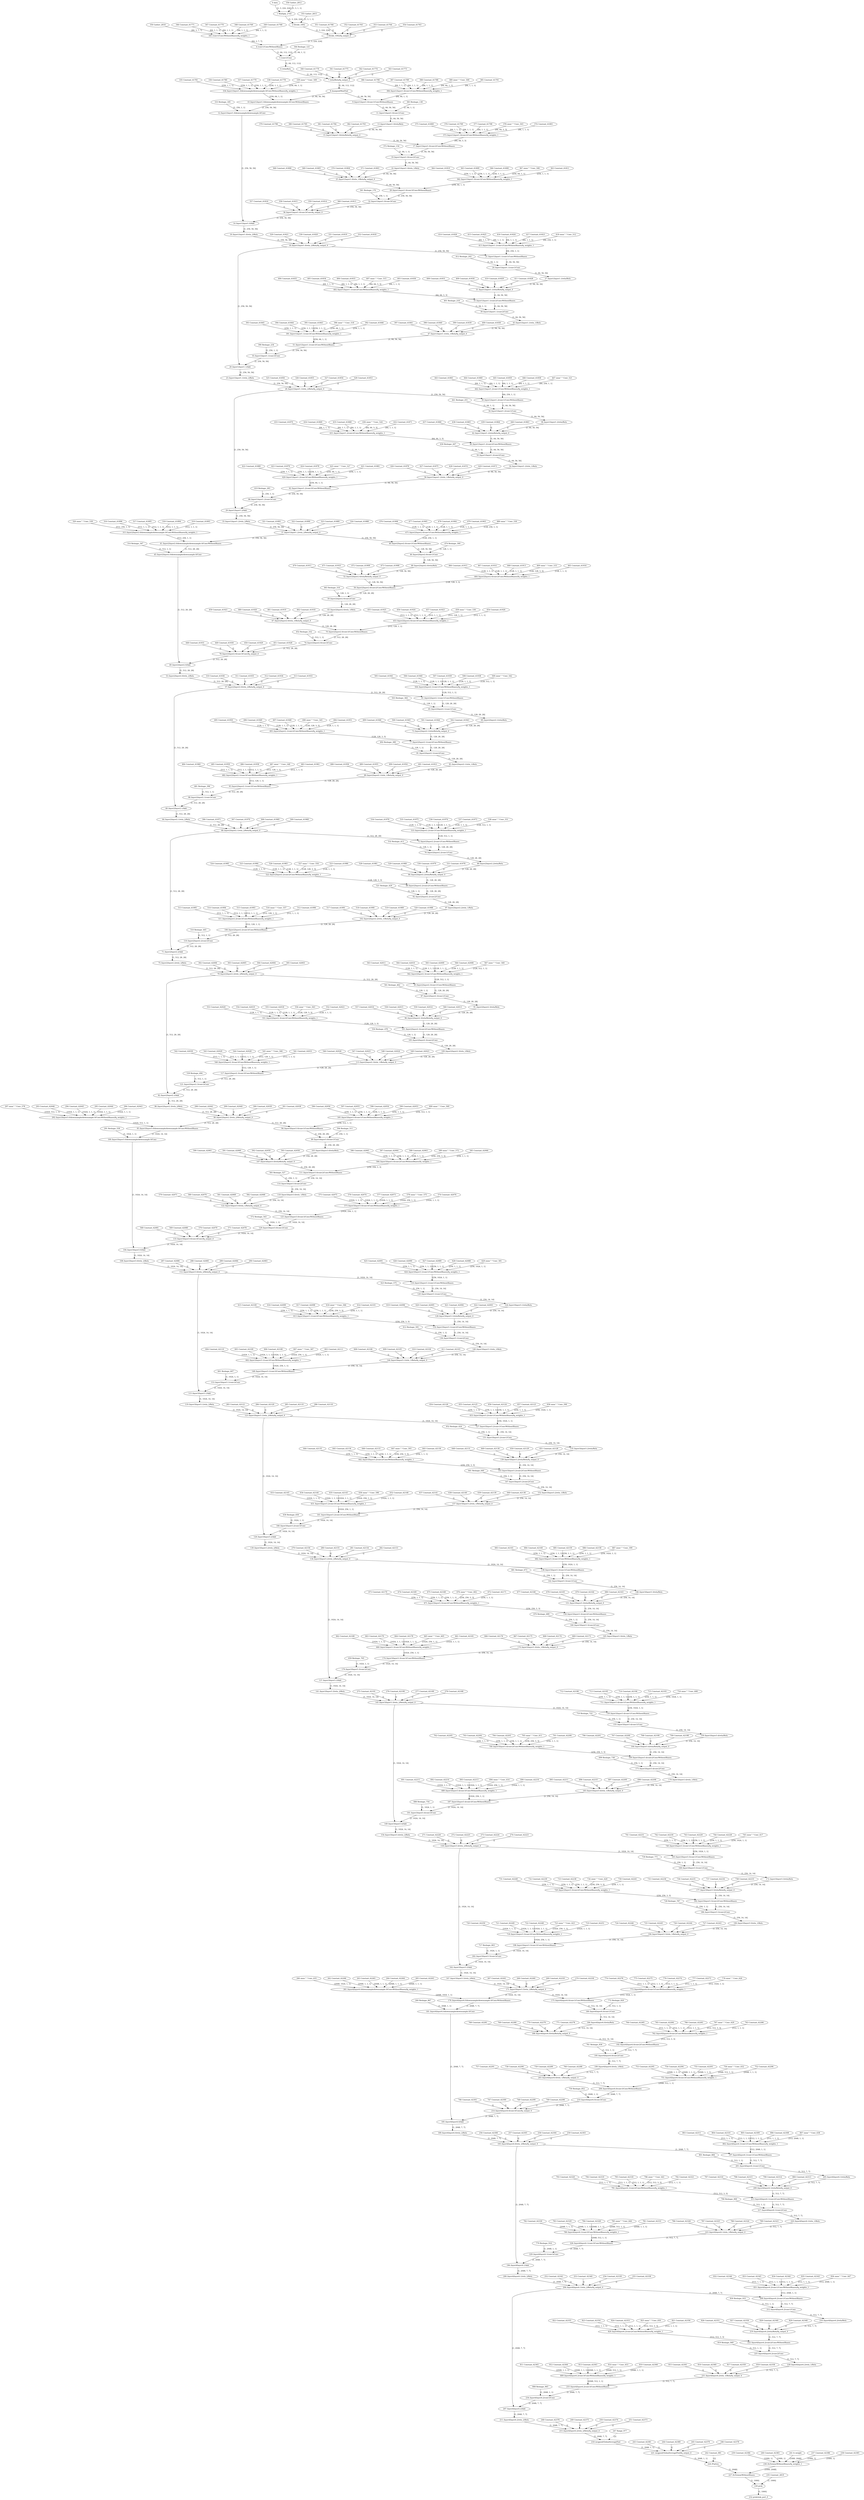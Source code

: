 strict digraph  {
"0 data" [id=0, type=Parameter];
"1 Multiply_2745" [id=1, type=Multiply];
"2 Divide_1002" [id=2, type=Add];
"3 Divide_1002/fq_output_0" [id=3, type=FakeQuantize];
"4 /conv1/Conv/WithoutBiases" [id=4, type=Convolution];
"5 /conv1/Conv" [id=5, type=Add];
"6 /relu/Relu" [id=6, type=Relu];
"7 /relu/Relu/fq_output_0" [id=7, type=FakeQuantize];
"8 /maxpool/MaxPool" [id=8, type=MaxPool];
"9 /layer1/layer1.0/conv1/Conv/WithoutBiases" [id=9, type=Convolution];
"10 /layer1/layer1.0/downsample/downsample.0/Conv/WithoutBiases" [id=10, type=Convolution];
"11 /layer1/layer1.0/conv1/Conv" [id=11, type=Add];
"12 /layer1/layer1.0/downsample/downsample.0/Conv" [id=12, type=Add];
"13 /layer1/layer1.0/relu/Relu" [id=13, type=Relu];
"14 /layer1/layer1.0/Add" [id=14, type=Add];
"15 /layer1/layer1.0/relu/Relu/fq_output_0" [id=15, type=FakeQuantize];
"16 /layer1/layer1.0/relu_2/Relu" [id=16, type=Relu];
"17 /layer1/layer1.0/conv2/Conv/WithoutBiases" [id=17, type=Convolution];
"18 /layer1/layer1.0/relu_2/Relu/fq_output_0" [id=18, type=FakeQuantize];
"19 /layer1/layer1.0/conv2/Conv" [id=19, type=Add];
"20 /layer1/layer1.1/Add" [id=20, type=Add];
"21 /layer1/layer1.1/conv1/Conv/WithoutBiases" [id=21, type=Convolution];
"22 /layer1/layer1.0/relu_1/Relu" [id=22, type=Relu];
"23 /layer1/layer1.1/relu_2/Relu" [id=23, type=Relu];
"24 /layer1/layer1.1/conv1/Conv" [id=24, type=Add];
"25 /layer1/layer1.0/relu_1/Relu/fq_output_0" [id=25, type=FakeQuantize];
"26 /layer1/layer1.1/relu_2/Relu/fq_output_0" [id=26, type=FakeQuantize];
"27 /layer1/layer1.1/relu/Relu" [id=27, type=Relu];
"28 /layer1/layer1.0/conv3/Conv/WithoutBiases" [id=28, type=Convolution];
"29 /layer1/layer1.2/Add" [id=29, type=Add];
"30 /layer1/layer1.2/conv1/Conv/WithoutBiases" [id=30, type=Convolution];
"31 /layer1/layer1.1/relu/Relu/fq_output_0" [id=31, type=FakeQuantize];
"32 /layer1/layer1.0/conv3/Conv" [id=32, type=Add];
"33 /layer1/layer1.2/relu_2/Relu" [id=33, type=Relu];
"34 /layer1/layer1.2/conv1/Conv" [id=34, type=Add];
"35 /layer1/layer1.1/conv2/Conv/WithoutBiases" [id=35, type=Convolution];
"36 /layer1/layer1.0/conv3/Conv/fq_output_0" [id=36, type=FakeQuantize];
"37 /layer1/layer1.2/relu_2/Relu/fq_output_0" [id=37, type=FakeQuantize];
"38 /layer1/layer1.2/relu/Relu" [id=38, type=Relu];
"39 /layer1/layer1.1/conv2/Conv" [id=39, type=Add];
"40 /layer2/layer2.0/conv1/Conv/WithoutBiases" [id=40, type=Convolution];
"41 /layer2/layer2.0/downsample/downsample.0/Conv/WithoutBiases" [id=41, type=Convolution];
"42 /layer1/layer1.2/relu/Relu/fq_output_0" [id=42, type=FakeQuantize];
"43 /layer1/layer1.1/relu_1/Relu" [id=43, type=Relu];
"44 /layer2/layer2.0/conv1/Conv" [id=44, type=Add];
"45 /layer2/layer2.0/downsample/downsample.0/Conv" [id=45, type=Add];
"46 /layer1/layer1.2/conv2/Conv/WithoutBiases" [id=46, type=Convolution];
"47 /layer1/layer1.1/relu_1/Relu/fq_output_0" [id=47, type=FakeQuantize];
"48 /layer2/layer2.0/relu/Relu" [id=48, type=Relu];
"49 /layer2/layer2.0/Add" [id=49, type=Add];
"50 /layer1/layer1.2/conv2/Conv" [id=50, type=Add];
"51 /layer1/layer1.1/conv3/Conv/WithoutBiases" [id=51, type=Convolution];
"52 /layer2/layer2.0/relu/Relu/fq_output_0" [id=52, type=FakeQuantize];
"53 /layer2/layer2.0/relu_2/Relu" [id=53, type=Relu];
"54 /layer1/layer1.2/relu_1/Relu" [id=54, type=Relu];
"55 /layer1/layer1.1/conv3/Conv" [id=55, type=Add];
"56 /layer2/layer2.0/conv2/Conv/WithoutBiases" [id=56, type=Convolution];
"57 /layer2/layer2.0/relu_2/Relu/fq_output_0" [id=57, type=FakeQuantize];
"58 /layer1/layer1.2/relu_1/Relu/fq_output_0" [id=58, type=FakeQuantize];
"59 /layer2/layer2.0/conv2/Conv" [id=59, type=Add];
"60 /layer2/layer2.1/Add" [id=60, type=Add];
"61 /layer2/layer2.1/conv1/Conv/WithoutBiases" [id=61, type=Convolution];
"62 /layer1/layer1.2/conv3/Conv/WithoutBiases" [id=62, type=Convolution];
"63 /layer2/layer2.0/relu_1/Relu" [id=63, type=Relu];
"64 /layer2/layer2.1/relu_2/Relu" [id=64, type=Relu];
"65 /layer2/layer2.1/conv1/Conv" [id=65, type=Add];
"66 /layer1/layer1.2/conv3/Conv" [id=66, type=Add];
"67 /layer2/layer2.0/relu_1/Relu/fq_output_0" [id=67, type=FakeQuantize];
"68 /layer2/layer2.1/relu_2/Relu/fq_output_0" [id=68, type=FakeQuantize];
"69 /layer2/layer2.1/relu/Relu" [id=69, type=Relu];
"70 /layer2/layer2.0/conv3/Conv/WithoutBiases" [id=70, type=Convolution];
"71 /layer2/layer2.2/Add" [id=71, type=Add];
"72 /layer2/layer2.2/conv1/Conv/WithoutBiases" [id=72, type=Convolution];
"73 /layer2/layer2.1/relu/Relu/fq_output_0" [id=73, type=FakeQuantize];
"74 /layer2/layer2.0/conv3/Conv" [id=74, type=Add];
"75 /layer2/layer2.2/relu_2/Relu" [id=75, type=Relu];
"76 /layer2/layer2.2/conv1/Conv" [id=76, type=Add];
"77 /layer2/layer2.1/conv2/Conv/WithoutBiases" [id=77, type=Convolution];
"78 /layer2/layer2.0/conv3/Conv/fq_output_0" [id=78, type=FakeQuantize];
"79 /layer2/layer2.2/relu_2/Relu/fq_output_0" [id=79, type=FakeQuantize];
"80 /layer2/layer2.2/relu/Relu" [id=80, type=Relu];
"81 /layer2/layer2.1/conv2/Conv" [id=81, type=Add];
"82 /layer2/layer2.3/Add" [id=82, type=Add];
"83 /layer2/layer2.3/conv1/Conv/WithoutBiases" [id=83, type=Convolution];
"84 /layer2/layer2.2/relu/Relu/fq_output_0" [id=84, type=FakeQuantize];
"85 /layer2/layer2.1/relu_1/Relu" [id=85, type=Relu];
"86 /layer2/layer2.3/relu_2/Relu" [id=86, type=Relu];
"87 /layer2/layer2.3/conv1/Conv" [id=87, type=Add];
"88 /layer2/layer2.2/conv2/Conv/WithoutBiases" [id=88, type=Convolution];
"89 /layer2/layer2.1/relu_1/Relu/fq_output_0" [id=89, type=FakeQuantize];
"90 /layer2/layer2.3/relu_2/Relu/fq_output_0" [id=90, type=FakeQuantize];
"91 /layer2/layer2.3/relu/Relu" [id=91, type=Relu];
"92 /layer2/layer2.2/conv2/Conv" [id=92, type=Add];
"93 /layer2/layer2.1/conv3/Conv/WithoutBiases" [id=93, type=Convolution];
"94 /layer3/layer3.0/conv1/Conv/WithoutBiases" [id=94, type=Convolution];
"95 /layer3/layer3.0/downsample/downsample.0/Conv/WithoutBiases" [id=95, type=Convolution];
"96 /layer2/layer2.3/relu/Relu/fq_output_0" [id=96, type=FakeQuantize];
"97 /layer2/layer2.2/relu_1/Relu" [id=97, type=Relu];
"98 /layer2/layer2.1/conv3/Conv" [id=98, type=Add];
"99 /layer3/layer3.0/conv1/Conv" [id=99, type=Add];
"100 /layer3/layer3.0/downsample/downsample.0/Conv" [id=100, type=Add];
"101 /layer2/layer2.3/conv2/Conv/WithoutBiases" [id=101, type=Convolution];
"102 /layer2/layer2.2/relu_1/Relu/fq_output_0" [id=102, type=FakeQuantize];
"103 /layer3/layer3.0/relu/Relu" [id=103, type=Relu];
"104 /layer3/layer3.0/Add" [id=104, type=Add];
"105 /layer2/layer2.3/conv2/Conv" [id=105, type=Add];
"106 /layer2/layer2.2/conv3/Conv/WithoutBiases" [id=106, type=Convolution];
"107 /layer3/layer3.0/relu/Relu/fq_output_0" [id=107, type=FakeQuantize];
"108 /layer3/layer3.0/relu_2/Relu" [id=108, type=Relu];
"109 /layer2/layer2.3/relu_1/Relu" [id=109, type=Relu];
"110 /layer2/layer2.2/conv3/Conv" [id=110, type=Add];
"111 /layer3/layer3.0/conv2/Conv/WithoutBiases" [id=111, type=Convolution];
"112 /layer3/layer3.0/relu_2/Relu/fq_output_0" [id=112, type=FakeQuantize];
"113 /layer2/layer2.3/relu_1/Relu/fq_output_0" [id=113, type=FakeQuantize];
"114 /layer3/layer3.0/conv2/Conv" [id=114, type=Add];
"115 /layer3/layer3.1/Add" [id=115, type=Add];
"116 /layer3/layer3.1/conv1/Conv/WithoutBiases" [id=116, type=Convolution];
"117 /layer2/layer2.3/conv3/Conv/WithoutBiases" [id=117, type=Convolution];
"118 /layer3/layer3.0/relu_1/Relu" [id=118, type=Relu];
"119 /layer3/layer3.1/relu_2/Relu" [id=119, type=Relu];
"120 /layer3/layer3.1/conv1/Conv" [id=120, type=Add];
"121 /layer2/layer2.3/conv3/Conv" [id=121, type=Add];
"122 /layer3/layer3.0/relu_1/Relu/fq_output_0" [id=122, type=FakeQuantize];
"123 /layer3/layer3.1/relu_2/Relu/fq_output_0" [id=123, type=FakeQuantize];
"124 /layer3/layer3.1/relu/Relu" [id=124, type=Relu];
"125 /layer3/layer3.0/conv3/Conv/WithoutBiases" [id=125, type=Convolution];
"126 /layer3/layer3.2/Add" [id=126, type=Add];
"127 /layer3/layer3.2/conv1/Conv/WithoutBiases" [id=127, type=Convolution];
"128 /layer3/layer3.1/relu/Relu/fq_output_0" [id=128, type=FakeQuantize];
"129 /layer3/layer3.0/conv3/Conv" [id=129, type=Add];
"130 /layer3/layer3.2/relu_2/Relu" [id=130, type=Relu];
"131 /layer3/layer3.2/conv1/Conv" [id=131, type=Add];
"132 /layer3/layer3.1/conv2/Conv/WithoutBiases" [id=132, type=Convolution];
"133 /layer3/layer3.0/conv3/Conv/fq_output_0" [id=133, type=FakeQuantize];
"134 /layer3/layer3.2/relu_2/Relu/fq_output_0" [id=134, type=FakeQuantize];
"135 /layer3/layer3.2/relu/Relu" [id=135, type=Relu];
"136 /layer3/layer3.1/conv2/Conv" [id=136, type=Add];
"137 /layer3/layer3.3/Add" [id=137, type=Add];
"138 /layer3/layer3.3/conv1/Conv/WithoutBiases" [id=138, type=Convolution];
"139 /layer3/layer3.2/relu/Relu/fq_output_0" [id=139, type=FakeQuantize];
"140 /layer3/layer3.1/relu_1/Relu" [id=140, type=Relu];
"141 /layer3/layer3.3/relu_2/Relu" [id=141, type=Relu];
"142 /layer3/layer3.3/conv1/Conv" [id=142, type=Add];
"143 /layer3/layer3.2/conv2/Conv/WithoutBiases" [id=143, type=Convolution];
"144 /layer3/layer3.1/relu_1/Relu/fq_output_0" [id=144, type=FakeQuantize];
"145 /layer3/layer3.3/relu_2/Relu/fq_output_0" [id=145, type=FakeQuantize];
"146 /layer3/layer3.3/relu/Relu" [id=146, type=Relu];
"147 /layer3/layer3.2/conv2/Conv" [id=147, type=Add];
"148 /layer3/layer3.1/conv3/Conv/WithoutBiases" [id=148, type=Convolution];
"149 /layer3/layer3.4/Add" [id=149, type=Add];
"150 /layer3/layer3.4/conv1/Conv/WithoutBiases" [id=150, type=Convolution];
"151 /layer3/layer3.3/relu/Relu/fq_output_0" [id=151, type=FakeQuantize];
"152 /layer3/layer3.2/relu_1/Relu" [id=152, type=Relu];
"153 /layer3/layer3.1/conv3/Conv" [id=153, type=Add];
"154 /layer3/layer3.4/relu_2/Relu" [id=154, type=Relu];
"155 /layer3/layer3.4/conv1/Conv" [id=155, type=Add];
"156 /layer3/layer3.3/conv2/Conv/WithoutBiases" [id=156, type=Convolution];
"157 /layer3/layer3.2/relu_1/Relu/fq_output_0" [id=157, type=FakeQuantize];
"158 /layer3/layer3.4/relu_2/Relu/fq_output_0" [id=158, type=FakeQuantize];
"159 /layer3/layer3.4/relu/Relu" [id=159, type=Relu];
"160 /layer3/layer3.3/conv2/Conv" [id=160, type=Add];
"161 /layer3/layer3.2/conv3/Conv/WithoutBiases" [id=161, type=Convolution];
"162 /layer3/layer3.5/Add" [id=162, type=Add];
"163 /layer3/layer3.5/conv1/Conv/WithoutBiases" [id=163, type=Convolution];
"164 /layer3/layer3.4/relu/Relu/fq_output_0" [id=164, type=FakeQuantize];
"165 /layer3/layer3.3/relu_1/Relu" [id=165, type=Relu];
"166 /layer3/layer3.2/conv3/Conv" [id=166, type=Add];
"167 /layer3/layer3.5/relu_2/Relu" [id=167, type=Relu];
"168 /layer3/layer3.5/conv1/Conv" [id=168, type=Add];
"169 /layer3/layer3.4/conv2/Conv/WithoutBiases" [id=169, type=Convolution];
"170 /layer3/layer3.3/relu_1/Relu/fq_output_0" [id=170, type=FakeQuantize];
"171 /layer3/layer3.5/relu_2/Relu/fq_output_0" [id=171, type=FakeQuantize];
"172 /layer3/layer3.5/relu/Relu" [id=172, type=Relu];
"173 /layer3/layer3.4/conv2/Conv" [id=173, type=Add];
"174 /layer3/layer3.3/conv3/Conv/WithoutBiases" [id=174, type=Convolution];
"175 /layer4/layer4.0/conv1/Conv/WithoutBiases" [id=175, type=Convolution];
"176 /layer4/layer4.0/downsample/downsample.0/Conv/WithoutBiases" [id=176, type=Convolution];
"177 /layer3/layer3.5/relu/Relu/fq_output_0" [id=177, type=FakeQuantize];
"178 /layer3/layer3.4/relu_1/Relu" [id=178, type=Relu];
"179 /layer3/layer3.3/conv3/Conv" [id=179, type=Add];
"180 /layer4/layer4.0/conv1/Conv" [id=180, type=Add];
"181 /layer4/layer4.0/downsample/downsample.0/Conv" [id=181, type=Add];
"182 /layer3/layer3.5/conv2/Conv/WithoutBiases" [id=182, type=Convolution];
"183 /layer3/layer3.4/relu_1/Relu/fq_output_0" [id=183, type=FakeQuantize];
"184 /layer4/layer4.0/relu/Relu" [id=184, type=Relu];
"185 /layer4/layer4.0/Add" [id=185, type=Add];
"186 /layer3/layer3.5/conv2/Conv" [id=186, type=Add];
"187 /layer3/layer3.4/conv3/Conv/WithoutBiases" [id=187, type=Convolution];
"188 /layer4/layer4.0/relu/Relu/fq_output_0" [id=188, type=FakeQuantize];
"189 /layer4/layer4.0/relu_2/Relu" [id=189, type=Relu];
"190 /layer3/layer3.5/relu_1/Relu" [id=190, type=Relu];
"191 /layer3/layer3.4/conv3/Conv" [id=191, type=Add];
"192 /layer4/layer4.0/conv2/Conv/WithoutBiases" [id=192, type=Convolution];
"193 /layer4/layer4.0/relu_2/Relu/fq_output_0" [id=193, type=FakeQuantize];
"194 /layer3/layer3.5/relu_1/Relu/fq_output_0" [id=194, type=FakeQuantize];
"195 /layer4/layer4.0/conv2/Conv" [id=195, type=Add];
"196 /layer4/layer4.1/Add" [id=196, type=Add];
"197 /layer4/layer4.1/conv1/Conv/WithoutBiases" [id=197, type=Convolution];
"198 /layer3/layer3.5/conv3/Conv/WithoutBiases" [id=198, type=Convolution];
"199 /layer4/layer4.0/relu_1/Relu" [id=199, type=Relu];
"200 /layer4/layer4.1/relu_2/Relu" [id=200, type=Relu];
"201 /layer4/layer4.1/conv1/Conv" [id=201, type=Add];
"202 /layer3/layer3.5/conv3/Conv" [id=202, type=Add];
"203 /layer4/layer4.0/relu_1/Relu/fq_output_0" [id=203, type=FakeQuantize];
"204 /layer4/layer4.1/relu_2/Relu/fq_output_0" [id=204, type=FakeQuantize];
"205 /layer4/layer4.1/relu/Relu" [id=205, type=Relu];
"206 /layer4/layer4.0/conv3/Conv/WithoutBiases" [id=206, type=Convolution];
"207 /layer4/layer4.2/Add" [id=207, type=Add];
"208 /layer4/layer4.2/conv1/Conv/WithoutBiases" [id=208, type=Convolution];
"209 /layer4/layer4.1/relu/Relu/fq_output_0" [id=209, type=FakeQuantize];
"210 /layer4/layer4.0/conv3/Conv" [id=210, type=Add];
"211 /layer4/layer4.2/relu_2/Relu" [id=211, type=Relu];
"212 /layer4/layer4.2/conv1/Conv" [id=212, type=Add];
"213 /layer4/layer4.1/conv2/Conv/WithoutBiases" [id=213, type=Convolution];
"214 /layer4/layer4.0/conv3/Conv/fq_output_0" [id=214, type=FakeQuantize];
"215 /layer4/layer4.2/relu_2/Relu/fq_output_0" [id=215, type=FakeQuantize];
"216 /layer4/layer4.2/relu/Relu" [id=216, type=Relu];
"217 /layer4/layer4.1/conv2/Conv" [id=217, type=Add];
"218 /avgpool/GlobalAveragePool" [id=218, type=ReduceMean];
"219 /layer4/layer4.2/relu/Relu/fq_output_0" [id=219, type=FakeQuantize];
"220 /layer4/layer4.1/relu_1/Relu" [id=220, type=Relu];
"221 /avgpool/GlobalAveragePool/fq_output_0" [id=221, type=FakeQuantize];
"222 /layer4/layer4.2/conv2/Conv/WithoutBiases" [id=222, type=Convolution];
"223 /layer4/layer4.1/relu_1/Relu/fq_output_0" [id=223, type=FakeQuantize];
"224 /Flatten" [id=224, type=Reshape];
"225 /layer4/layer4.2/conv2/Conv" [id=225, type=Add];
"226 /layer4/layer4.1/conv3/Conv/WithoutBiases" [id=226, type=Convolution];
"227 /fc/Gemm/WithoutBiases" [id=227, type=MatMul];
"228 /layer4/layer4.2/relu_1/Relu" [id=228, type=Relu];
"229 /layer4/layer4.1/conv3/Conv" [id=229, type=Add];
"230 prob" [id=230, type=Add];
"231 /layer4/layer4.2/relu_1/Relu/fq_output_0" [id=231, type=FakeQuantize];
"232 prob/sink_port_0" [id=232, type=Result];
"233 /layer4/layer4.2/conv3/Conv/WithoutBiases" [id=233, type=Convolution];
"234 /layer4/layer4.2/conv3/Conv" [id=234, type=Add];
"235 Constant_2819" [id=235, type=Constant];
"236 /fc/Gemm/WithoutBiases/fq_weights_1" [id=236, type=FakeQuantize];
"237 Constant_62386" [id=237, type=Constant];
"238 Constant_62385" [id=238, type=Constant];
"239 Constant_62384" [id=239, type=Constant];
"240 Constant_62383" [id=240, type=Constant];
"241 fc.weight" [id=241, type=Constant];
"242 Constant_981" [id=242, type=Constant];
"243 Constant_62381" [id=243, type=Constant];
"244 Constant_62380" [id=244, type=Constant];
"245 Constant_62379" [id=245, type=Constant];
"246 Constant_62378" [id=246, type=Constant];
"247 Range_977" [id=247, type=Constant];
"248 Constant_62376" [id=248, type=Constant];
"249 Constant_62375" [id=249, type=Constant];
"250 Constant_62374" [id=250, type=Constant];
"251 Constant_62373" [id=251, type=Constant];
"252 Constant_62341" [id=252, type=Constant];
"253 Constant_62340" [id=253, type=Constant];
"254 Constant_62339" [id=254, type=Constant];
"255 Constant_62338" [id=255, type=Constant];
"256 Constant_62306" [id=256, type=Constant];
"257 Constant_62305" [id=257, type=Constant];
"258 Constant_62304" [id=258, type=Constant];
"259 Constant_62303" [id=259, type=Constant];
"260 Reshape_867" [id=260, type=Constant];
"261 /layer4/layer4.0/downsample/downsample.0/Conv/WithoutBiases/fq_weights_1" [id=261, type=FakeQuantize];
"262 Constant_62266" [id=262, type=Constant];
"263 Constant_62265" [id=263, type=Constant];
"264 Constant_62264" [id=264, type=Constant];
"265 Constant_62263" [id=265, type=Constant];
"266 onnx^^Conv_635" [id=266, type=Constant];
"267 Constant_62261" [id=267, type=Constant];
"268 Constant_62260" [id=268, type=Constant];
"269 Constant_62259" [id=269, type=Constant];
"270 Constant_62258" [id=270, type=Constant];
"271 Constant_62226" [id=271, type=Constant];
"272 Constant_62225" [id=272, type=Constant];
"273 Constant_62224" [id=273, type=Constant];
"274 Constant_62223" [id=274, type=Constant];
"275 Constant_62191" [id=275, type=Constant];
"276 Constant_62190" [id=276, type=Constant];
"277 Constant_62189" [id=277, type=Constant];
"278 Constant_62188" [id=278, type=Constant];
"279 Constant_62156" [id=279, type=Constant];
"280 Constant_62155" [id=280, type=Constant];
"281 Constant_62154" [id=281, type=Constant];
"282 Constant_62153" [id=282, type=Constant];
"283 Constant_62121" [id=283, type=Constant];
"284 Constant_62120" [id=284, type=Constant];
"285 Constant_62119" [id=285, type=Constant];
"286 Constant_62118" [id=286, type=Constant];
"287 Constant_62086" [id=287, type=Constant];
"288 Constant_62085" [id=288, type=Constant];
"289 Constant_62084" [id=289, type=Constant];
"290 Constant_62083" [id=290, type=Constant];
"291 Reshape_558" [id=291, type=Constant];
"292 /layer3/layer3.0/downsample/downsample.0/Conv/WithoutBiases/fq_weights_1" [id=292, type=FakeQuantize];
"293 Constant_62046" [id=293, type=Constant];
"294 Constant_62045" [id=294, type=Constant];
"295 Constant_62044" [id=295, type=Constant];
"296 Constant_62043" [id=296, type=Constant];
"297 onnx^^Conv_578" [id=297, type=Constant];
"298 Constant_62041" [id=298, type=Constant];
"299 Constant_62040" [id=299, type=Constant];
"300 Constant_62039" [id=300, type=Constant];
"301 Constant_62038" [id=301, type=Constant];
"302 Constant_62006" [id=302, type=Constant];
"303 Constant_62005" [id=303, type=Constant];
"304 Constant_62004" [id=304, type=Constant];
"305 Constant_62003" [id=305, type=Constant];
"306 Constant_61971" [id=306, type=Constant];
"307 Constant_61970" [id=307, type=Constant];
"308 Constant_61969" [id=308, type=Constant];
"309 Constant_61968" [id=309, type=Constant];
"310 Constant_61936" [id=310, type=Constant];
"311 Constant_61935" [id=311, type=Constant];
"312 Constant_61934" [id=312, type=Constant];
"313 Constant_61933" [id=313, type=Constant];
"314 Reshape_347" [id=314, type=Constant];
"315 /layer2/layer2.0/downsample/downsample.0/Conv/WithoutBiases/fq_weights_1" [id=315, type=FakeQuantize];
"316 Constant_61896" [id=316, type=Constant];
"317 Constant_61895" [id=317, type=Constant];
"318 Constant_61894" [id=318, type=Constant];
"319 Constant_61893" [id=319, type=Constant];
"320 onnx^^Conv_539" [id=320, type=Constant];
"321 Constant_61891" [id=321, type=Constant];
"322 Constant_61890" [id=322, type=Constant];
"323 Constant_61889" [id=323, type=Constant];
"324 Constant_61888" [id=324, type=Constant];
"325 Constant_61856" [id=325, type=Constant];
"326 Constant_61855" [id=326, type=Constant];
"327 Constant_61854" [id=327, type=Constant];
"328 Constant_61853" [id=328, type=Constant];
"329 Constant_61821" [id=329, type=Constant];
"330 Constant_61820" [id=330, type=Constant];
"331 Constant_61819" [id=331, type=Constant];
"332 Constant_61818" [id=332, type=Constant];
"333 Reshape_185" [id=333, type=Constant];
"334 /layer1/layer1.0/downsample/downsample.0/Conv/WithoutBiases/fq_weights_1" [id=334, type=FakeQuantize];
"335 Constant_61781" [id=335, type=Constant];
"336 Constant_61780" [id=336, type=Constant];
"337 Constant_61779" [id=337, type=Constant];
"338 Constant_61778" [id=338, type=Constant];
"339 onnx^^Conv_509" [id=339, type=Constant];
"340 Constant_61776" [id=340, type=Constant];
"341 Constant_61775" [id=341, type=Constant];
"342 Constant_61774" [id=342, type=Constant];
"343 Constant_61773" [id=343, type=Constant];
"344 Reshape_121" [id=344, type=Constant];
"345 /conv1/Conv/WithoutBiases/fq_weights_1" [id=345, type=FakeQuantize];
"346 Constant_61771" [id=346, type=Constant];
"347 Constant_61770" [id=347, type=Constant];
"348 Constant_61769" [id=348, type=Constant];
"349 Constant_61768" [id=349, type=Constant];
"350 Gather_2818" [id=350, type=Constant];
"351 Constant_61766" [id=351, type=Constant];
"352 Constant_61765" [id=352, type=Constant];
"353 Constant_61764" [id=353, type=Constant];
"354 Constant_61763" [id=354, type=Constant];
"355 Gather_2815" [id=355, type=Constant];
"356 Gather_2812" [id=356, type=Constant];
"357 Constant_61816" [id=357, type=Constant];
"358 Constant_61815" [id=358, type=Constant];
"359 Constant_61814" [id=359, type=Constant];
"360 Constant_61813" [id=360, type=Constant];
"361 Reshape_170" [id=361, type=Constant];
"362 /layer1/layer1.0/conv3/Conv/WithoutBiases/fq_weights_1" [id=362, type=FakeQuantize];
"363 Constant_61811" [id=363, type=Constant];
"364 Constant_61810" [id=364, type=Constant];
"365 Constant_61809" [id=365, type=Constant];
"366 Constant_61808" [id=366, type=Constant];
"367 onnx^^Conv_506" [id=367, type=Constant];
"368 Constant_61806" [id=368, type=Constant];
"369 Constant_61805" [id=369, type=Constant];
"370 Constant_61804" [id=370, type=Constant];
"371 Constant_61803" [id=371, type=Constant];
"372 Reshape_154" [id=372, type=Constant];
"373 /layer1/layer1.0/conv2/Conv/WithoutBiases/fq_weights_1" [id=373, type=FakeQuantize];
"374 Constant_61801" [id=374, type=Constant];
"375 Constant_61800" [id=375, type=Constant];
"376 Constant_61799" [id=376, type=Constant];
"377 Constant_61798" [id=377, type=Constant];
"378 onnx^^Conv_503" [id=378, type=Constant];
"379 Constant_61796" [id=379, type=Constant];
"380 Constant_61795" [id=380, type=Constant];
"381 Constant_61794" [id=381, type=Constant];
"382 Constant_61793" [id=382, type=Constant];
"383 Reshape_138" [id=383, type=Constant];
"384 /layer1/layer1.0/conv1/Conv/WithoutBiases/fq_weights_1" [id=384, type=FakeQuantize];
"385 Constant_61791" [id=385, type=Constant];
"386 Constant_61790" [id=386, type=Constant];
"387 Constant_61789" [id=387, type=Constant];
"388 Constant_61788" [id=388, type=Constant];
"389 onnx^^Conv_500" [id=389, type=Constant];
"390 Reshape_234" [id=390, type=Constant];
"391 /layer1/layer1.1/conv3/Conv/WithoutBiases/fq_weights_1" [id=391, type=FakeQuantize];
"392 Constant_61846" [id=392, type=Constant];
"393 Constant_61845" [id=393, type=Constant];
"394 Constant_61844" [id=394, type=Constant];
"395 Constant_61843" [id=395, type=Constant];
"396 onnx^^Conv_518" [id=396, type=Constant];
"397 Constant_61841" [id=397, type=Constant];
"398 Constant_61840" [id=398, type=Constant];
"399 Constant_61839" [id=399, type=Constant];
"400 Constant_61838" [id=400, type=Constant];
"401 Reshape_218" [id=401, type=Constant];
"402 /layer1/layer1.1/conv2/Conv/WithoutBiases/fq_weights_1" [id=402, type=FakeQuantize];
"403 Constant_61836" [id=403, type=Constant];
"404 Constant_61835" [id=404, type=Constant];
"405 Constant_61834" [id=405, type=Constant];
"406 Constant_61833" [id=406, type=Constant];
"407 onnx^^Conv_515" [id=407, type=Constant];
"408 Constant_61831" [id=408, type=Constant];
"409 Constant_61830" [id=409, type=Constant];
"410 Constant_61829" [id=410, type=Constant];
"411 Constant_61828" [id=411, type=Constant];
"412 Reshape_202" [id=412, type=Constant];
"413 /layer1/layer1.1/conv1/Conv/WithoutBiases/fq_weights_1" [id=413, type=FakeQuantize];
"414 Constant_61826" [id=414, type=Constant];
"415 Constant_61825" [id=415, type=Constant];
"416 Constant_61824" [id=416, type=Constant];
"417 Constant_61823" [id=417, type=Constant];
"418 onnx^^Conv_512" [id=418, type=Constant];
"419 Reshape_283" [id=419, type=Constant];
"420 /layer1/layer1.2/conv3/Conv/WithoutBiases/fq_weights_1" [id=420, type=FakeQuantize];
"421 Constant_61881" [id=421, type=Constant];
"422 Constant_61880" [id=422, type=Constant];
"423 Constant_61879" [id=423, type=Constant];
"424 Constant_61878" [id=424, type=Constant];
"425 onnx^^Conv_527" [id=425, type=Constant];
"426 Constant_61876" [id=426, type=Constant];
"427 Constant_61875" [id=427, type=Constant];
"428 Constant_61874" [id=428, type=Constant];
"429 Constant_61873" [id=429, type=Constant];
"430 Reshape_267" [id=430, type=Constant];
"431 /layer1/layer1.2/conv2/Conv/WithoutBiases/fq_weights_1" [id=431, type=FakeQuantize];
"432 Constant_61871" [id=432, type=Constant];
"433 Constant_61870" [id=433, type=Constant];
"434 Constant_61869" [id=434, type=Constant];
"435 Constant_61868" [id=435, type=Constant];
"436 onnx^^Conv_524" [id=436, type=Constant];
"437 Constant_61866" [id=437, type=Constant];
"438 Constant_61865" [id=438, type=Constant];
"439 Constant_61864" [id=439, type=Constant];
"440 Constant_61863" [id=440, type=Constant];
"441 Reshape_251" [id=441, type=Constant];
"442 /layer1/layer1.2/conv1/Conv/WithoutBiases/fq_weights_1" [id=442, type=FakeQuantize];
"443 Constant_61861" [id=443, type=Constant];
"444 Constant_61860" [id=444, type=Constant];
"445 Constant_61859" [id=445, type=Constant];
"446 Constant_61858" [id=446, type=Constant];
"447 onnx^^Conv_521" [id=447, type=Constant];
"448 Constant_61931" [id=448, type=Constant];
"449 Constant_61930" [id=449, type=Constant];
"450 Constant_61929" [id=450, type=Constant];
"451 Constant_61928" [id=451, type=Constant];
"452 Reshape_332" [id=452, type=Constant];
"453 /layer2/layer2.0/conv3/Conv/WithoutBiases/fq_weights_1" [id=453, type=FakeQuantize];
"454 Constant_61926" [id=454, type=Constant];
"455 Constant_61925" [id=455, type=Constant];
"456 Constant_61924" [id=456, type=Constant];
"457 Constant_61923" [id=457, type=Constant];
"458 onnx^^Conv_536" [id=458, type=Constant];
"459 Constant_61921" [id=459, type=Constant];
"460 Constant_61920" [id=460, type=Constant];
"461 Constant_61919" [id=461, type=Constant];
"462 Constant_61918" [id=462, type=Constant];
"463 Reshape_316" [id=463, type=Constant];
"464 /layer2/layer2.0/conv2/Conv/WithoutBiases/fq_weights_1" [id=464, type=FakeQuantize];
"465 Constant_61916" [id=465, type=Constant];
"466 Constant_61915" [id=466, type=Constant];
"467 Constant_61914" [id=467, type=Constant];
"468 Constant_61913" [id=468, type=Constant];
"469 onnx^^Conv_533" [id=469, type=Constant];
"470 Constant_61911" [id=470, type=Constant];
"471 Constant_61910" [id=471, type=Constant];
"472 Constant_61909" [id=472, type=Constant];
"473 Constant_61908" [id=473, type=Constant];
"474 Reshape_300" [id=474, type=Constant];
"475 /layer2/layer2.0/conv1/Conv/WithoutBiases/fq_weights_1" [id=475, type=FakeQuantize];
"476 Constant_61906" [id=476, type=Constant];
"477 Constant_61905" [id=477, type=Constant];
"478 Constant_61904" [id=478, type=Constant];
"479 Constant_61903" [id=479, type=Constant];
"480 onnx^^Conv_530" [id=480, type=Constant];
"481 Reshape_396" [id=481, type=Constant];
"482 /layer2/layer2.1/conv3/Conv/WithoutBiases/fq_weights_1" [id=482, type=FakeQuantize];
"483 Constant_61961" [id=483, type=Constant];
"484 Constant_61960" [id=484, type=Constant];
"485 Constant_61959" [id=485, type=Constant];
"486 Constant_61958" [id=486, type=Constant];
"487 onnx^^Conv_548" [id=487, type=Constant];
"488 Constant_61956" [id=488, type=Constant];
"489 Constant_61955" [id=489, type=Constant];
"490 Constant_61954" [id=490, type=Constant];
"491 Constant_61953" [id=491, type=Constant];
"492 Reshape_380" [id=492, type=Constant];
"493 /layer2/layer2.1/conv2/Conv/WithoutBiases/fq_weights_1" [id=493, type=FakeQuantize];
"494 Constant_61951" [id=494, type=Constant];
"495 Constant_61950" [id=495, type=Constant];
"496 Constant_61949" [id=496, type=Constant];
"497 Constant_61948" [id=497, type=Constant];
"498 onnx^^Conv_545" [id=498, type=Constant];
"499 Constant_61946" [id=499, type=Constant];
"500 Constant_61945" [id=500, type=Constant];
"501 Constant_61944" [id=501, type=Constant];
"502 Constant_61943" [id=502, type=Constant];
"503 Reshape_364" [id=503, type=Constant];
"504 /layer2/layer2.1/conv1/Conv/WithoutBiases/fq_weights_1" [id=504, type=FakeQuantize];
"505 Constant_61941" [id=505, type=Constant];
"506 Constant_61940" [id=506, type=Constant];
"507 Constant_61939" [id=507, type=Constant];
"508 Constant_61938" [id=508, type=Constant];
"509 onnx^^Conv_542" [id=509, type=Constant];
"510 Reshape_445" [id=510, type=Constant];
"511 /layer2/layer2.2/conv3/Conv/WithoutBiases/fq_weights_1" [id=511, type=FakeQuantize];
"512 Constant_61996" [id=512, type=Constant];
"513 Constant_61995" [id=513, type=Constant];
"514 Constant_61994" [id=514, type=Constant];
"515 Constant_61993" [id=515, type=Constant];
"516 onnx^^Conv_557" [id=516, type=Constant];
"517 Constant_61991" [id=517, type=Constant];
"518 Constant_61990" [id=518, type=Constant];
"519 Constant_61989" [id=519, type=Constant];
"520 Constant_61988" [id=520, type=Constant];
"521 Reshape_429" [id=521, type=Constant];
"522 /layer2/layer2.2/conv2/Conv/WithoutBiases/fq_weights_1" [id=522, type=FakeQuantize];
"523 Constant_61986" [id=523, type=Constant];
"524 Constant_61985" [id=524, type=Constant];
"525 Constant_61984" [id=525, type=Constant];
"526 Constant_61983" [id=526, type=Constant];
"527 onnx^^Conv_554" [id=527, type=Constant];
"528 Constant_61981" [id=528, type=Constant];
"529 Constant_61980" [id=529, type=Constant];
"530 Constant_61979" [id=530, type=Constant];
"531 Constant_61978" [id=531, type=Constant];
"532 Reshape_413" [id=532, type=Constant];
"533 /layer2/layer2.2/conv1/Conv/WithoutBiases/fq_weights_1" [id=533, type=FakeQuantize];
"534 Constant_61976" [id=534, type=Constant];
"535 Constant_61975" [id=535, type=Constant];
"536 Constant_61974" [id=536, type=Constant];
"537 Constant_61973" [id=537, type=Constant];
"538 onnx^^Conv_551" [id=538, type=Constant];
"539 Reshape_494" [id=539, type=Constant];
"540 /layer2/layer2.3/conv3/Conv/WithoutBiases/fq_weights_1" [id=540, type=FakeQuantize];
"541 Constant_62031" [id=541, type=Constant];
"542 Constant_62030" [id=542, type=Constant];
"543 Constant_62029" [id=543, type=Constant];
"544 Constant_62028" [id=544, type=Constant];
"545 onnx^^Conv_566" [id=545, type=Constant];
"546 Constant_62026" [id=546, type=Constant];
"547 Constant_62025" [id=547, type=Constant];
"548 Constant_62024" [id=548, type=Constant];
"549 Constant_62023" [id=549, type=Constant];
"550 Reshape_478" [id=550, type=Constant];
"551 /layer2/layer2.3/conv2/Conv/WithoutBiases/fq_weights_1" [id=551, type=FakeQuantize];
"552 Constant_62021" [id=552, type=Constant];
"553 Constant_62020" [id=553, type=Constant];
"554 Constant_62019" [id=554, type=Constant];
"555 Constant_62018" [id=555, type=Constant];
"556 onnx^^Conv_563" [id=556, type=Constant];
"557 Constant_62016" [id=557, type=Constant];
"558 Constant_62015" [id=558, type=Constant];
"559 Constant_62014" [id=559, type=Constant];
"560 Constant_62013" [id=560, type=Constant];
"561 Reshape_462" [id=561, type=Constant];
"562 /layer2/layer2.3/conv1/Conv/WithoutBiases/fq_weights_1" [id=562, type=FakeQuantize];
"563 Constant_62011" [id=563, type=Constant];
"564 Constant_62010" [id=564, type=Constant];
"565 Constant_62009" [id=565, type=Constant];
"566 Constant_62008" [id=566, type=Constant];
"567 onnx^^Conv_560" [id=567, type=Constant];
"568 Constant_62081" [id=568, type=Constant];
"569 Constant_62080" [id=569, type=Constant];
"570 Constant_62079" [id=570, type=Constant];
"571 Constant_62078" [id=571, type=Constant];
"572 Reshape_543" [id=572, type=Constant];
"573 /layer3/layer3.0/conv3/Conv/WithoutBiases/fq_weights_1" [id=573, type=FakeQuantize];
"574 Constant_62076" [id=574, type=Constant];
"575 Constant_62075" [id=575, type=Constant];
"576 Constant_62074" [id=576, type=Constant];
"577 Constant_62073" [id=577, type=Constant];
"578 onnx^^Conv_575" [id=578, type=Constant];
"579 Constant_62071" [id=579, type=Constant];
"580 Constant_62070" [id=580, type=Constant];
"581 Constant_62069" [id=581, type=Constant];
"582 Constant_62068" [id=582, type=Constant];
"583 Reshape_527" [id=583, type=Constant];
"584 /layer3/layer3.0/conv2/Conv/WithoutBiases/fq_weights_1" [id=584, type=FakeQuantize];
"585 Constant_62066" [id=585, type=Constant];
"586 Constant_62065" [id=586, type=Constant];
"587 Constant_62064" [id=587, type=Constant];
"588 Constant_62063" [id=588, type=Constant];
"589 onnx^^Conv_572" [id=589, type=Constant];
"590 Constant_62061" [id=590, type=Constant];
"591 Constant_62060" [id=591, type=Constant];
"592 Constant_62059" [id=592, type=Constant];
"593 Constant_62058" [id=593, type=Constant];
"594 Reshape_511" [id=594, type=Constant];
"595 /layer3/layer3.0/conv1/Conv/WithoutBiases/fq_weights_1" [id=595, type=FakeQuantize];
"596 Constant_62056" [id=596, type=Constant];
"597 Constant_62055" [id=597, type=Constant];
"598 Constant_62054" [id=598, type=Constant];
"599 Constant_62053" [id=599, type=Constant];
"600 onnx^^Conv_569" [id=600, type=Constant];
"601 Reshape_607" [id=601, type=Constant];
"602 /layer3/layer3.1/conv3/Conv/WithoutBiases/fq_weights_1" [id=602, type=FakeQuantize];
"603 Constant_62111" [id=603, type=Constant];
"604 Constant_62110" [id=604, type=Constant];
"605 Constant_62109" [id=605, type=Constant];
"606 Constant_62108" [id=606, type=Constant];
"607 onnx^^Conv_587" [id=607, type=Constant];
"608 Constant_62106" [id=608, type=Constant];
"609 Constant_62105" [id=609, type=Constant];
"610 Constant_62104" [id=610, type=Constant];
"611 Constant_62103" [id=611, type=Constant];
"612 Reshape_591" [id=612, type=Constant];
"613 /layer3/layer3.1/conv2/Conv/WithoutBiases/fq_weights_1" [id=613, type=FakeQuantize];
"614 Constant_62101" [id=614, type=Constant];
"615 Constant_62100" [id=615, type=Constant];
"616 Constant_62099" [id=616, type=Constant];
"617 Constant_62098" [id=617, type=Constant];
"618 onnx^^Conv_584" [id=618, type=Constant];
"619 Constant_62096" [id=619, type=Constant];
"620 Constant_62095" [id=620, type=Constant];
"621 Constant_62094" [id=621, type=Constant];
"622 Constant_62093" [id=622, type=Constant];
"623 Reshape_575" [id=623, type=Constant];
"624 /layer3/layer3.1/conv1/Conv/WithoutBiases/fq_weights_1" [id=624, type=FakeQuantize];
"625 Constant_62091" [id=625, type=Constant];
"626 Constant_62090" [id=626, type=Constant];
"627 Constant_62089" [id=627, type=Constant];
"628 Constant_62088" [id=628, type=Constant];
"629 onnx^^Conv_581" [id=629, type=Constant];
"630 Reshape_656" [id=630, type=Constant];
"631 /layer3/layer3.2/conv3/Conv/WithoutBiases/fq_weights_1" [id=631, type=FakeQuantize];
"632 Constant_62146" [id=632, type=Constant];
"633 Constant_62145" [id=633, type=Constant];
"634 Constant_62144" [id=634, type=Constant];
"635 Constant_62143" [id=635, type=Constant];
"636 onnx^^Conv_596" [id=636, type=Constant];
"637 Constant_62141" [id=637, type=Constant];
"638 Constant_62140" [id=638, type=Constant];
"639 Constant_62139" [id=639, type=Constant];
"640 Constant_62138" [id=640, type=Constant];
"641 Reshape_640" [id=641, type=Constant];
"642 /layer3/layer3.2/conv2/Conv/WithoutBiases/fq_weights_1" [id=642, type=FakeQuantize];
"643 Constant_62136" [id=643, type=Constant];
"644 Constant_62135" [id=644, type=Constant];
"645 Constant_62134" [id=645, type=Constant];
"646 Constant_62133" [id=646, type=Constant];
"647 onnx^^Conv_593" [id=647, type=Constant];
"648 Constant_62131" [id=648, type=Constant];
"649 Constant_62130" [id=649, type=Constant];
"650 Constant_62129" [id=650, type=Constant];
"651 Constant_62128" [id=651, type=Constant];
"652 Reshape_624" [id=652, type=Constant];
"653 /layer3/layer3.2/conv1/Conv/WithoutBiases/fq_weights_1" [id=653, type=FakeQuantize];
"654 Constant_62126" [id=654, type=Constant];
"655 Constant_62125" [id=655, type=Constant];
"656 Constant_62124" [id=656, type=Constant];
"657 Constant_62123" [id=657, type=Constant];
"658 onnx^^Conv_590" [id=658, type=Constant];
"659 Reshape_705" [id=659, type=Constant];
"660 /layer3/layer3.3/conv3/Conv/WithoutBiases/fq_weights_1" [id=660, type=FakeQuantize];
"661 Constant_62181" [id=661, type=Constant];
"662 Constant_62180" [id=662, type=Constant];
"663 Constant_62179" [id=663, type=Constant];
"664 Constant_62178" [id=664, type=Constant];
"665 onnx^^Conv_605" [id=665, type=Constant];
"666 Constant_62176" [id=666, type=Constant];
"667 Constant_62175" [id=667, type=Constant];
"668 Constant_62174" [id=668, type=Constant];
"669 Constant_62173" [id=669, type=Constant];
"670 Reshape_689" [id=670, type=Constant];
"671 /layer3/layer3.3/conv2/Conv/WithoutBiases/fq_weights_1" [id=671, type=FakeQuantize];
"672 Constant_62171" [id=672, type=Constant];
"673 Constant_62170" [id=673, type=Constant];
"674 Constant_62169" [id=674, type=Constant];
"675 Constant_62168" [id=675, type=Constant];
"676 onnx^^Conv_602" [id=676, type=Constant];
"677 Constant_62166" [id=677, type=Constant];
"678 Constant_62165" [id=678, type=Constant];
"679 Constant_62164" [id=679, type=Constant];
"680 Constant_62163" [id=680, type=Constant];
"681 Reshape_673" [id=681, type=Constant];
"682 /layer3/layer3.3/conv1/Conv/WithoutBiases/fq_weights_1" [id=682, type=FakeQuantize];
"683 Constant_62161" [id=683, type=Constant];
"684 Constant_62160" [id=684, type=Constant];
"685 Constant_62159" [id=685, type=Constant];
"686 Constant_62158" [id=686, type=Constant];
"687 onnx^^Conv_599" [id=687, type=Constant];
"688 Reshape_754" [id=688, type=Constant];
"689 /layer3/layer3.4/conv3/Conv/WithoutBiases/fq_weights_1" [id=689, type=FakeQuantize];
"690 Constant_62216" [id=690, type=Constant];
"691 Constant_62215" [id=691, type=Constant];
"692 Constant_62214" [id=692, type=Constant];
"693 Constant_62213" [id=693, type=Constant];
"694 onnx^^Conv_614" [id=694, type=Constant];
"695 Constant_62211" [id=695, type=Constant];
"696 Constant_62210" [id=696, type=Constant];
"697 Constant_62209" [id=697, type=Constant];
"698 Constant_62208" [id=698, type=Constant];
"699 Reshape_738" [id=699, type=Constant];
"700 /layer3/layer3.4/conv2/Conv/WithoutBiases/fq_weights_1" [id=700, type=FakeQuantize];
"701 Constant_62206" [id=701, type=Constant];
"702 Constant_62205" [id=702, type=Constant];
"703 Constant_62204" [id=703, type=Constant];
"704 Constant_62203" [id=704, type=Constant];
"705 onnx^^Conv_611" [id=705, type=Constant];
"706 Constant_62201" [id=706, type=Constant];
"707 Constant_62200" [id=707, type=Constant];
"708 Constant_62199" [id=708, type=Constant];
"709 Constant_62198" [id=709, type=Constant];
"710 Reshape_722" [id=710, type=Constant];
"711 /layer3/layer3.4/conv1/Conv/WithoutBiases/fq_weights_1" [id=711, type=FakeQuantize];
"712 Constant_62196" [id=712, type=Constant];
"713 Constant_62195" [id=713, type=Constant];
"714 Constant_62194" [id=714, type=Constant];
"715 Constant_62193" [id=715, type=Constant];
"716 onnx^^Conv_608" [id=716, type=Constant];
"717 Reshape_803" [id=717, type=Constant];
"718 /layer3/layer3.5/conv3/Conv/WithoutBiases/fq_weights_1" [id=718, type=FakeQuantize];
"719 Constant_62251" [id=719, type=Constant];
"720 Constant_62250" [id=720, type=Constant];
"721 Constant_62249" [id=721, type=Constant];
"722 Constant_62248" [id=722, type=Constant];
"723 onnx^^Conv_623" [id=723, type=Constant];
"724 Constant_62246" [id=724, type=Constant];
"725 Constant_62245" [id=725, type=Constant];
"726 Constant_62244" [id=726, type=Constant];
"727 Constant_62243" [id=727, type=Constant];
"728 Reshape_787" [id=728, type=Constant];
"729 /layer3/layer3.5/conv2/Conv/WithoutBiases/fq_weights_1" [id=729, type=FakeQuantize];
"730 Constant_62241" [id=730, type=Constant];
"731 Constant_62240" [id=731, type=Constant];
"732 Constant_62239" [id=732, type=Constant];
"733 Constant_62238" [id=733, type=Constant];
"734 onnx^^Conv_620" [id=734, type=Constant];
"735 Constant_62236" [id=735, type=Constant];
"736 Constant_62235" [id=736, type=Constant];
"737 Constant_62234" [id=737, type=Constant];
"738 Constant_62233" [id=738, type=Constant];
"739 Reshape_771" [id=739, type=Constant];
"740 /layer3/layer3.5/conv1/Conv/WithoutBiases/fq_weights_1" [id=740, type=FakeQuantize];
"741 Constant_62231" [id=741, type=Constant];
"742 Constant_62230" [id=742, type=Constant];
"743 Constant_62229" [id=743, type=Constant];
"744 Constant_62228" [id=744, type=Constant];
"745 onnx^^Conv_617" [id=745, type=Constant];
"746 Constant_62301" [id=746, type=Constant];
"747 Constant_62300" [id=747, type=Constant];
"748 Constant_62299" [id=748, type=Constant];
"749 Constant_62298" [id=749, type=Constant];
"750 Reshape_852" [id=750, type=Constant];
"751 /layer4/layer4.0/conv3/Conv/WithoutBiases/fq_weights_1" [id=751, type=FakeQuantize];
"752 Constant_62296" [id=752, type=Constant];
"753 Constant_62295" [id=753, type=Constant];
"754 Constant_62294" [id=754, type=Constant];
"755 Constant_62293" [id=755, type=Constant];
"756 onnx^^Conv_632" [id=756, type=Constant];
"757 Constant_62291" [id=757, type=Constant];
"758 Constant_62290" [id=758, type=Constant];
"759 Constant_62289" [id=759, type=Constant];
"760 Constant_62288" [id=760, type=Constant];
"761 Reshape_836" [id=761, type=Constant];
"762 /layer4/layer4.0/conv2/Conv/WithoutBiases/fq_weights_1" [id=762, type=FakeQuantize];
"763 Constant_62286" [id=763, type=Constant];
"764 Constant_62285" [id=764, type=Constant];
"765 Constant_62284" [id=765, type=Constant];
"766 Constant_62283" [id=766, type=Constant];
"767 onnx^^Conv_629" [id=767, type=Constant];
"768 Constant_62281" [id=768, type=Constant];
"769 Constant_62280" [id=769, type=Constant];
"770 Constant_62279" [id=770, type=Constant];
"771 Constant_62278" [id=771, type=Constant];
"772 Reshape_820" [id=772, type=Constant];
"773 /layer4/layer4.0/conv1/Conv/WithoutBiases/fq_weights_1" [id=773, type=FakeQuantize];
"774 Constant_62276" [id=774, type=Constant];
"775 Constant_62275" [id=775, type=Constant];
"776 Constant_62274" [id=776, type=Constant];
"777 Constant_62273" [id=777, type=Constant];
"778 onnx^^Conv_626" [id=778, type=Constant];
"779 Reshape_916" [id=779, type=Constant];
"780 /layer4/layer4.1/conv3/Conv/WithoutBiases/fq_weights_1" [id=780, type=FakeQuantize];
"781 Constant_62331" [id=781, type=Constant];
"782 Constant_62330" [id=782, type=Constant];
"783 Constant_62329" [id=783, type=Constant];
"784 Constant_62328" [id=784, type=Constant];
"785 onnx^^Conv_644" [id=785, type=Constant];
"786 Constant_62326" [id=786, type=Constant];
"787 Constant_62325" [id=787, type=Constant];
"788 Constant_62324" [id=788, type=Constant];
"789 Constant_62323" [id=789, type=Constant];
"790 Reshape_900" [id=790, type=Constant];
"791 /layer4/layer4.1/conv2/Conv/WithoutBiases/fq_weights_1" [id=791, type=FakeQuantize];
"792 Constant_62321" [id=792, type=Constant];
"793 Constant_62320" [id=793, type=Constant];
"794 Constant_62319" [id=794, type=Constant];
"795 Constant_62318" [id=795, type=Constant];
"796 onnx^^Conv_641" [id=796, type=Constant];
"797 Constant_62316" [id=797, type=Constant];
"798 Constant_62315" [id=798, type=Constant];
"799 Constant_62314" [id=799, type=Constant];
"800 Constant_62313" [id=800, type=Constant];
"801 Reshape_884" [id=801, type=Constant];
"802 /layer4/layer4.1/conv1/Conv/WithoutBiases/fq_weights_1" [id=802, type=FakeQuantize];
"803 Constant_62311" [id=803, type=Constant];
"804 Constant_62310" [id=804, type=Constant];
"805 Constant_62309" [id=805, type=Constant];
"806 Constant_62308" [id=806, type=Constant];
"807 onnx^^Conv_638" [id=807, type=Constant];
"808 Reshape_965" [id=808, type=Constant];
"809 /layer4/layer4.2/conv3/Conv/WithoutBiases/fq_weights_1" [id=809, type=FakeQuantize];
"810 Constant_62366" [id=810, type=Constant];
"811 Constant_62365" [id=811, type=Constant];
"812 Constant_62364" [id=812, type=Constant];
"813 Constant_62363" [id=813, type=Constant];
"814 onnx^^Conv_653" [id=814, type=Constant];
"815 Constant_62361" [id=815, type=Constant];
"816 Constant_62360" [id=816, type=Constant];
"817 Constant_62359" [id=817, type=Constant];
"818 Constant_62358" [id=818, type=Constant];
"819 Reshape_949" [id=819, type=Constant];
"820 /layer4/layer4.2/conv2/Conv/WithoutBiases/fq_weights_1" [id=820, type=FakeQuantize];
"821 Constant_62356" [id=821, type=Constant];
"822 Constant_62355" [id=822, type=Constant];
"823 Constant_62354" [id=823, type=Constant];
"824 Constant_62353" [id=824, type=Constant];
"825 onnx^^Conv_650" [id=825, type=Constant];
"826 Constant_62351" [id=826, type=Constant];
"827 Constant_62350" [id=827, type=Constant];
"828 Constant_62349" [id=828, type=Constant];
"829 Constant_62348" [id=829, type=Constant];
"830 Reshape_933" [id=830, type=Constant];
"831 /layer4/layer4.2/conv1/Conv/WithoutBiases/fq_weights_1" [id=831, type=FakeQuantize];
"832 Constant_62346" [id=832, type=Constant];
"833 Constant_62345" [id=833, type=Constant];
"834 Constant_62344" [id=834, type=Constant];
"835 Constant_62343" [id=835, type=Constant];
"836 onnx^^Conv_647" [id=836, type=Constant];
"0 data" -> "1 Multiply_2745"  [label="[1, 3, 224, 224]", style=solid];
"1 Multiply_2745" -> "2 Divide_1002"  [label="[1, 3, 224, 224]", style=solid];
"2 Divide_1002" -> "3 Divide_1002/fq_output_0"  [label="[1, 3, 224, 224]", style=solid];
"3 Divide_1002/fq_output_0" -> "4 /conv1/Conv/WithoutBiases"  [label="[1, 3, 224, 224]", style=solid];
"4 /conv1/Conv/WithoutBiases" -> "5 /conv1/Conv"  [label="[1, 64, 112, 112]", style=solid];
"5 /conv1/Conv" -> "6 /relu/Relu"  [label="[1, 64, 112, 112]", style=solid];
"6 /relu/Relu" -> "7 /relu/Relu/fq_output_0"  [label="[1, 64, 112, 112]", style=solid];
"7 /relu/Relu/fq_output_0" -> "8 /maxpool/MaxPool"  [label="[1, 64, 112, 112]", style=solid];
"8 /maxpool/MaxPool" -> "9 /layer1/layer1.0/conv1/Conv/WithoutBiases"  [label="[1, 64, 56, 56]", style=solid];
"8 /maxpool/MaxPool" -> "10 /layer1/layer1.0/downsample/downsample.0/Conv/WithoutBiases"  [label="[1, 64, 56, 56]", style=solid];
"9 /layer1/layer1.0/conv1/Conv/WithoutBiases" -> "11 /layer1/layer1.0/conv1/Conv"  [label="[1, 64, 56, 56]", style=solid];
"10 /layer1/layer1.0/downsample/downsample.0/Conv/WithoutBiases" -> "12 /layer1/layer1.0/downsample/downsample.0/Conv"  [label="[1, 256, 56, 56]", style=solid];
"11 /layer1/layer1.0/conv1/Conv" -> "13 /layer1/layer1.0/relu/Relu"  [label="[1, 64, 56, 56]", style=solid];
"12 /layer1/layer1.0/downsample/downsample.0/Conv" -> "14 /layer1/layer1.0/Add"  [label="[1, 256, 56, 56]", style=solid];
"13 /layer1/layer1.0/relu/Relu" -> "15 /layer1/layer1.0/relu/Relu/fq_output_0"  [label="[1, 64, 56, 56]", style=solid];
"14 /layer1/layer1.0/Add" -> "16 /layer1/layer1.0/relu_2/Relu"  [label="[1, 256, 56, 56]", style=solid];
"15 /layer1/layer1.0/relu/Relu/fq_output_0" -> "17 /layer1/layer1.0/conv2/Conv/WithoutBiases"  [label="[1, 64, 56, 56]", style=solid];
"16 /layer1/layer1.0/relu_2/Relu" -> "18 /layer1/layer1.0/relu_2/Relu/fq_output_0"  [label="[1, 256, 56, 56]", style=solid];
"17 /layer1/layer1.0/conv2/Conv/WithoutBiases" -> "19 /layer1/layer1.0/conv2/Conv"  [label="[1, 64, 56, 56]", style=solid];
"18 /layer1/layer1.0/relu_2/Relu/fq_output_0" -> "20 /layer1/layer1.1/Add"  [label="[1, 256, 56, 56]", style=solid];
"18 /layer1/layer1.0/relu_2/Relu/fq_output_0" -> "21 /layer1/layer1.1/conv1/Conv/WithoutBiases"  [label="[1, 256, 56, 56]", style=solid];
"19 /layer1/layer1.0/conv2/Conv" -> "22 /layer1/layer1.0/relu_1/Relu"  [label="[1, 64, 56, 56]", style=solid];
"20 /layer1/layer1.1/Add" -> "23 /layer1/layer1.1/relu_2/Relu"  [label="[1, 256, 56, 56]", style=solid];
"21 /layer1/layer1.1/conv1/Conv/WithoutBiases" -> "24 /layer1/layer1.1/conv1/Conv"  [label="[1, 64, 56, 56]", style=solid];
"22 /layer1/layer1.0/relu_1/Relu" -> "25 /layer1/layer1.0/relu_1/Relu/fq_output_0"  [label="[1, 64, 56, 56]", style=solid];
"23 /layer1/layer1.1/relu_2/Relu" -> "26 /layer1/layer1.1/relu_2/Relu/fq_output_0"  [label="[1, 256, 56, 56]", style=solid];
"24 /layer1/layer1.1/conv1/Conv" -> "27 /layer1/layer1.1/relu/Relu"  [label="[1, 64, 56, 56]", style=solid];
"25 /layer1/layer1.0/relu_1/Relu/fq_output_0" -> "28 /layer1/layer1.0/conv3/Conv/WithoutBiases"  [label="[1, 64, 56, 56]", style=solid];
"26 /layer1/layer1.1/relu_2/Relu/fq_output_0" -> "29 /layer1/layer1.2/Add"  [label="[1, 256, 56, 56]", style=solid];
"26 /layer1/layer1.1/relu_2/Relu/fq_output_0" -> "30 /layer1/layer1.2/conv1/Conv/WithoutBiases"  [label="[1, 256, 56, 56]", style=solid];
"27 /layer1/layer1.1/relu/Relu" -> "31 /layer1/layer1.1/relu/Relu/fq_output_0"  [label="[1, 64, 56, 56]", style=solid];
"28 /layer1/layer1.0/conv3/Conv/WithoutBiases" -> "32 /layer1/layer1.0/conv3/Conv"  [label="[1, 256, 56, 56]", style=solid];
"29 /layer1/layer1.2/Add" -> "33 /layer1/layer1.2/relu_2/Relu"  [label="[1, 256, 56, 56]", style=solid];
"30 /layer1/layer1.2/conv1/Conv/WithoutBiases" -> "34 /layer1/layer1.2/conv1/Conv"  [label="[1, 64, 56, 56]", style=solid];
"31 /layer1/layer1.1/relu/Relu/fq_output_0" -> "35 /layer1/layer1.1/conv2/Conv/WithoutBiases"  [label="[1, 64, 56, 56]", style=solid];
"32 /layer1/layer1.0/conv3/Conv" -> "36 /layer1/layer1.0/conv3/Conv/fq_output_0"  [label="[1, 256, 56, 56]", style=solid];
"33 /layer1/layer1.2/relu_2/Relu" -> "37 /layer1/layer1.2/relu_2/Relu/fq_output_0"  [label="[1, 256, 56, 56]", style=solid];
"34 /layer1/layer1.2/conv1/Conv" -> "38 /layer1/layer1.2/relu/Relu"  [label="[1, 64, 56, 56]", style=solid];
"35 /layer1/layer1.1/conv2/Conv/WithoutBiases" -> "39 /layer1/layer1.1/conv2/Conv"  [label="[1, 64, 56, 56]", style=solid];
"36 /layer1/layer1.0/conv3/Conv/fq_output_0" -> "14 /layer1/layer1.0/Add"  [label="[1, 256, 56, 56]", style=solid];
"37 /layer1/layer1.2/relu_2/Relu/fq_output_0" -> "40 /layer2/layer2.0/conv1/Conv/WithoutBiases"  [label="[1, 256, 56, 56]", style=solid];
"37 /layer1/layer1.2/relu_2/Relu/fq_output_0" -> "41 /layer2/layer2.0/downsample/downsample.0/Conv/WithoutBiases"  [label="[1, 256, 56, 56]", style=solid];
"38 /layer1/layer1.2/relu/Relu" -> "42 /layer1/layer1.2/relu/Relu/fq_output_0"  [label="[1, 64, 56, 56]", style=solid];
"39 /layer1/layer1.1/conv2/Conv" -> "43 /layer1/layer1.1/relu_1/Relu"  [label="[1, 64, 56, 56]", style=solid];
"40 /layer2/layer2.0/conv1/Conv/WithoutBiases" -> "44 /layer2/layer2.0/conv1/Conv"  [label="[1, 128, 56, 56]", style=solid];
"41 /layer2/layer2.0/downsample/downsample.0/Conv/WithoutBiases" -> "45 /layer2/layer2.0/downsample/downsample.0/Conv"  [label="[1, 512, 28, 28]", style=solid];
"42 /layer1/layer1.2/relu/Relu/fq_output_0" -> "46 /layer1/layer1.2/conv2/Conv/WithoutBiases"  [label="[1, 64, 56, 56]", style=solid];
"43 /layer1/layer1.1/relu_1/Relu" -> "47 /layer1/layer1.1/relu_1/Relu/fq_output_0"  [label="[1, 64, 56, 56]", style=solid];
"44 /layer2/layer2.0/conv1/Conv" -> "48 /layer2/layer2.0/relu/Relu"  [label="[1, 128, 56, 56]", style=solid];
"45 /layer2/layer2.0/downsample/downsample.0/Conv" -> "49 /layer2/layer2.0/Add"  [label="[1, 512, 28, 28]", style=solid];
"46 /layer1/layer1.2/conv2/Conv/WithoutBiases" -> "50 /layer1/layer1.2/conv2/Conv"  [label="[1, 64, 56, 56]", style=solid];
"47 /layer1/layer1.1/relu_1/Relu/fq_output_0" -> "51 /layer1/layer1.1/conv3/Conv/WithoutBiases"  [label="[1, 64, 56, 56]", style=solid];
"48 /layer2/layer2.0/relu/Relu" -> "52 /layer2/layer2.0/relu/Relu/fq_output_0"  [label="[1, 128, 56, 56]", style=solid];
"49 /layer2/layer2.0/Add" -> "53 /layer2/layer2.0/relu_2/Relu"  [label="[1, 512, 28, 28]", style=solid];
"50 /layer1/layer1.2/conv2/Conv" -> "54 /layer1/layer1.2/relu_1/Relu"  [label="[1, 64, 56, 56]", style=solid];
"51 /layer1/layer1.1/conv3/Conv/WithoutBiases" -> "55 /layer1/layer1.1/conv3/Conv"  [label="[1, 256, 56, 56]", style=solid];
"52 /layer2/layer2.0/relu/Relu/fq_output_0" -> "56 /layer2/layer2.0/conv2/Conv/WithoutBiases"  [label="[1, 128, 56, 56]", style=solid];
"53 /layer2/layer2.0/relu_2/Relu" -> "57 /layer2/layer2.0/relu_2/Relu/fq_output_0"  [label="[1, 512, 28, 28]", style=solid];
"54 /layer1/layer1.2/relu_1/Relu" -> "58 /layer1/layer1.2/relu_1/Relu/fq_output_0"  [label="[1, 64, 56, 56]", style=solid];
"55 /layer1/layer1.1/conv3/Conv" -> "20 /layer1/layer1.1/Add"  [label="[1, 256, 56, 56]", style=solid];
"56 /layer2/layer2.0/conv2/Conv/WithoutBiases" -> "59 /layer2/layer2.0/conv2/Conv"  [label="[1, 128, 28, 28]", style=solid];
"57 /layer2/layer2.0/relu_2/Relu/fq_output_0" -> "60 /layer2/layer2.1/Add"  [label="[1, 512, 28, 28]", style=solid];
"57 /layer2/layer2.0/relu_2/Relu/fq_output_0" -> "61 /layer2/layer2.1/conv1/Conv/WithoutBiases"  [label="[1, 512, 28, 28]", style=solid];
"58 /layer1/layer1.2/relu_1/Relu/fq_output_0" -> "62 /layer1/layer1.2/conv3/Conv/WithoutBiases"  [label="[1, 64, 56, 56]", style=solid];
"59 /layer2/layer2.0/conv2/Conv" -> "63 /layer2/layer2.0/relu_1/Relu"  [label="[1, 128, 28, 28]", style=solid];
"60 /layer2/layer2.1/Add" -> "64 /layer2/layer2.1/relu_2/Relu"  [label="[1, 512, 28, 28]", style=solid];
"61 /layer2/layer2.1/conv1/Conv/WithoutBiases" -> "65 /layer2/layer2.1/conv1/Conv"  [label="[1, 128, 28, 28]", style=solid];
"62 /layer1/layer1.2/conv3/Conv/WithoutBiases" -> "66 /layer1/layer1.2/conv3/Conv"  [label="[1, 256, 56, 56]", style=solid];
"63 /layer2/layer2.0/relu_1/Relu" -> "67 /layer2/layer2.0/relu_1/Relu/fq_output_0"  [label="[1, 128, 28, 28]", style=solid];
"64 /layer2/layer2.1/relu_2/Relu" -> "68 /layer2/layer2.1/relu_2/Relu/fq_output_0"  [label="[1, 512, 28, 28]", style=solid];
"65 /layer2/layer2.1/conv1/Conv" -> "69 /layer2/layer2.1/relu/Relu"  [label="[1, 128, 28, 28]", style=solid];
"66 /layer1/layer1.2/conv3/Conv" -> "29 /layer1/layer1.2/Add"  [label="[1, 256, 56, 56]", style=solid];
"67 /layer2/layer2.0/relu_1/Relu/fq_output_0" -> "70 /layer2/layer2.0/conv3/Conv/WithoutBiases"  [label="[1, 128, 28, 28]", style=solid];
"68 /layer2/layer2.1/relu_2/Relu/fq_output_0" -> "71 /layer2/layer2.2/Add"  [label="[1, 512, 28, 28]", style=solid];
"68 /layer2/layer2.1/relu_2/Relu/fq_output_0" -> "72 /layer2/layer2.2/conv1/Conv/WithoutBiases"  [label="[1, 512, 28, 28]", style=solid];
"69 /layer2/layer2.1/relu/Relu" -> "73 /layer2/layer2.1/relu/Relu/fq_output_0"  [label="[1, 128, 28, 28]", style=solid];
"70 /layer2/layer2.0/conv3/Conv/WithoutBiases" -> "74 /layer2/layer2.0/conv3/Conv"  [label="[1, 512, 28, 28]", style=solid];
"71 /layer2/layer2.2/Add" -> "75 /layer2/layer2.2/relu_2/Relu"  [label="[1, 512, 28, 28]", style=solid];
"72 /layer2/layer2.2/conv1/Conv/WithoutBiases" -> "76 /layer2/layer2.2/conv1/Conv"  [label="[1, 128, 28, 28]", style=solid];
"73 /layer2/layer2.1/relu/Relu/fq_output_0" -> "77 /layer2/layer2.1/conv2/Conv/WithoutBiases"  [label="[1, 128, 28, 28]", style=solid];
"74 /layer2/layer2.0/conv3/Conv" -> "78 /layer2/layer2.0/conv3/Conv/fq_output_0"  [label="[1, 512, 28, 28]", style=solid];
"75 /layer2/layer2.2/relu_2/Relu" -> "79 /layer2/layer2.2/relu_2/Relu/fq_output_0"  [label="[1, 512, 28, 28]", style=solid];
"76 /layer2/layer2.2/conv1/Conv" -> "80 /layer2/layer2.2/relu/Relu"  [label="[1, 128, 28, 28]", style=solid];
"77 /layer2/layer2.1/conv2/Conv/WithoutBiases" -> "81 /layer2/layer2.1/conv2/Conv"  [label="[1, 128, 28, 28]", style=solid];
"78 /layer2/layer2.0/conv3/Conv/fq_output_0" -> "49 /layer2/layer2.0/Add"  [label="[1, 512, 28, 28]", style=solid];
"79 /layer2/layer2.2/relu_2/Relu/fq_output_0" -> "82 /layer2/layer2.3/Add"  [label="[1, 512, 28, 28]", style=solid];
"79 /layer2/layer2.2/relu_2/Relu/fq_output_0" -> "83 /layer2/layer2.3/conv1/Conv/WithoutBiases"  [label="[1, 512, 28, 28]", style=solid];
"80 /layer2/layer2.2/relu/Relu" -> "84 /layer2/layer2.2/relu/Relu/fq_output_0"  [label="[1, 128, 28, 28]", style=solid];
"81 /layer2/layer2.1/conv2/Conv" -> "85 /layer2/layer2.1/relu_1/Relu"  [label="[1, 128, 28, 28]", style=solid];
"82 /layer2/layer2.3/Add" -> "86 /layer2/layer2.3/relu_2/Relu"  [label="[1, 512, 28, 28]", style=solid];
"83 /layer2/layer2.3/conv1/Conv/WithoutBiases" -> "87 /layer2/layer2.3/conv1/Conv"  [label="[1, 128, 28, 28]", style=solid];
"84 /layer2/layer2.2/relu/Relu/fq_output_0" -> "88 /layer2/layer2.2/conv2/Conv/WithoutBiases"  [label="[1, 128, 28, 28]", style=solid];
"85 /layer2/layer2.1/relu_1/Relu" -> "89 /layer2/layer2.1/relu_1/Relu/fq_output_0"  [label="[1, 128, 28, 28]", style=solid];
"86 /layer2/layer2.3/relu_2/Relu" -> "90 /layer2/layer2.3/relu_2/Relu/fq_output_0"  [label="[1, 512, 28, 28]", style=solid];
"87 /layer2/layer2.3/conv1/Conv" -> "91 /layer2/layer2.3/relu/Relu"  [label="[1, 128, 28, 28]", style=solid];
"88 /layer2/layer2.2/conv2/Conv/WithoutBiases" -> "92 /layer2/layer2.2/conv2/Conv"  [label="[1, 128, 28, 28]", style=solid];
"89 /layer2/layer2.1/relu_1/Relu/fq_output_0" -> "93 /layer2/layer2.1/conv3/Conv/WithoutBiases"  [label="[1, 128, 28, 28]", style=solid];
"90 /layer2/layer2.3/relu_2/Relu/fq_output_0" -> "94 /layer3/layer3.0/conv1/Conv/WithoutBiases"  [label="[1, 512, 28, 28]", style=solid];
"90 /layer2/layer2.3/relu_2/Relu/fq_output_0" -> "95 /layer3/layer3.0/downsample/downsample.0/Conv/WithoutBiases"  [label="[1, 512, 28, 28]", style=solid];
"91 /layer2/layer2.3/relu/Relu" -> "96 /layer2/layer2.3/relu/Relu/fq_output_0"  [label="[1, 128, 28, 28]", style=solid];
"92 /layer2/layer2.2/conv2/Conv" -> "97 /layer2/layer2.2/relu_1/Relu"  [label="[1, 128, 28, 28]", style=solid];
"93 /layer2/layer2.1/conv3/Conv/WithoutBiases" -> "98 /layer2/layer2.1/conv3/Conv"  [label="[1, 512, 28, 28]", style=solid];
"94 /layer3/layer3.0/conv1/Conv/WithoutBiases" -> "99 /layer3/layer3.0/conv1/Conv"  [label="[1, 256, 28, 28]", style=solid];
"95 /layer3/layer3.0/downsample/downsample.0/Conv/WithoutBiases" -> "100 /layer3/layer3.0/downsample/downsample.0/Conv"  [label="[1, 1024, 14, 14]", style=solid];
"96 /layer2/layer2.3/relu/Relu/fq_output_0" -> "101 /layer2/layer2.3/conv2/Conv/WithoutBiases"  [label="[1, 128, 28, 28]", style=solid];
"97 /layer2/layer2.2/relu_1/Relu" -> "102 /layer2/layer2.2/relu_1/Relu/fq_output_0"  [label="[1, 128, 28, 28]", style=solid];
"98 /layer2/layer2.1/conv3/Conv" -> "60 /layer2/layer2.1/Add"  [label="[1, 512, 28, 28]", style=solid];
"99 /layer3/layer3.0/conv1/Conv" -> "103 /layer3/layer3.0/relu/Relu"  [label="[1, 256, 28, 28]", style=solid];
"100 /layer3/layer3.0/downsample/downsample.0/Conv" -> "104 /layer3/layer3.0/Add"  [label="[1, 1024, 14, 14]", style=solid];
"101 /layer2/layer2.3/conv2/Conv/WithoutBiases" -> "105 /layer2/layer2.3/conv2/Conv"  [label="[1, 128, 28, 28]", style=solid];
"102 /layer2/layer2.2/relu_1/Relu/fq_output_0" -> "106 /layer2/layer2.2/conv3/Conv/WithoutBiases"  [label="[1, 128, 28, 28]", style=solid];
"103 /layer3/layer3.0/relu/Relu" -> "107 /layer3/layer3.0/relu/Relu/fq_output_0"  [label="[1, 256, 28, 28]", style=solid];
"104 /layer3/layer3.0/Add" -> "108 /layer3/layer3.0/relu_2/Relu"  [label="[1, 1024, 14, 14]", style=solid];
"105 /layer2/layer2.3/conv2/Conv" -> "109 /layer2/layer2.3/relu_1/Relu"  [label="[1, 128, 28, 28]", style=solid];
"106 /layer2/layer2.2/conv3/Conv/WithoutBiases" -> "110 /layer2/layer2.2/conv3/Conv"  [label="[1, 512, 28, 28]", style=solid];
"107 /layer3/layer3.0/relu/Relu/fq_output_0" -> "111 /layer3/layer3.0/conv2/Conv/WithoutBiases"  [label="[1, 256, 28, 28]", style=solid];
"108 /layer3/layer3.0/relu_2/Relu" -> "112 /layer3/layer3.0/relu_2/Relu/fq_output_0"  [label="[1, 1024, 14, 14]", style=solid];
"109 /layer2/layer2.3/relu_1/Relu" -> "113 /layer2/layer2.3/relu_1/Relu/fq_output_0"  [label="[1, 128, 28, 28]", style=solid];
"110 /layer2/layer2.2/conv3/Conv" -> "71 /layer2/layer2.2/Add"  [label="[1, 512, 28, 28]", style=solid];
"111 /layer3/layer3.0/conv2/Conv/WithoutBiases" -> "114 /layer3/layer3.0/conv2/Conv"  [label="[1, 256, 14, 14]", style=solid];
"112 /layer3/layer3.0/relu_2/Relu/fq_output_0" -> "115 /layer3/layer3.1/Add"  [label="[1, 1024, 14, 14]", style=solid];
"112 /layer3/layer3.0/relu_2/Relu/fq_output_0" -> "116 /layer3/layer3.1/conv1/Conv/WithoutBiases"  [label="[1, 1024, 14, 14]", style=solid];
"113 /layer2/layer2.3/relu_1/Relu/fq_output_0" -> "117 /layer2/layer2.3/conv3/Conv/WithoutBiases"  [label="[1, 128, 28, 28]", style=solid];
"114 /layer3/layer3.0/conv2/Conv" -> "118 /layer3/layer3.0/relu_1/Relu"  [label="[1, 256, 14, 14]", style=solid];
"115 /layer3/layer3.1/Add" -> "119 /layer3/layer3.1/relu_2/Relu"  [label="[1, 1024, 14, 14]", style=solid];
"116 /layer3/layer3.1/conv1/Conv/WithoutBiases" -> "120 /layer3/layer3.1/conv1/Conv"  [label="[1, 256, 14, 14]", style=solid];
"117 /layer2/layer2.3/conv3/Conv/WithoutBiases" -> "121 /layer2/layer2.3/conv3/Conv"  [label="[1, 512, 28, 28]", style=solid];
"118 /layer3/layer3.0/relu_1/Relu" -> "122 /layer3/layer3.0/relu_1/Relu/fq_output_0"  [label="[1, 256, 14, 14]", style=solid];
"119 /layer3/layer3.1/relu_2/Relu" -> "123 /layer3/layer3.1/relu_2/Relu/fq_output_0"  [label="[1, 1024, 14, 14]", style=solid];
"120 /layer3/layer3.1/conv1/Conv" -> "124 /layer3/layer3.1/relu/Relu"  [label="[1, 256, 14, 14]", style=solid];
"121 /layer2/layer2.3/conv3/Conv" -> "82 /layer2/layer2.3/Add"  [label="[1, 512, 28, 28]", style=solid];
"122 /layer3/layer3.0/relu_1/Relu/fq_output_0" -> "125 /layer3/layer3.0/conv3/Conv/WithoutBiases"  [label="[1, 256, 14, 14]", style=solid];
"123 /layer3/layer3.1/relu_2/Relu/fq_output_0" -> "126 /layer3/layer3.2/Add"  [label="[1, 1024, 14, 14]", style=solid];
"123 /layer3/layer3.1/relu_2/Relu/fq_output_0" -> "127 /layer3/layer3.2/conv1/Conv/WithoutBiases"  [label="[1, 1024, 14, 14]", style=solid];
"124 /layer3/layer3.1/relu/Relu" -> "128 /layer3/layer3.1/relu/Relu/fq_output_0"  [label="[1, 256, 14, 14]", style=solid];
"125 /layer3/layer3.0/conv3/Conv/WithoutBiases" -> "129 /layer3/layer3.0/conv3/Conv"  [label="[1, 1024, 14, 14]", style=solid];
"126 /layer3/layer3.2/Add" -> "130 /layer3/layer3.2/relu_2/Relu"  [label="[1, 1024, 14, 14]", style=solid];
"127 /layer3/layer3.2/conv1/Conv/WithoutBiases" -> "131 /layer3/layer3.2/conv1/Conv"  [label="[1, 256, 14, 14]", style=solid];
"128 /layer3/layer3.1/relu/Relu/fq_output_0" -> "132 /layer3/layer3.1/conv2/Conv/WithoutBiases"  [label="[1, 256, 14, 14]", style=solid];
"129 /layer3/layer3.0/conv3/Conv" -> "133 /layer3/layer3.0/conv3/Conv/fq_output_0"  [label="[1, 1024, 14, 14]", style=solid];
"130 /layer3/layer3.2/relu_2/Relu" -> "134 /layer3/layer3.2/relu_2/Relu/fq_output_0"  [label="[1, 1024, 14, 14]", style=solid];
"131 /layer3/layer3.2/conv1/Conv" -> "135 /layer3/layer3.2/relu/Relu"  [label="[1, 256, 14, 14]", style=solid];
"132 /layer3/layer3.1/conv2/Conv/WithoutBiases" -> "136 /layer3/layer3.1/conv2/Conv"  [label="[1, 256, 14, 14]", style=solid];
"133 /layer3/layer3.0/conv3/Conv/fq_output_0" -> "104 /layer3/layer3.0/Add"  [label="[1, 1024, 14, 14]", style=solid];
"134 /layer3/layer3.2/relu_2/Relu/fq_output_0" -> "137 /layer3/layer3.3/Add"  [label="[1, 1024, 14, 14]", style=solid];
"134 /layer3/layer3.2/relu_2/Relu/fq_output_0" -> "138 /layer3/layer3.3/conv1/Conv/WithoutBiases"  [label="[1, 1024, 14, 14]", style=solid];
"135 /layer3/layer3.2/relu/Relu" -> "139 /layer3/layer3.2/relu/Relu/fq_output_0"  [label="[1, 256, 14, 14]", style=solid];
"136 /layer3/layer3.1/conv2/Conv" -> "140 /layer3/layer3.1/relu_1/Relu"  [label="[1, 256, 14, 14]", style=solid];
"137 /layer3/layer3.3/Add" -> "141 /layer3/layer3.3/relu_2/Relu"  [label="[1, 1024, 14, 14]", style=solid];
"138 /layer3/layer3.3/conv1/Conv/WithoutBiases" -> "142 /layer3/layer3.3/conv1/Conv"  [label="[1, 256, 14, 14]", style=solid];
"139 /layer3/layer3.2/relu/Relu/fq_output_0" -> "143 /layer3/layer3.2/conv2/Conv/WithoutBiases"  [label="[1, 256, 14, 14]", style=solid];
"140 /layer3/layer3.1/relu_1/Relu" -> "144 /layer3/layer3.1/relu_1/Relu/fq_output_0"  [label="[1, 256, 14, 14]", style=solid];
"141 /layer3/layer3.3/relu_2/Relu" -> "145 /layer3/layer3.3/relu_2/Relu/fq_output_0"  [label="[1, 1024, 14, 14]", style=solid];
"142 /layer3/layer3.3/conv1/Conv" -> "146 /layer3/layer3.3/relu/Relu"  [label="[1, 256, 14, 14]", style=solid];
"143 /layer3/layer3.2/conv2/Conv/WithoutBiases" -> "147 /layer3/layer3.2/conv2/Conv"  [label="[1, 256, 14, 14]", style=solid];
"144 /layer3/layer3.1/relu_1/Relu/fq_output_0" -> "148 /layer3/layer3.1/conv3/Conv/WithoutBiases"  [label="[1, 256, 14, 14]", style=solid];
"145 /layer3/layer3.3/relu_2/Relu/fq_output_0" -> "149 /layer3/layer3.4/Add"  [label="[1, 1024, 14, 14]", style=solid];
"145 /layer3/layer3.3/relu_2/Relu/fq_output_0" -> "150 /layer3/layer3.4/conv1/Conv/WithoutBiases"  [label="[1, 1024, 14, 14]", style=solid];
"146 /layer3/layer3.3/relu/Relu" -> "151 /layer3/layer3.3/relu/Relu/fq_output_0"  [label="[1, 256, 14, 14]", style=solid];
"147 /layer3/layer3.2/conv2/Conv" -> "152 /layer3/layer3.2/relu_1/Relu"  [label="[1, 256, 14, 14]", style=solid];
"148 /layer3/layer3.1/conv3/Conv/WithoutBiases" -> "153 /layer3/layer3.1/conv3/Conv"  [label="[1, 1024, 14, 14]", style=solid];
"149 /layer3/layer3.4/Add" -> "154 /layer3/layer3.4/relu_2/Relu"  [label="[1, 1024, 14, 14]", style=solid];
"150 /layer3/layer3.4/conv1/Conv/WithoutBiases" -> "155 /layer3/layer3.4/conv1/Conv"  [label="[1, 256, 14, 14]", style=solid];
"151 /layer3/layer3.3/relu/Relu/fq_output_0" -> "156 /layer3/layer3.3/conv2/Conv/WithoutBiases"  [label="[1, 256, 14, 14]", style=solid];
"152 /layer3/layer3.2/relu_1/Relu" -> "157 /layer3/layer3.2/relu_1/Relu/fq_output_0"  [label="[1, 256, 14, 14]", style=solid];
"153 /layer3/layer3.1/conv3/Conv" -> "115 /layer3/layer3.1/Add"  [label="[1, 1024, 14, 14]", style=solid];
"154 /layer3/layer3.4/relu_2/Relu" -> "158 /layer3/layer3.4/relu_2/Relu/fq_output_0"  [label="[1, 1024, 14, 14]", style=solid];
"155 /layer3/layer3.4/conv1/Conv" -> "159 /layer3/layer3.4/relu/Relu"  [label="[1, 256, 14, 14]", style=solid];
"156 /layer3/layer3.3/conv2/Conv/WithoutBiases" -> "160 /layer3/layer3.3/conv2/Conv"  [label="[1, 256, 14, 14]", style=solid];
"157 /layer3/layer3.2/relu_1/Relu/fq_output_0" -> "161 /layer3/layer3.2/conv3/Conv/WithoutBiases"  [label="[1, 256, 14, 14]", style=solid];
"158 /layer3/layer3.4/relu_2/Relu/fq_output_0" -> "162 /layer3/layer3.5/Add"  [label="[1, 1024, 14, 14]", style=solid];
"158 /layer3/layer3.4/relu_2/Relu/fq_output_0" -> "163 /layer3/layer3.5/conv1/Conv/WithoutBiases"  [label="[1, 1024, 14, 14]", style=solid];
"159 /layer3/layer3.4/relu/Relu" -> "164 /layer3/layer3.4/relu/Relu/fq_output_0"  [label="[1, 256, 14, 14]", style=solid];
"160 /layer3/layer3.3/conv2/Conv" -> "165 /layer3/layer3.3/relu_1/Relu"  [label="[1, 256, 14, 14]", style=solid];
"161 /layer3/layer3.2/conv3/Conv/WithoutBiases" -> "166 /layer3/layer3.2/conv3/Conv"  [label="[1, 1024, 14, 14]", style=solid];
"162 /layer3/layer3.5/Add" -> "167 /layer3/layer3.5/relu_2/Relu"  [label="[1, 1024, 14, 14]", style=solid];
"163 /layer3/layer3.5/conv1/Conv/WithoutBiases" -> "168 /layer3/layer3.5/conv1/Conv"  [label="[1, 256, 14, 14]", style=solid];
"164 /layer3/layer3.4/relu/Relu/fq_output_0" -> "169 /layer3/layer3.4/conv2/Conv/WithoutBiases"  [label="[1, 256, 14, 14]", style=solid];
"165 /layer3/layer3.3/relu_1/Relu" -> "170 /layer3/layer3.3/relu_1/Relu/fq_output_0"  [label="[1, 256, 14, 14]", style=solid];
"166 /layer3/layer3.2/conv3/Conv" -> "126 /layer3/layer3.2/Add"  [label="[1, 1024, 14, 14]", style=solid];
"167 /layer3/layer3.5/relu_2/Relu" -> "171 /layer3/layer3.5/relu_2/Relu/fq_output_0"  [label="[1, 1024, 14, 14]", style=solid];
"168 /layer3/layer3.5/conv1/Conv" -> "172 /layer3/layer3.5/relu/Relu"  [label="[1, 256, 14, 14]", style=solid];
"169 /layer3/layer3.4/conv2/Conv/WithoutBiases" -> "173 /layer3/layer3.4/conv2/Conv"  [label="[1, 256, 14, 14]", style=solid];
"170 /layer3/layer3.3/relu_1/Relu/fq_output_0" -> "174 /layer3/layer3.3/conv3/Conv/WithoutBiases"  [label="[1, 256, 14, 14]", style=solid];
"171 /layer3/layer3.5/relu_2/Relu/fq_output_0" -> "175 /layer4/layer4.0/conv1/Conv/WithoutBiases"  [label="[1, 1024, 14, 14]", style=solid];
"171 /layer3/layer3.5/relu_2/Relu/fq_output_0" -> "176 /layer4/layer4.0/downsample/downsample.0/Conv/WithoutBiases"  [label="[1, 1024, 14, 14]", style=solid];
"172 /layer3/layer3.5/relu/Relu" -> "177 /layer3/layer3.5/relu/Relu/fq_output_0"  [label="[1, 256, 14, 14]", style=solid];
"173 /layer3/layer3.4/conv2/Conv" -> "178 /layer3/layer3.4/relu_1/Relu"  [label="[1, 256, 14, 14]", style=solid];
"174 /layer3/layer3.3/conv3/Conv/WithoutBiases" -> "179 /layer3/layer3.3/conv3/Conv"  [label="[1, 1024, 14, 14]", style=solid];
"175 /layer4/layer4.0/conv1/Conv/WithoutBiases" -> "180 /layer4/layer4.0/conv1/Conv"  [label="[1, 512, 14, 14]", style=solid];
"176 /layer4/layer4.0/downsample/downsample.0/Conv/WithoutBiases" -> "181 /layer4/layer4.0/downsample/downsample.0/Conv"  [label="[1, 2048, 7, 7]", style=solid];
"177 /layer3/layer3.5/relu/Relu/fq_output_0" -> "182 /layer3/layer3.5/conv2/Conv/WithoutBiases"  [label="[1, 256, 14, 14]", style=solid];
"178 /layer3/layer3.4/relu_1/Relu" -> "183 /layer3/layer3.4/relu_1/Relu/fq_output_0"  [label="[1, 256, 14, 14]", style=solid];
"179 /layer3/layer3.3/conv3/Conv" -> "137 /layer3/layer3.3/Add"  [label="[1, 1024, 14, 14]", style=solid];
"180 /layer4/layer4.0/conv1/Conv" -> "184 /layer4/layer4.0/relu/Relu"  [label="[1, 512, 14, 14]", style=solid];
"181 /layer4/layer4.0/downsample/downsample.0/Conv" -> "185 /layer4/layer4.0/Add"  [label="[1, 2048, 7, 7]", style=solid];
"182 /layer3/layer3.5/conv2/Conv/WithoutBiases" -> "186 /layer3/layer3.5/conv2/Conv"  [label="[1, 256, 14, 14]", style=solid];
"183 /layer3/layer3.4/relu_1/Relu/fq_output_0" -> "187 /layer3/layer3.4/conv3/Conv/WithoutBiases"  [label="[1, 256, 14, 14]", style=solid];
"184 /layer4/layer4.0/relu/Relu" -> "188 /layer4/layer4.0/relu/Relu/fq_output_0"  [label="[1, 512, 14, 14]", style=solid];
"185 /layer4/layer4.0/Add" -> "189 /layer4/layer4.0/relu_2/Relu"  [label="[1, 2048, 7, 7]", style=solid];
"186 /layer3/layer3.5/conv2/Conv" -> "190 /layer3/layer3.5/relu_1/Relu"  [label="[1, 256, 14, 14]", style=solid];
"187 /layer3/layer3.4/conv3/Conv/WithoutBiases" -> "191 /layer3/layer3.4/conv3/Conv"  [label="[1, 1024, 14, 14]", style=solid];
"188 /layer4/layer4.0/relu/Relu/fq_output_0" -> "192 /layer4/layer4.0/conv2/Conv/WithoutBiases"  [label="[1, 512, 14, 14]", style=solid];
"189 /layer4/layer4.0/relu_2/Relu" -> "193 /layer4/layer4.0/relu_2/Relu/fq_output_0"  [label="[1, 2048, 7, 7]", style=solid];
"190 /layer3/layer3.5/relu_1/Relu" -> "194 /layer3/layer3.5/relu_1/Relu/fq_output_0"  [label="[1, 256, 14, 14]", style=solid];
"191 /layer3/layer3.4/conv3/Conv" -> "149 /layer3/layer3.4/Add"  [label="[1, 1024, 14, 14]", style=solid];
"192 /layer4/layer4.0/conv2/Conv/WithoutBiases" -> "195 /layer4/layer4.0/conv2/Conv"  [label="[1, 512, 7, 7]", style=solid];
"193 /layer4/layer4.0/relu_2/Relu/fq_output_0" -> "196 /layer4/layer4.1/Add"  [label="[1, 2048, 7, 7]", style=solid];
"193 /layer4/layer4.0/relu_2/Relu/fq_output_0" -> "197 /layer4/layer4.1/conv1/Conv/WithoutBiases"  [label="[1, 2048, 7, 7]", style=solid];
"194 /layer3/layer3.5/relu_1/Relu/fq_output_0" -> "198 /layer3/layer3.5/conv3/Conv/WithoutBiases"  [label="[1, 256, 14, 14]", style=solid];
"195 /layer4/layer4.0/conv2/Conv" -> "199 /layer4/layer4.0/relu_1/Relu"  [label="[1, 512, 7, 7]", style=solid];
"196 /layer4/layer4.1/Add" -> "200 /layer4/layer4.1/relu_2/Relu"  [label="[1, 2048, 7, 7]", style=solid];
"197 /layer4/layer4.1/conv1/Conv/WithoutBiases" -> "201 /layer4/layer4.1/conv1/Conv"  [label="[1, 512, 7, 7]", style=solid];
"198 /layer3/layer3.5/conv3/Conv/WithoutBiases" -> "202 /layer3/layer3.5/conv3/Conv"  [label="[1, 1024, 14, 14]", style=solid];
"199 /layer4/layer4.0/relu_1/Relu" -> "203 /layer4/layer4.0/relu_1/Relu/fq_output_0"  [label="[1, 512, 7, 7]", style=solid];
"200 /layer4/layer4.1/relu_2/Relu" -> "204 /layer4/layer4.1/relu_2/Relu/fq_output_0"  [label="[1, 2048, 7, 7]", style=solid];
"201 /layer4/layer4.1/conv1/Conv" -> "205 /layer4/layer4.1/relu/Relu"  [label="[1, 512, 7, 7]", style=solid];
"202 /layer3/layer3.5/conv3/Conv" -> "162 /layer3/layer3.5/Add"  [label="[1, 1024, 14, 14]", style=solid];
"203 /layer4/layer4.0/relu_1/Relu/fq_output_0" -> "206 /layer4/layer4.0/conv3/Conv/WithoutBiases"  [label="[1, 512, 7, 7]", style=solid];
"204 /layer4/layer4.1/relu_2/Relu/fq_output_0" -> "207 /layer4/layer4.2/Add"  [label="[1, 2048, 7, 7]", style=solid];
"204 /layer4/layer4.1/relu_2/Relu/fq_output_0" -> "208 /layer4/layer4.2/conv1/Conv/WithoutBiases"  [label="[1, 2048, 7, 7]", style=solid];
"205 /layer4/layer4.1/relu/Relu" -> "209 /layer4/layer4.1/relu/Relu/fq_output_0"  [label="[1, 512, 7, 7]", style=solid];
"206 /layer4/layer4.0/conv3/Conv/WithoutBiases" -> "210 /layer4/layer4.0/conv3/Conv"  [label="[1, 2048, 7, 7]", style=solid];
"207 /layer4/layer4.2/Add" -> "211 /layer4/layer4.2/relu_2/Relu"  [label="[1, 2048, 7, 7]", style=solid];
"208 /layer4/layer4.2/conv1/Conv/WithoutBiases" -> "212 /layer4/layer4.2/conv1/Conv"  [label="[1, 512, 7, 7]", style=solid];
"209 /layer4/layer4.1/relu/Relu/fq_output_0" -> "213 /layer4/layer4.1/conv2/Conv/WithoutBiases"  [label="[1, 512, 7, 7]", style=solid];
"210 /layer4/layer4.0/conv3/Conv" -> "214 /layer4/layer4.0/conv3/Conv/fq_output_0"  [label="[1, 2048, 7, 7]", style=solid];
"211 /layer4/layer4.2/relu_2/Relu" -> "215 /layer4/layer4.2/relu_2/Relu/fq_output_0"  [label="[1, 2048, 7, 7]", style=solid];
"212 /layer4/layer4.2/conv1/Conv" -> "216 /layer4/layer4.2/relu/Relu"  [label="[1, 512, 7, 7]", style=solid];
"213 /layer4/layer4.1/conv2/Conv/WithoutBiases" -> "217 /layer4/layer4.1/conv2/Conv"  [label="[1, 512, 7, 7]", style=solid];
"214 /layer4/layer4.0/conv3/Conv/fq_output_0" -> "185 /layer4/layer4.0/Add"  [label="[1, 2048, 7, 7]", style=solid];
"215 /layer4/layer4.2/relu_2/Relu/fq_output_0" -> "218 /avgpool/GlobalAveragePool"  [label="[1, 2048, 7, 7]", style=solid];
"216 /layer4/layer4.2/relu/Relu" -> "219 /layer4/layer4.2/relu/Relu/fq_output_0"  [label="[1, 512, 7, 7]", style=solid];
"217 /layer4/layer4.1/conv2/Conv" -> "220 /layer4/layer4.1/relu_1/Relu"  [label="[1, 512, 7, 7]", style=solid];
"218 /avgpool/GlobalAveragePool" -> "221 /avgpool/GlobalAveragePool/fq_output_0"  [label="[1, 2048, 1, 1]", style=solid];
"219 /layer4/layer4.2/relu/Relu/fq_output_0" -> "222 /layer4/layer4.2/conv2/Conv/WithoutBiases"  [label="[1, 512, 7, 7]", style=solid];
"220 /layer4/layer4.1/relu_1/Relu" -> "223 /layer4/layer4.1/relu_1/Relu/fq_output_0"  [label="[1, 512, 7, 7]", style=solid];
"221 /avgpool/GlobalAveragePool/fq_output_0" -> "224 /Flatten"  [label="[1, 2048, 1, 1]", style=solid];
"222 /layer4/layer4.2/conv2/Conv/WithoutBiases" -> "225 /layer4/layer4.2/conv2/Conv"  [label="[1, 512, 7, 7]", style=solid];
"223 /layer4/layer4.1/relu_1/Relu/fq_output_0" -> "226 /layer4/layer4.1/conv3/Conv/WithoutBiases"  [label="[1, 512, 7, 7]", style=solid];
"224 /Flatten" -> "227 /fc/Gemm/WithoutBiases"  [label="[1, 2048]", style=solid];
"225 /layer4/layer4.2/conv2/Conv" -> "228 /layer4/layer4.2/relu_1/Relu"  [label="[1, 512, 7, 7]", style=solid];
"226 /layer4/layer4.1/conv3/Conv/WithoutBiases" -> "229 /layer4/layer4.1/conv3/Conv"  [label="[1, 2048, 7, 7]", style=solid];
"227 /fc/Gemm/WithoutBiases" -> "230 prob"  [label="[1, 1000]", style=solid];
"228 /layer4/layer4.2/relu_1/Relu" -> "231 /layer4/layer4.2/relu_1/Relu/fq_output_0"  [label="[1, 512, 7, 7]", style=solid];
"229 /layer4/layer4.1/conv3/Conv" -> "196 /layer4/layer4.1/Add"  [label="[1, 2048, 7, 7]", style=solid];
"230 prob" -> "232 prob/sink_port_0"  [label="[1, 1000]", style=solid];
"231 /layer4/layer4.2/relu_1/Relu/fq_output_0" -> "233 /layer4/layer4.2/conv3/Conv/WithoutBiases"  [label="[1, 512, 7, 7]", style=solid];
"233 /layer4/layer4.2/conv3/Conv/WithoutBiases" -> "234 /layer4/layer4.2/conv3/Conv"  [label="[1, 2048, 7, 7]", style=solid];
"234 /layer4/layer4.2/conv3/Conv" -> "207 /layer4/layer4.2/Add"  [label="[1, 2048, 7, 7]", style=solid];
"235 Constant_2819" -> "230 prob"  [label="[1, 1000]", style=solid];
"236 /fc/Gemm/WithoutBiases/fq_weights_1" -> "227 /fc/Gemm/WithoutBiases"  [label="[1000, 2048]", style=solid];
"237 Constant_62386" -> "236 /fc/Gemm/WithoutBiases/fq_weights_1"  [label="[1000, 1]", style=solid];
"238 Constant_62385" -> "236 /fc/Gemm/WithoutBiases/fq_weights_1"  [label="[1000, 1]", style=solid];
"239 Constant_62384" -> "236 /fc/Gemm/WithoutBiases/fq_weights_1"  [label="[1000, 1]", style=solid];
"240 Constant_62383" -> "236 /fc/Gemm/WithoutBiases/fq_weights_1"  [label="[1000, 1]", style=solid];
"241 fc.weight" -> "236 /fc/Gemm/WithoutBiases/fq_weights_1"  [label="[1000, 2048]", style=solid];
"242 Constant_981" -> "224 /Flatten"  [label="[2]", style=dashed];
"243 Constant_62381" -> "221 /avgpool/GlobalAveragePool/fq_output_0"  [label="[]", style=solid];
"244 Constant_62380" -> "221 /avgpool/GlobalAveragePool/fq_output_0"  [label="[]", style=solid];
"245 Constant_62379" -> "221 /avgpool/GlobalAveragePool/fq_output_0"  [label="[]", style=solid];
"246 Constant_62378" -> "221 /avgpool/GlobalAveragePool/fq_output_0"  [label="[]", style=solid];
"247 Range_977" -> "218 /avgpool/GlobalAveragePool"  [label="[2]", style=dashed];
"248 Constant_62376" -> "215 /layer4/layer4.2/relu_2/Relu/fq_output_0"  [label="[]", style=solid];
"249 Constant_62375" -> "215 /layer4/layer4.2/relu_2/Relu/fq_output_0"  [label="[]", style=solid];
"250 Constant_62374" -> "215 /layer4/layer4.2/relu_2/Relu/fq_output_0"  [label="[]", style=solid];
"251 Constant_62373" -> "215 /layer4/layer4.2/relu_2/Relu/fq_output_0"  [label="[]", style=solid];
"252 Constant_62341" -> "204 /layer4/layer4.1/relu_2/Relu/fq_output_0"  [label="[]", style=solid];
"253 Constant_62340" -> "204 /layer4/layer4.1/relu_2/Relu/fq_output_0"  [label="[]", style=solid];
"254 Constant_62339" -> "204 /layer4/layer4.1/relu_2/Relu/fq_output_0"  [label="[]", style=solid];
"255 Constant_62338" -> "204 /layer4/layer4.1/relu_2/Relu/fq_output_0"  [label="[]", style=solid];
"256 Constant_62306" -> "193 /layer4/layer4.0/relu_2/Relu/fq_output_0"  [label="[]", style=solid];
"257 Constant_62305" -> "193 /layer4/layer4.0/relu_2/Relu/fq_output_0"  [label="[]", style=solid];
"258 Constant_62304" -> "193 /layer4/layer4.0/relu_2/Relu/fq_output_0"  [label="[]", style=solid];
"259 Constant_62303" -> "193 /layer4/layer4.0/relu_2/Relu/fq_output_0"  [label="[]", style=solid];
"260 Reshape_867" -> "181 /layer4/layer4.0/downsample/downsample.0/Conv"  [label="[1, 2048, 1, 1]", style=solid];
"261 /layer4/layer4.0/downsample/downsample.0/Conv/WithoutBiases/fq_weights_1" -> "176 /layer4/layer4.0/downsample/downsample.0/Conv/WithoutBiases"  [label="[2048, 1024, 1, 1]", style=solid];
"262 Constant_62266" -> "261 /layer4/layer4.0/downsample/downsample.0/Conv/WithoutBiases/fq_weights_1"  [label="[2048, 1, 1, 1]", style=solid];
"263 Constant_62265" -> "261 /layer4/layer4.0/downsample/downsample.0/Conv/WithoutBiases/fq_weights_1"  [label="[2048, 1, 1, 1]", style=solid];
"264 Constant_62264" -> "261 /layer4/layer4.0/downsample/downsample.0/Conv/WithoutBiases/fq_weights_1"  [label="[2048, 1, 1, 1]", style=solid];
"265 Constant_62263" -> "261 /layer4/layer4.0/downsample/downsample.0/Conv/WithoutBiases/fq_weights_1"  [label="[2048, 1, 1, 1]", style=solid];
"266 onnx^^Conv_635" -> "261 /layer4/layer4.0/downsample/downsample.0/Conv/WithoutBiases/fq_weights_1"  [label="[2048, 1024, 1, 1]", style=solid];
"267 Constant_62261" -> "171 /layer3/layer3.5/relu_2/Relu/fq_output_0"  [label="[]", style=solid];
"268 Constant_62260" -> "171 /layer3/layer3.5/relu_2/Relu/fq_output_0"  [label="[]", style=solid];
"269 Constant_62259" -> "171 /layer3/layer3.5/relu_2/Relu/fq_output_0"  [label="[]", style=solid];
"270 Constant_62258" -> "171 /layer3/layer3.5/relu_2/Relu/fq_output_0"  [label="[]", style=solid];
"271 Constant_62226" -> "158 /layer3/layer3.4/relu_2/Relu/fq_output_0"  [label="[]", style=solid];
"272 Constant_62225" -> "158 /layer3/layer3.4/relu_2/Relu/fq_output_0"  [label="[]", style=solid];
"273 Constant_62224" -> "158 /layer3/layer3.4/relu_2/Relu/fq_output_0"  [label="[]", style=solid];
"274 Constant_62223" -> "158 /layer3/layer3.4/relu_2/Relu/fq_output_0"  [label="[]", style=solid];
"275 Constant_62191" -> "145 /layer3/layer3.3/relu_2/Relu/fq_output_0"  [label="[]", style=solid];
"276 Constant_62190" -> "145 /layer3/layer3.3/relu_2/Relu/fq_output_0"  [label="[]", style=solid];
"277 Constant_62189" -> "145 /layer3/layer3.3/relu_2/Relu/fq_output_0"  [label="[]", style=solid];
"278 Constant_62188" -> "145 /layer3/layer3.3/relu_2/Relu/fq_output_0"  [label="[]", style=solid];
"279 Constant_62156" -> "134 /layer3/layer3.2/relu_2/Relu/fq_output_0"  [label="[]", style=solid];
"280 Constant_62155" -> "134 /layer3/layer3.2/relu_2/Relu/fq_output_0"  [label="[]", style=solid];
"281 Constant_62154" -> "134 /layer3/layer3.2/relu_2/Relu/fq_output_0"  [label="[]", style=solid];
"282 Constant_62153" -> "134 /layer3/layer3.2/relu_2/Relu/fq_output_0"  [label="[]", style=solid];
"283 Constant_62121" -> "123 /layer3/layer3.1/relu_2/Relu/fq_output_0"  [label="[]", style=solid];
"284 Constant_62120" -> "123 /layer3/layer3.1/relu_2/Relu/fq_output_0"  [label="[]", style=solid];
"285 Constant_62119" -> "123 /layer3/layer3.1/relu_2/Relu/fq_output_0"  [label="[]", style=solid];
"286 Constant_62118" -> "123 /layer3/layer3.1/relu_2/Relu/fq_output_0"  [label="[]", style=solid];
"287 Constant_62086" -> "112 /layer3/layer3.0/relu_2/Relu/fq_output_0"  [label="[]", style=solid];
"288 Constant_62085" -> "112 /layer3/layer3.0/relu_2/Relu/fq_output_0"  [label="[]", style=solid];
"289 Constant_62084" -> "112 /layer3/layer3.0/relu_2/Relu/fq_output_0"  [label="[]", style=solid];
"290 Constant_62083" -> "112 /layer3/layer3.0/relu_2/Relu/fq_output_0"  [label="[]", style=solid];
"291 Reshape_558" -> "100 /layer3/layer3.0/downsample/downsample.0/Conv"  [label="[1, 1024, 1, 1]", style=solid];
"292 /layer3/layer3.0/downsample/downsample.0/Conv/WithoutBiases/fq_weights_1" -> "95 /layer3/layer3.0/downsample/downsample.0/Conv/WithoutBiases"  [label="[1024, 512, 1, 1]", style=solid];
"293 Constant_62046" -> "292 /layer3/layer3.0/downsample/downsample.0/Conv/WithoutBiases/fq_weights_1"  [label="[1024, 1, 1, 1]", style=solid];
"294 Constant_62045" -> "292 /layer3/layer3.0/downsample/downsample.0/Conv/WithoutBiases/fq_weights_1"  [label="[1024, 1, 1, 1]", style=solid];
"295 Constant_62044" -> "292 /layer3/layer3.0/downsample/downsample.0/Conv/WithoutBiases/fq_weights_1"  [label="[1024, 1, 1, 1]", style=solid];
"296 Constant_62043" -> "292 /layer3/layer3.0/downsample/downsample.0/Conv/WithoutBiases/fq_weights_1"  [label="[1024, 1, 1, 1]", style=solid];
"297 onnx^^Conv_578" -> "292 /layer3/layer3.0/downsample/downsample.0/Conv/WithoutBiases/fq_weights_1"  [label="[1024, 512, 1, 1]", style=solid];
"298 Constant_62041" -> "90 /layer2/layer2.3/relu_2/Relu/fq_output_0"  [label="[]", style=solid];
"299 Constant_62040" -> "90 /layer2/layer2.3/relu_2/Relu/fq_output_0"  [label="[]", style=solid];
"300 Constant_62039" -> "90 /layer2/layer2.3/relu_2/Relu/fq_output_0"  [label="[]", style=solid];
"301 Constant_62038" -> "90 /layer2/layer2.3/relu_2/Relu/fq_output_0"  [label="[]", style=solid];
"302 Constant_62006" -> "79 /layer2/layer2.2/relu_2/Relu/fq_output_0"  [label="[]", style=solid];
"303 Constant_62005" -> "79 /layer2/layer2.2/relu_2/Relu/fq_output_0"  [label="[]", style=solid];
"304 Constant_62004" -> "79 /layer2/layer2.2/relu_2/Relu/fq_output_0"  [label="[]", style=solid];
"305 Constant_62003" -> "79 /layer2/layer2.2/relu_2/Relu/fq_output_0"  [label="[]", style=solid];
"306 Constant_61971" -> "68 /layer2/layer2.1/relu_2/Relu/fq_output_0"  [label="[]", style=solid];
"307 Constant_61970" -> "68 /layer2/layer2.1/relu_2/Relu/fq_output_0"  [label="[]", style=solid];
"308 Constant_61969" -> "68 /layer2/layer2.1/relu_2/Relu/fq_output_0"  [label="[]", style=solid];
"309 Constant_61968" -> "68 /layer2/layer2.1/relu_2/Relu/fq_output_0"  [label="[]", style=solid];
"310 Constant_61936" -> "57 /layer2/layer2.0/relu_2/Relu/fq_output_0"  [label="[]", style=solid];
"311 Constant_61935" -> "57 /layer2/layer2.0/relu_2/Relu/fq_output_0"  [label="[]", style=solid];
"312 Constant_61934" -> "57 /layer2/layer2.0/relu_2/Relu/fq_output_0"  [label="[]", style=solid];
"313 Constant_61933" -> "57 /layer2/layer2.0/relu_2/Relu/fq_output_0"  [label="[]", style=solid];
"314 Reshape_347" -> "45 /layer2/layer2.0/downsample/downsample.0/Conv"  [label="[1, 512, 1, 1]", style=solid];
"315 /layer2/layer2.0/downsample/downsample.0/Conv/WithoutBiases/fq_weights_1" -> "41 /layer2/layer2.0/downsample/downsample.0/Conv/WithoutBiases"  [label="[512, 256, 1, 1]", style=solid];
"316 Constant_61896" -> "315 /layer2/layer2.0/downsample/downsample.0/Conv/WithoutBiases/fq_weights_1"  [label="[512, 1, 1, 1]", style=solid];
"317 Constant_61895" -> "315 /layer2/layer2.0/downsample/downsample.0/Conv/WithoutBiases/fq_weights_1"  [label="[512, 1, 1, 1]", style=solid];
"318 Constant_61894" -> "315 /layer2/layer2.0/downsample/downsample.0/Conv/WithoutBiases/fq_weights_1"  [label="[512, 1, 1, 1]", style=solid];
"319 Constant_61893" -> "315 /layer2/layer2.0/downsample/downsample.0/Conv/WithoutBiases/fq_weights_1"  [label="[512, 1, 1, 1]", style=solid];
"320 onnx^^Conv_539" -> "315 /layer2/layer2.0/downsample/downsample.0/Conv/WithoutBiases/fq_weights_1"  [label="[512, 256, 1, 1]", style=solid];
"321 Constant_61891" -> "37 /layer1/layer1.2/relu_2/Relu/fq_output_0"  [label="[]", style=solid];
"322 Constant_61890" -> "37 /layer1/layer1.2/relu_2/Relu/fq_output_0"  [label="[]", style=solid];
"323 Constant_61889" -> "37 /layer1/layer1.2/relu_2/Relu/fq_output_0"  [label="[]", style=solid];
"324 Constant_61888" -> "37 /layer1/layer1.2/relu_2/Relu/fq_output_0"  [label="[]", style=solid];
"325 Constant_61856" -> "26 /layer1/layer1.1/relu_2/Relu/fq_output_0"  [label="[]", style=solid];
"326 Constant_61855" -> "26 /layer1/layer1.1/relu_2/Relu/fq_output_0"  [label="[]", style=solid];
"327 Constant_61854" -> "26 /layer1/layer1.1/relu_2/Relu/fq_output_0"  [label="[]", style=solid];
"328 Constant_61853" -> "26 /layer1/layer1.1/relu_2/Relu/fq_output_0"  [label="[]", style=solid];
"329 Constant_61821" -> "18 /layer1/layer1.0/relu_2/Relu/fq_output_0"  [label="[]", style=solid];
"330 Constant_61820" -> "18 /layer1/layer1.0/relu_2/Relu/fq_output_0"  [label="[]", style=solid];
"331 Constant_61819" -> "18 /layer1/layer1.0/relu_2/Relu/fq_output_0"  [label="[]", style=solid];
"332 Constant_61818" -> "18 /layer1/layer1.0/relu_2/Relu/fq_output_0"  [label="[]", style=solid];
"333 Reshape_185" -> "12 /layer1/layer1.0/downsample/downsample.0/Conv"  [label="[1, 256, 1, 1]", style=solid];
"334 /layer1/layer1.0/downsample/downsample.0/Conv/WithoutBiases/fq_weights_1" -> "10 /layer1/layer1.0/downsample/downsample.0/Conv/WithoutBiases"  [label="[256, 64, 1, 1]", style=solid];
"335 Constant_61781" -> "334 /layer1/layer1.0/downsample/downsample.0/Conv/WithoutBiases/fq_weights_1"  [label="[256, 1, 1, 1]", style=solid];
"336 Constant_61780" -> "334 /layer1/layer1.0/downsample/downsample.0/Conv/WithoutBiases/fq_weights_1"  [label="[256, 1, 1, 1]", style=solid];
"337 Constant_61779" -> "334 /layer1/layer1.0/downsample/downsample.0/Conv/WithoutBiases/fq_weights_1"  [label="[256, 1, 1, 1]", style=solid];
"338 Constant_61778" -> "334 /layer1/layer1.0/downsample/downsample.0/Conv/WithoutBiases/fq_weights_1"  [label="[256, 1, 1, 1]", style=solid];
"339 onnx^^Conv_509" -> "334 /layer1/layer1.0/downsample/downsample.0/Conv/WithoutBiases/fq_weights_1"  [label="[256, 64, 1, 1]", style=solid];
"340 Constant_61776" -> "7 /relu/Relu/fq_output_0"  [label="[]", style=solid];
"341 Constant_61775" -> "7 /relu/Relu/fq_output_0"  [label="[]", style=solid];
"342 Constant_61774" -> "7 /relu/Relu/fq_output_0"  [label="[]", style=solid];
"343 Constant_61773" -> "7 /relu/Relu/fq_output_0"  [label="[]", style=solid];
"344 Reshape_121" -> "5 /conv1/Conv"  [label="[1, 64, 1, 1]", style=solid];
"345 /conv1/Conv/WithoutBiases/fq_weights_1" -> "4 /conv1/Conv/WithoutBiases"  [label="[64, 3, 7, 7]", style=solid];
"346 Constant_61771" -> "345 /conv1/Conv/WithoutBiases/fq_weights_1"  [label="[64, 1, 1, 1]", style=solid];
"347 Constant_61770" -> "345 /conv1/Conv/WithoutBiases/fq_weights_1"  [label="[64, 1, 1, 1]", style=solid];
"348 Constant_61769" -> "345 /conv1/Conv/WithoutBiases/fq_weights_1"  [label="[64, 1, 1, 1]", style=solid];
"349 Constant_61768" -> "345 /conv1/Conv/WithoutBiases/fq_weights_1"  [label="[64, 1, 1, 1]", style=solid];
"350 Gather_2818" -> "345 /conv1/Conv/WithoutBiases/fq_weights_1"  [label="[64, 3, 7, 7]", style=solid];
"351 Constant_61766" -> "3 Divide_1002/fq_output_0"  [label="[]", style=solid];
"352 Constant_61765" -> "3 Divide_1002/fq_output_0"  [label="[]", style=solid];
"353 Constant_61764" -> "3 Divide_1002/fq_output_0"  [label="[]", style=solid];
"354 Constant_61763" -> "3 Divide_1002/fq_output_0"  [label="[]", style=solid];
"355 Gather_2815" -> "2 Divide_1002"  [label="[1, 3, 1, 1]", style=solid];
"356 Gather_2812" -> "1 Multiply_2745"  [label="[1, 3, 1, 1]", style=solid];
"357 Constant_61816" -> "36 /layer1/layer1.0/conv3/Conv/fq_output_0"  [label="[]", style=solid];
"358 Constant_61815" -> "36 /layer1/layer1.0/conv3/Conv/fq_output_0"  [label="[]", style=solid];
"359 Constant_61814" -> "36 /layer1/layer1.0/conv3/Conv/fq_output_0"  [label="[]", style=solid];
"360 Constant_61813" -> "36 /layer1/layer1.0/conv3/Conv/fq_output_0"  [label="[]", style=solid];
"361 Reshape_170" -> "32 /layer1/layer1.0/conv3/Conv"  [label="[1, 256, 1, 1]", style=solid];
"362 /layer1/layer1.0/conv3/Conv/WithoutBiases/fq_weights_1" -> "28 /layer1/layer1.0/conv3/Conv/WithoutBiases"  [label="[256, 64, 1, 1]", style=solid];
"363 Constant_61811" -> "362 /layer1/layer1.0/conv3/Conv/WithoutBiases/fq_weights_1"  [label="[256, 1, 1, 1]", style=solid];
"364 Constant_61810" -> "362 /layer1/layer1.0/conv3/Conv/WithoutBiases/fq_weights_1"  [label="[256, 1, 1, 1]", style=solid];
"365 Constant_61809" -> "362 /layer1/layer1.0/conv3/Conv/WithoutBiases/fq_weights_1"  [label="[256, 1, 1, 1]", style=solid];
"366 Constant_61808" -> "362 /layer1/layer1.0/conv3/Conv/WithoutBiases/fq_weights_1"  [label="[256, 1, 1, 1]", style=solid];
"367 onnx^^Conv_506" -> "362 /layer1/layer1.0/conv3/Conv/WithoutBiases/fq_weights_1"  [label="[256, 64, 1, 1]", style=solid];
"368 Constant_61806" -> "25 /layer1/layer1.0/relu_1/Relu/fq_output_0"  [label="[]", style=solid];
"369 Constant_61805" -> "25 /layer1/layer1.0/relu_1/Relu/fq_output_0"  [label="[]", style=solid];
"370 Constant_61804" -> "25 /layer1/layer1.0/relu_1/Relu/fq_output_0"  [label="[]", style=solid];
"371 Constant_61803" -> "25 /layer1/layer1.0/relu_1/Relu/fq_output_0"  [label="[]", style=solid];
"372 Reshape_154" -> "19 /layer1/layer1.0/conv2/Conv"  [label="[1, 64, 1, 1]", style=solid];
"373 /layer1/layer1.0/conv2/Conv/WithoutBiases/fq_weights_1" -> "17 /layer1/layer1.0/conv2/Conv/WithoutBiases"  [label="[64, 64, 3, 3]", style=solid];
"374 Constant_61801" -> "373 /layer1/layer1.0/conv2/Conv/WithoutBiases/fq_weights_1"  [label="[64, 1, 1, 1]", style=solid];
"375 Constant_61800" -> "373 /layer1/layer1.0/conv2/Conv/WithoutBiases/fq_weights_1"  [label="[64, 1, 1, 1]", style=solid];
"376 Constant_61799" -> "373 /layer1/layer1.0/conv2/Conv/WithoutBiases/fq_weights_1"  [label="[64, 1, 1, 1]", style=solid];
"377 Constant_61798" -> "373 /layer1/layer1.0/conv2/Conv/WithoutBiases/fq_weights_1"  [label="[64, 1, 1, 1]", style=solid];
"378 onnx^^Conv_503" -> "373 /layer1/layer1.0/conv2/Conv/WithoutBiases/fq_weights_1"  [label="[64, 64, 3, 3]", style=solid];
"379 Constant_61796" -> "15 /layer1/layer1.0/relu/Relu/fq_output_0"  [label="[]", style=solid];
"380 Constant_61795" -> "15 /layer1/layer1.0/relu/Relu/fq_output_0"  [label="[]", style=solid];
"381 Constant_61794" -> "15 /layer1/layer1.0/relu/Relu/fq_output_0"  [label="[]", style=solid];
"382 Constant_61793" -> "15 /layer1/layer1.0/relu/Relu/fq_output_0"  [label="[]", style=solid];
"383 Reshape_138" -> "11 /layer1/layer1.0/conv1/Conv"  [label="[1, 64, 1, 1]", style=solid];
"384 /layer1/layer1.0/conv1/Conv/WithoutBiases/fq_weights_1" -> "9 /layer1/layer1.0/conv1/Conv/WithoutBiases"  [label="[64, 64, 1, 1]", style=solid];
"385 Constant_61791" -> "384 /layer1/layer1.0/conv1/Conv/WithoutBiases/fq_weights_1"  [label="[64, 1, 1, 1]", style=solid];
"386 Constant_61790" -> "384 /layer1/layer1.0/conv1/Conv/WithoutBiases/fq_weights_1"  [label="[64, 1, 1, 1]", style=solid];
"387 Constant_61789" -> "384 /layer1/layer1.0/conv1/Conv/WithoutBiases/fq_weights_1"  [label="[64, 1, 1, 1]", style=solid];
"388 Constant_61788" -> "384 /layer1/layer1.0/conv1/Conv/WithoutBiases/fq_weights_1"  [label="[64, 1, 1, 1]", style=solid];
"389 onnx^^Conv_500" -> "384 /layer1/layer1.0/conv1/Conv/WithoutBiases/fq_weights_1"  [label="[64, 64, 1, 1]", style=solid];
"390 Reshape_234" -> "55 /layer1/layer1.1/conv3/Conv"  [label="[1, 256, 1, 1]", style=solid];
"391 /layer1/layer1.1/conv3/Conv/WithoutBiases/fq_weights_1" -> "51 /layer1/layer1.1/conv3/Conv/WithoutBiases"  [label="[256, 64, 1, 1]", style=solid];
"392 Constant_61846" -> "391 /layer1/layer1.1/conv3/Conv/WithoutBiases/fq_weights_1"  [label="[256, 1, 1, 1]", style=solid];
"393 Constant_61845" -> "391 /layer1/layer1.1/conv3/Conv/WithoutBiases/fq_weights_1"  [label="[256, 1, 1, 1]", style=solid];
"394 Constant_61844" -> "391 /layer1/layer1.1/conv3/Conv/WithoutBiases/fq_weights_1"  [label="[256, 1, 1, 1]", style=solid];
"395 Constant_61843" -> "391 /layer1/layer1.1/conv3/Conv/WithoutBiases/fq_weights_1"  [label="[256, 1, 1, 1]", style=solid];
"396 onnx^^Conv_518" -> "391 /layer1/layer1.1/conv3/Conv/WithoutBiases/fq_weights_1"  [label="[256, 64, 1, 1]", style=solid];
"397 Constant_61841" -> "47 /layer1/layer1.1/relu_1/Relu/fq_output_0"  [label="[]", style=solid];
"398 Constant_61840" -> "47 /layer1/layer1.1/relu_1/Relu/fq_output_0"  [label="[]", style=solid];
"399 Constant_61839" -> "47 /layer1/layer1.1/relu_1/Relu/fq_output_0"  [label="[]", style=solid];
"400 Constant_61838" -> "47 /layer1/layer1.1/relu_1/Relu/fq_output_0"  [label="[]", style=solid];
"401 Reshape_218" -> "39 /layer1/layer1.1/conv2/Conv"  [label="[1, 64, 1, 1]", style=solid];
"402 /layer1/layer1.1/conv2/Conv/WithoutBiases/fq_weights_1" -> "35 /layer1/layer1.1/conv2/Conv/WithoutBiases"  [label="[64, 64, 3, 3]", style=solid];
"403 Constant_61836" -> "402 /layer1/layer1.1/conv2/Conv/WithoutBiases/fq_weights_1"  [label="[64, 1, 1, 1]", style=solid];
"404 Constant_61835" -> "402 /layer1/layer1.1/conv2/Conv/WithoutBiases/fq_weights_1"  [label="[64, 1, 1, 1]", style=solid];
"405 Constant_61834" -> "402 /layer1/layer1.1/conv2/Conv/WithoutBiases/fq_weights_1"  [label="[64, 1, 1, 1]", style=solid];
"406 Constant_61833" -> "402 /layer1/layer1.1/conv2/Conv/WithoutBiases/fq_weights_1"  [label="[64, 1, 1, 1]", style=solid];
"407 onnx^^Conv_515" -> "402 /layer1/layer1.1/conv2/Conv/WithoutBiases/fq_weights_1"  [label="[64, 64, 3, 3]", style=solid];
"408 Constant_61831" -> "31 /layer1/layer1.1/relu/Relu/fq_output_0"  [label="[]", style=solid];
"409 Constant_61830" -> "31 /layer1/layer1.1/relu/Relu/fq_output_0"  [label="[]", style=solid];
"410 Constant_61829" -> "31 /layer1/layer1.1/relu/Relu/fq_output_0"  [label="[]", style=solid];
"411 Constant_61828" -> "31 /layer1/layer1.1/relu/Relu/fq_output_0"  [label="[]", style=solid];
"412 Reshape_202" -> "24 /layer1/layer1.1/conv1/Conv"  [label="[1, 64, 1, 1]", style=solid];
"413 /layer1/layer1.1/conv1/Conv/WithoutBiases/fq_weights_1" -> "21 /layer1/layer1.1/conv1/Conv/WithoutBiases"  [label="[64, 256, 1, 1]", style=solid];
"414 Constant_61826" -> "413 /layer1/layer1.1/conv1/Conv/WithoutBiases/fq_weights_1"  [label="[64, 1, 1, 1]", style=solid];
"415 Constant_61825" -> "413 /layer1/layer1.1/conv1/Conv/WithoutBiases/fq_weights_1"  [label="[64, 1, 1, 1]", style=solid];
"416 Constant_61824" -> "413 /layer1/layer1.1/conv1/Conv/WithoutBiases/fq_weights_1"  [label="[64, 1, 1, 1]", style=solid];
"417 Constant_61823" -> "413 /layer1/layer1.1/conv1/Conv/WithoutBiases/fq_weights_1"  [label="[64, 1, 1, 1]", style=solid];
"418 onnx^^Conv_512" -> "413 /layer1/layer1.1/conv1/Conv/WithoutBiases/fq_weights_1"  [label="[64, 256, 1, 1]", style=solid];
"419 Reshape_283" -> "66 /layer1/layer1.2/conv3/Conv"  [label="[1, 256, 1, 1]", style=solid];
"420 /layer1/layer1.2/conv3/Conv/WithoutBiases/fq_weights_1" -> "62 /layer1/layer1.2/conv3/Conv/WithoutBiases"  [label="[256, 64, 1, 1]", style=solid];
"421 Constant_61881" -> "420 /layer1/layer1.2/conv3/Conv/WithoutBiases/fq_weights_1"  [label="[256, 1, 1, 1]", style=solid];
"422 Constant_61880" -> "420 /layer1/layer1.2/conv3/Conv/WithoutBiases/fq_weights_1"  [label="[256, 1, 1, 1]", style=solid];
"423 Constant_61879" -> "420 /layer1/layer1.2/conv3/Conv/WithoutBiases/fq_weights_1"  [label="[256, 1, 1, 1]", style=solid];
"424 Constant_61878" -> "420 /layer1/layer1.2/conv3/Conv/WithoutBiases/fq_weights_1"  [label="[256, 1, 1, 1]", style=solid];
"425 onnx^^Conv_527" -> "420 /layer1/layer1.2/conv3/Conv/WithoutBiases/fq_weights_1"  [label="[256, 64, 1, 1]", style=solid];
"426 Constant_61876" -> "58 /layer1/layer1.2/relu_1/Relu/fq_output_0"  [label="[]", style=solid];
"427 Constant_61875" -> "58 /layer1/layer1.2/relu_1/Relu/fq_output_0"  [label="[]", style=solid];
"428 Constant_61874" -> "58 /layer1/layer1.2/relu_1/Relu/fq_output_0"  [label="[]", style=solid];
"429 Constant_61873" -> "58 /layer1/layer1.2/relu_1/Relu/fq_output_0"  [label="[]", style=solid];
"430 Reshape_267" -> "50 /layer1/layer1.2/conv2/Conv"  [label="[1, 64, 1, 1]", style=solid];
"431 /layer1/layer1.2/conv2/Conv/WithoutBiases/fq_weights_1" -> "46 /layer1/layer1.2/conv2/Conv/WithoutBiases"  [label="[64, 64, 3, 3]", style=solid];
"432 Constant_61871" -> "431 /layer1/layer1.2/conv2/Conv/WithoutBiases/fq_weights_1"  [label="[64, 1, 1, 1]", style=solid];
"433 Constant_61870" -> "431 /layer1/layer1.2/conv2/Conv/WithoutBiases/fq_weights_1"  [label="[64, 1, 1, 1]", style=solid];
"434 Constant_61869" -> "431 /layer1/layer1.2/conv2/Conv/WithoutBiases/fq_weights_1"  [label="[64, 1, 1, 1]", style=solid];
"435 Constant_61868" -> "431 /layer1/layer1.2/conv2/Conv/WithoutBiases/fq_weights_1"  [label="[64, 1, 1, 1]", style=solid];
"436 onnx^^Conv_524" -> "431 /layer1/layer1.2/conv2/Conv/WithoutBiases/fq_weights_1"  [label="[64, 64, 3, 3]", style=solid];
"437 Constant_61866" -> "42 /layer1/layer1.2/relu/Relu/fq_output_0"  [label="[]", style=solid];
"438 Constant_61865" -> "42 /layer1/layer1.2/relu/Relu/fq_output_0"  [label="[]", style=solid];
"439 Constant_61864" -> "42 /layer1/layer1.2/relu/Relu/fq_output_0"  [label="[]", style=solid];
"440 Constant_61863" -> "42 /layer1/layer1.2/relu/Relu/fq_output_0"  [label="[]", style=solid];
"441 Reshape_251" -> "34 /layer1/layer1.2/conv1/Conv"  [label="[1, 64, 1, 1]", style=solid];
"442 /layer1/layer1.2/conv1/Conv/WithoutBiases/fq_weights_1" -> "30 /layer1/layer1.2/conv1/Conv/WithoutBiases"  [label="[64, 256, 1, 1]", style=solid];
"443 Constant_61861" -> "442 /layer1/layer1.2/conv1/Conv/WithoutBiases/fq_weights_1"  [label="[64, 1, 1, 1]", style=solid];
"444 Constant_61860" -> "442 /layer1/layer1.2/conv1/Conv/WithoutBiases/fq_weights_1"  [label="[64, 1, 1, 1]", style=solid];
"445 Constant_61859" -> "442 /layer1/layer1.2/conv1/Conv/WithoutBiases/fq_weights_1"  [label="[64, 1, 1, 1]", style=solid];
"446 Constant_61858" -> "442 /layer1/layer1.2/conv1/Conv/WithoutBiases/fq_weights_1"  [label="[64, 1, 1, 1]", style=solid];
"447 onnx^^Conv_521" -> "442 /layer1/layer1.2/conv1/Conv/WithoutBiases/fq_weights_1"  [label="[64, 256, 1, 1]", style=solid];
"448 Constant_61931" -> "78 /layer2/layer2.0/conv3/Conv/fq_output_0"  [label="[]", style=solid];
"449 Constant_61930" -> "78 /layer2/layer2.0/conv3/Conv/fq_output_0"  [label="[]", style=solid];
"450 Constant_61929" -> "78 /layer2/layer2.0/conv3/Conv/fq_output_0"  [label="[]", style=solid];
"451 Constant_61928" -> "78 /layer2/layer2.0/conv3/Conv/fq_output_0"  [label="[]", style=solid];
"452 Reshape_332" -> "74 /layer2/layer2.0/conv3/Conv"  [label="[1, 512, 1, 1]", style=solid];
"453 /layer2/layer2.0/conv3/Conv/WithoutBiases/fq_weights_1" -> "70 /layer2/layer2.0/conv3/Conv/WithoutBiases"  [label="[512, 128, 1, 1]", style=solid];
"454 Constant_61926" -> "453 /layer2/layer2.0/conv3/Conv/WithoutBiases/fq_weights_1"  [label="[512, 1, 1, 1]", style=solid];
"455 Constant_61925" -> "453 /layer2/layer2.0/conv3/Conv/WithoutBiases/fq_weights_1"  [label="[512, 1, 1, 1]", style=solid];
"456 Constant_61924" -> "453 /layer2/layer2.0/conv3/Conv/WithoutBiases/fq_weights_1"  [label="[512, 1, 1, 1]", style=solid];
"457 Constant_61923" -> "453 /layer2/layer2.0/conv3/Conv/WithoutBiases/fq_weights_1"  [label="[512, 1, 1, 1]", style=solid];
"458 onnx^^Conv_536" -> "453 /layer2/layer2.0/conv3/Conv/WithoutBiases/fq_weights_1"  [label="[512, 128, 1, 1]", style=solid];
"459 Constant_61921" -> "67 /layer2/layer2.0/relu_1/Relu/fq_output_0"  [label="[]", style=solid];
"460 Constant_61920" -> "67 /layer2/layer2.0/relu_1/Relu/fq_output_0"  [label="[]", style=solid];
"461 Constant_61919" -> "67 /layer2/layer2.0/relu_1/Relu/fq_output_0"  [label="[]", style=solid];
"462 Constant_61918" -> "67 /layer2/layer2.0/relu_1/Relu/fq_output_0"  [label="[]", style=solid];
"463 Reshape_316" -> "59 /layer2/layer2.0/conv2/Conv"  [label="[1, 128, 1, 1]", style=solid];
"464 /layer2/layer2.0/conv2/Conv/WithoutBiases/fq_weights_1" -> "56 /layer2/layer2.0/conv2/Conv/WithoutBiases"  [label="[128, 128, 3, 3]", style=solid];
"465 Constant_61916" -> "464 /layer2/layer2.0/conv2/Conv/WithoutBiases/fq_weights_1"  [label="[128, 1, 1, 1]", style=solid];
"466 Constant_61915" -> "464 /layer2/layer2.0/conv2/Conv/WithoutBiases/fq_weights_1"  [label="[128, 1, 1, 1]", style=solid];
"467 Constant_61914" -> "464 /layer2/layer2.0/conv2/Conv/WithoutBiases/fq_weights_1"  [label="[128, 1, 1, 1]", style=solid];
"468 Constant_61913" -> "464 /layer2/layer2.0/conv2/Conv/WithoutBiases/fq_weights_1"  [label="[128, 1, 1, 1]", style=solid];
"469 onnx^^Conv_533" -> "464 /layer2/layer2.0/conv2/Conv/WithoutBiases/fq_weights_1"  [label="[128, 128, 3, 3]", style=solid];
"470 Constant_61911" -> "52 /layer2/layer2.0/relu/Relu/fq_output_0"  [label="[]", style=solid];
"471 Constant_61910" -> "52 /layer2/layer2.0/relu/Relu/fq_output_0"  [label="[]", style=solid];
"472 Constant_61909" -> "52 /layer2/layer2.0/relu/Relu/fq_output_0"  [label="[]", style=solid];
"473 Constant_61908" -> "52 /layer2/layer2.0/relu/Relu/fq_output_0"  [label="[]", style=solid];
"474 Reshape_300" -> "44 /layer2/layer2.0/conv1/Conv"  [label="[1, 128, 1, 1]", style=solid];
"475 /layer2/layer2.0/conv1/Conv/WithoutBiases/fq_weights_1" -> "40 /layer2/layer2.0/conv1/Conv/WithoutBiases"  [label="[128, 256, 1, 1]", style=solid];
"476 Constant_61906" -> "475 /layer2/layer2.0/conv1/Conv/WithoutBiases/fq_weights_1"  [label="[128, 1, 1, 1]", style=solid];
"477 Constant_61905" -> "475 /layer2/layer2.0/conv1/Conv/WithoutBiases/fq_weights_1"  [label="[128, 1, 1, 1]", style=solid];
"478 Constant_61904" -> "475 /layer2/layer2.0/conv1/Conv/WithoutBiases/fq_weights_1"  [label="[128, 1, 1, 1]", style=solid];
"479 Constant_61903" -> "475 /layer2/layer2.0/conv1/Conv/WithoutBiases/fq_weights_1"  [label="[128, 1, 1, 1]", style=solid];
"480 onnx^^Conv_530" -> "475 /layer2/layer2.0/conv1/Conv/WithoutBiases/fq_weights_1"  [label="[128, 256, 1, 1]", style=solid];
"481 Reshape_396" -> "98 /layer2/layer2.1/conv3/Conv"  [label="[1, 512, 1, 1]", style=solid];
"482 /layer2/layer2.1/conv3/Conv/WithoutBiases/fq_weights_1" -> "93 /layer2/layer2.1/conv3/Conv/WithoutBiases"  [label="[512, 128, 1, 1]", style=solid];
"483 Constant_61961" -> "482 /layer2/layer2.1/conv3/Conv/WithoutBiases/fq_weights_1"  [label="[512, 1, 1, 1]", style=solid];
"484 Constant_61960" -> "482 /layer2/layer2.1/conv3/Conv/WithoutBiases/fq_weights_1"  [label="[512, 1, 1, 1]", style=solid];
"485 Constant_61959" -> "482 /layer2/layer2.1/conv3/Conv/WithoutBiases/fq_weights_1"  [label="[512, 1, 1, 1]", style=solid];
"486 Constant_61958" -> "482 /layer2/layer2.1/conv3/Conv/WithoutBiases/fq_weights_1"  [label="[512, 1, 1, 1]", style=solid];
"487 onnx^^Conv_548" -> "482 /layer2/layer2.1/conv3/Conv/WithoutBiases/fq_weights_1"  [label="[512, 128, 1, 1]", style=solid];
"488 Constant_61956" -> "89 /layer2/layer2.1/relu_1/Relu/fq_output_0"  [label="[]", style=solid];
"489 Constant_61955" -> "89 /layer2/layer2.1/relu_1/Relu/fq_output_0"  [label="[]", style=solid];
"490 Constant_61954" -> "89 /layer2/layer2.1/relu_1/Relu/fq_output_0"  [label="[]", style=solid];
"491 Constant_61953" -> "89 /layer2/layer2.1/relu_1/Relu/fq_output_0"  [label="[]", style=solid];
"492 Reshape_380" -> "81 /layer2/layer2.1/conv2/Conv"  [label="[1, 128, 1, 1]", style=solid];
"493 /layer2/layer2.1/conv2/Conv/WithoutBiases/fq_weights_1" -> "77 /layer2/layer2.1/conv2/Conv/WithoutBiases"  [label="[128, 128, 3, 3]", style=solid];
"494 Constant_61951" -> "493 /layer2/layer2.1/conv2/Conv/WithoutBiases/fq_weights_1"  [label="[128, 1, 1, 1]", style=solid];
"495 Constant_61950" -> "493 /layer2/layer2.1/conv2/Conv/WithoutBiases/fq_weights_1"  [label="[128, 1, 1, 1]", style=solid];
"496 Constant_61949" -> "493 /layer2/layer2.1/conv2/Conv/WithoutBiases/fq_weights_1"  [label="[128, 1, 1, 1]", style=solid];
"497 Constant_61948" -> "493 /layer2/layer2.1/conv2/Conv/WithoutBiases/fq_weights_1"  [label="[128, 1, 1, 1]", style=solid];
"498 onnx^^Conv_545" -> "493 /layer2/layer2.1/conv2/Conv/WithoutBiases/fq_weights_1"  [label="[128, 128, 3, 3]", style=solid];
"499 Constant_61946" -> "73 /layer2/layer2.1/relu/Relu/fq_output_0"  [label="[]", style=solid];
"500 Constant_61945" -> "73 /layer2/layer2.1/relu/Relu/fq_output_0"  [label="[]", style=solid];
"501 Constant_61944" -> "73 /layer2/layer2.1/relu/Relu/fq_output_0"  [label="[]", style=solid];
"502 Constant_61943" -> "73 /layer2/layer2.1/relu/Relu/fq_output_0"  [label="[]", style=solid];
"503 Reshape_364" -> "65 /layer2/layer2.1/conv1/Conv"  [label="[1, 128, 1, 1]", style=solid];
"504 /layer2/layer2.1/conv1/Conv/WithoutBiases/fq_weights_1" -> "61 /layer2/layer2.1/conv1/Conv/WithoutBiases"  [label="[128, 512, 1, 1]", style=solid];
"505 Constant_61941" -> "504 /layer2/layer2.1/conv1/Conv/WithoutBiases/fq_weights_1"  [label="[128, 1, 1, 1]", style=solid];
"506 Constant_61940" -> "504 /layer2/layer2.1/conv1/Conv/WithoutBiases/fq_weights_1"  [label="[128, 1, 1, 1]", style=solid];
"507 Constant_61939" -> "504 /layer2/layer2.1/conv1/Conv/WithoutBiases/fq_weights_1"  [label="[128, 1, 1, 1]", style=solid];
"508 Constant_61938" -> "504 /layer2/layer2.1/conv1/Conv/WithoutBiases/fq_weights_1"  [label="[128, 1, 1, 1]", style=solid];
"509 onnx^^Conv_542" -> "504 /layer2/layer2.1/conv1/Conv/WithoutBiases/fq_weights_1"  [label="[128, 512, 1, 1]", style=solid];
"510 Reshape_445" -> "110 /layer2/layer2.2/conv3/Conv"  [label="[1, 512, 1, 1]", style=solid];
"511 /layer2/layer2.2/conv3/Conv/WithoutBiases/fq_weights_1" -> "106 /layer2/layer2.2/conv3/Conv/WithoutBiases"  [label="[512, 128, 1, 1]", style=solid];
"512 Constant_61996" -> "511 /layer2/layer2.2/conv3/Conv/WithoutBiases/fq_weights_1"  [label="[512, 1, 1, 1]", style=solid];
"513 Constant_61995" -> "511 /layer2/layer2.2/conv3/Conv/WithoutBiases/fq_weights_1"  [label="[512, 1, 1, 1]", style=solid];
"514 Constant_61994" -> "511 /layer2/layer2.2/conv3/Conv/WithoutBiases/fq_weights_1"  [label="[512, 1, 1, 1]", style=solid];
"515 Constant_61993" -> "511 /layer2/layer2.2/conv3/Conv/WithoutBiases/fq_weights_1"  [label="[512, 1, 1, 1]", style=solid];
"516 onnx^^Conv_557" -> "511 /layer2/layer2.2/conv3/Conv/WithoutBiases/fq_weights_1"  [label="[512, 128, 1, 1]", style=solid];
"517 Constant_61991" -> "102 /layer2/layer2.2/relu_1/Relu/fq_output_0"  [label="[]", style=solid];
"518 Constant_61990" -> "102 /layer2/layer2.2/relu_1/Relu/fq_output_0"  [label="[]", style=solid];
"519 Constant_61989" -> "102 /layer2/layer2.2/relu_1/Relu/fq_output_0"  [label="[]", style=solid];
"520 Constant_61988" -> "102 /layer2/layer2.2/relu_1/Relu/fq_output_0"  [label="[]", style=solid];
"521 Reshape_429" -> "92 /layer2/layer2.2/conv2/Conv"  [label="[1, 128, 1, 1]", style=solid];
"522 /layer2/layer2.2/conv2/Conv/WithoutBiases/fq_weights_1" -> "88 /layer2/layer2.2/conv2/Conv/WithoutBiases"  [label="[128, 128, 3, 3]", style=solid];
"523 Constant_61986" -> "522 /layer2/layer2.2/conv2/Conv/WithoutBiases/fq_weights_1"  [label="[128, 1, 1, 1]", style=solid];
"524 Constant_61985" -> "522 /layer2/layer2.2/conv2/Conv/WithoutBiases/fq_weights_1"  [label="[128, 1, 1, 1]", style=solid];
"525 Constant_61984" -> "522 /layer2/layer2.2/conv2/Conv/WithoutBiases/fq_weights_1"  [label="[128, 1, 1, 1]", style=solid];
"526 Constant_61983" -> "522 /layer2/layer2.2/conv2/Conv/WithoutBiases/fq_weights_1"  [label="[128, 1, 1, 1]", style=solid];
"527 onnx^^Conv_554" -> "522 /layer2/layer2.2/conv2/Conv/WithoutBiases/fq_weights_1"  [label="[128, 128, 3, 3]", style=solid];
"528 Constant_61981" -> "84 /layer2/layer2.2/relu/Relu/fq_output_0"  [label="[]", style=solid];
"529 Constant_61980" -> "84 /layer2/layer2.2/relu/Relu/fq_output_0"  [label="[]", style=solid];
"530 Constant_61979" -> "84 /layer2/layer2.2/relu/Relu/fq_output_0"  [label="[]", style=solid];
"531 Constant_61978" -> "84 /layer2/layer2.2/relu/Relu/fq_output_0"  [label="[]", style=solid];
"532 Reshape_413" -> "76 /layer2/layer2.2/conv1/Conv"  [label="[1, 128, 1, 1]", style=solid];
"533 /layer2/layer2.2/conv1/Conv/WithoutBiases/fq_weights_1" -> "72 /layer2/layer2.2/conv1/Conv/WithoutBiases"  [label="[128, 512, 1, 1]", style=solid];
"534 Constant_61976" -> "533 /layer2/layer2.2/conv1/Conv/WithoutBiases/fq_weights_1"  [label="[128, 1, 1, 1]", style=solid];
"535 Constant_61975" -> "533 /layer2/layer2.2/conv1/Conv/WithoutBiases/fq_weights_1"  [label="[128, 1, 1, 1]", style=solid];
"536 Constant_61974" -> "533 /layer2/layer2.2/conv1/Conv/WithoutBiases/fq_weights_1"  [label="[128, 1, 1, 1]", style=solid];
"537 Constant_61973" -> "533 /layer2/layer2.2/conv1/Conv/WithoutBiases/fq_weights_1"  [label="[128, 1, 1, 1]", style=solid];
"538 onnx^^Conv_551" -> "533 /layer2/layer2.2/conv1/Conv/WithoutBiases/fq_weights_1"  [label="[128, 512, 1, 1]", style=solid];
"539 Reshape_494" -> "121 /layer2/layer2.3/conv3/Conv"  [label="[1, 512, 1, 1]", style=solid];
"540 /layer2/layer2.3/conv3/Conv/WithoutBiases/fq_weights_1" -> "117 /layer2/layer2.3/conv3/Conv/WithoutBiases"  [label="[512, 128, 1, 1]", style=solid];
"541 Constant_62031" -> "540 /layer2/layer2.3/conv3/Conv/WithoutBiases/fq_weights_1"  [label="[512, 1, 1, 1]", style=solid];
"542 Constant_62030" -> "540 /layer2/layer2.3/conv3/Conv/WithoutBiases/fq_weights_1"  [label="[512, 1, 1, 1]", style=solid];
"543 Constant_62029" -> "540 /layer2/layer2.3/conv3/Conv/WithoutBiases/fq_weights_1"  [label="[512, 1, 1, 1]", style=solid];
"544 Constant_62028" -> "540 /layer2/layer2.3/conv3/Conv/WithoutBiases/fq_weights_1"  [label="[512, 1, 1, 1]", style=solid];
"545 onnx^^Conv_566" -> "540 /layer2/layer2.3/conv3/Conv/WithoutBiases/fq_weights_1"  [label="[512, 128, 1, 1]", style=solid];
"546 Constant_62026" -> "113 /layer2/layer2.3/relu_1/Relu/fq_output_0"  [label="[]", style=solid];
"547 Constant_62025" -> "113 /layer2/layer2.3/relu_1/Relu/fq_output_0"  [label="[]", style=solid];
"548 Constant_62024" -> "113 /layer2/layer2.3/relu_1/Relu/fq_output_0"  [label="[]", style=solid];
"549 Constant_62023" -> "113 /layer2/layer2.3/relu_1/Relu/fq_output_0"  [label="[]", style=solid];
"550 Reshape_478" -> "105 /layer2/layer2.3/conv2/Conv"  [label="[1, 128, 1, 1]", style=solid];
"551 /layer2/layer2.3/conv2/Conv/WithoutBiases/fq_weights_1" -> "101 /layer2/layer2.3/conv2/Conv/WithoutBiases"  [label="[128, 128, 3, 3]", style=solid];
"552 Constant_62021" -> "551 /layer2/layer2.3/conv2/Conv/WithoutBiases/fq_weights_1"  [label="[128, 1, 1, 1]", style=solid];
"553 Constant_62020" -> "551 /layer2/layer2.3/conv2/Conv/WithoutBiases/fq_weights_1"  [label="[128, 1, 1, 1]", style=solid];
"554 Constant_62019" -> "551 /layer2/layer2.3/conv2/Conv/WithoutBiases/fq_weights_1"  [label="[128, 1, 1, 1]", style=solid];
"555 Constant_62018" -> "551 /layer2/layer2.3/conv2/Conv/WithoutBiases/fq_weights_1"  [label="[128, 1, 1, 1]", style=solid];
"556 onnx^^Conv_563" -> "551 /layer2/layer2.3/conv2/Conv/WithoutBiases/fq_weights_1"  [label="[128, 128, 3, 3]", style=solid];
"557 Constant_62016" -> "96 /layer2/layer2.3/relu/Relu/fq_output_0"  [label="[]", style=solid];
"558 Constant_62015" -> "96 /layer2/layer2.3/relu/Relu/fq_output_0"  [label="[]", style=solid];
"559 Constant_62014" -> "96 /layer2/layer2.3/relu/Relu/fq_output_0"  [label="[]", style=solid];
"560 Constant_62013" -> "96 /layer2/layer2.3/relu/Relu/fq_output_0"  [label="[]", style=solid];
"561 Reshape_462" -> "87 /layer2/layer2.3/conv1/Conv"  [label="[1, 128, 1, 1]", style=solid];
"562 /layer2/layer2.3/conv1/Conv/WithoutBiases/fq_weights_1" -> "83 /layer2/layer2.3/conv1/Conv/WithoutBiases"  [label="[128, 512, 1, 1]", style=solid];
"563 Constant_62011" -> "562 /layer2/layer2.3/conv1/Conv/WithoutBiases/fq_weights_1"  [label="[128, 1, 1, 1]", style=solid];
"564 Constant_62010" -> "562 /layer2/layer2.3/conv1/Conv/WithoutBiases/fq_weights_1"  [label="[128, 1, 1, 1]", style=solid];
"565 Constant_62009" -> "562 /layer2/layer2.3/conv1/Conv/WithoutBiases/fq_weights_1"  [label="[128, 1, 1, 1]", style=solid];
"566 Constant_62008" -> "562 /layer2/layer2.3/conv1/Conv/WithoutBiases/fq_weights_1"  [label="[128, 1, 1, 1]", style=solid];
"567 onnx^^Conv_560" -> "562 /layer2/layer2.3/conv1/Conv/WithoutBiases/fq_weights_1"  [label="[128, 512, 1, 1]", style=solid];
"568 Constant_62081" -> "133 /layer3/layer3.0/conv3/Conv/fq_output_0"  [label="[]", style=solid];
"569 Constant_62080" -> "133 /layer3/layer3.0/conv3/Conv/fq_output_0"  [label="[]", style=solid];
"570 Constant_62079" -> "133 /layer3/layer3.0/conv3/Conv/fq_output_0"  [label="[]", style=solid];
"571 Constant_62078" -> "133 /layer3/layer3.0/conv3/Conv/fq_output_0"  [label="[]", style=solid];
"572 Reshape_543" -> "129 /layer3/layer3.0/conv3/Conv"  [label="[1, 1024, 1, 1]", style=solid];
"573 /layer3/layer3.0/conv3/Conv/WithoutBiases/fq_weights_1" -> "125 /layer3/layer3.0/conv3/Conv/WithoutBiases"  [label="[1024, 256, 1, 1]", style=solid];
"574 Constant_62076" -> "573 /layer3/layer3.0/conv3/Conv/WithoutBiases/fq_weights_1"  [label="[1024, 1, 1, 1]", style=solid];
"575 Constant_62075" -> "573 /layer3/layer3.0/conv3/Conv/WithoutBiases/fq_weights_1"  [label="[1024, 1, 1, 1]", style=solid];
"576 Constant_62074" -> "573 /layer3/layer3.0/conv3/Conv/WithoutBiases/fq_weights_1"  [label="[1024, 1, 1, 1]", style=solid];
"577 Constant_62073" -> "573 /layer3/layer3.0/conv3/Conv/WithoutBiases/fq_weights_1"  [label="[1024, 1, 1, 1]", style=solid];
"578 onnx^^Conv_575" -> "573 /layer3/layer3.0/conv3/Conv/WithoutBiases/fq_weights_1"  [label="[1024, 256, 1, 1]", style=solid];
"579 Constant_62071" -> "122 /layer3/layer3.0/relu_1/Relu/fq_output_0"  [label="[]", style=solid];
"580 Constant_62070" -> "122 /layer3/layer3.0/relu_1/Relu/fq_output_0"  [label="[]", style=solid];
"581 Constant_62069" -> "122 /layer3/layer3.0/relu_1/Relu/fq_output_0"  [label="[]", style=solid];
"582 Constant_62068" -> "122 /layer3/layer3.0/relu_1/Relu/fq_output_0"  [label="[]", style=solid];
"583 Reshape_527" -> "114 /layer3/layer3.0/conv2/Conv"  [label="[1, 256, 1, 1]", style=solid];
"584 /layer3/layer3.0/conv2/Conv/WithoutBiases/fq_weights_1" -> "111 /layer3/layer3.0/conv2/Conv/WithoutBiases"  [label="[256, 256, 3, 3]", style=solid];
"585 Constant_62066" -> "584 /layer3/layer3.0/conv2/Conv/WithoutBiases/fq_weights_1"  [label="[256, 1, 1, 1]", style=solid];
"586 Constant_62065" -> "584 /layer3/layer3.0/conv2/Conv/WithoutBiases/fq_weights_1"  [label="[256, 1, 1, 1]", style=solid];
"587 Constant_62064" -> "584 /layer3/layer3.0/conv2/Conv/WithoutBiases/fq_weights_1"  [label="[256, 1, 1, 1]", style=solid];
"588 Constant_62063" -> "584 /layer3/layer3.0/conv2/Conv/WithoutBiases/fq_weights_1"  [label="[256, 1, 1, 1]", style=solid];
"589 onnx^^Conv_572" -> "584 /layer3/layer3.0/conv2/Conv/WithoutBiases/fq_weights_1"  [label="[256, 256, 3, 3]", style=solid];
"590 Constant_62061" -> "107 /layer3/layer3.0/relu/Relu/fq_output_0"  [label="[]", style=solid];
"591 Constant_62060" -> "107 /layer3/layer3.0/relu/Relu/fq_output_0"  [label="[]", style=solid];
"592 Constant_62059" -> "107 /layer3/layer3.0/relu/Relu/fq_output_0"  [label="[]", style=solid];
"593 Constant_62058" -> "107 /layer3/layer3.0/relu/Relu/fq_output_0"  [label="[]", style=solid];
"594 Reshape_511" -> "99 /layer3/layer3.0/conv1/Conv"  [label="[1, 256, 1, 1]", style=solid];
"595 /layer3/layer3.0/conv1/Conv/WithoutBiases/fq_weights_1" -> "94 /layer3/layer3.0/conv1/Conv/WithoutBiases"  [label="[256, 512, 1, 1]", style=solid];
"596 Constant_62056" -> "595 /layer3/layer3.0/conv1/Conv/WithoutBiases/fq_weights_1"  [label="[256, 1, 1, 1]", style=solid];
"597 Constant_62055" -> "595 /layer3/layer3.0/conv1/Conv/WithoutBiases/fq_weights_1"  [label="[256, 1, 1, 1]", style=solid];
"598 Constant_62054" -> "595 /layer3/layer3.0/conv1/Conv/WithoutBiases/fq_weights_1"  [label="[256, 1, 1, 1]", style=solid];
"599 Constant_62053" -> "595 /layer3/layer3.0/conv1/Conv/WithoutBiases/fq_weights_1"  [label="[256, 1, 1, 1]", style=solid];
"600 onnx^^Conv_569" -> "595 /layer3/layer3.0/conv1/Conv/WithoutBiases/fq_weights_1"  [label="[256, 512, 1, 1]", style=solid];
"601 Reshape_607" -> "153 /layer3/layer3.1/conv3/Conv"  [label="[1, 1024, 1, 1]", style=solid];
"602 /layer3/layer3.1/conv3/Conv/WithoutBiases/fq_weights_1" -> "148 /layer3/layer3.1/conv3/Conv/WithoutBiases"  [label="[1024, 256, 1, 1]", style=solid];
"603 Constant_62111" -> "602 /layer3/layer3.1/conv3/Conv/WithoutBiases/fq_weights_1"  [label="[1024, 1, 1, 1]", style=solid];
"604 Constant_62110" -> "602 /layer3/layer3.1/conv3/Conv/WithoutBiases/fq_weights_1"  [label="[1024, 1, 1, 1]", style=solid];
"605 Constant_62109" -> "602 /layer3/layer3.1/conv3/Conv/WithoutBiases/fq_weights_1"  [label="[1024, 1, 1, 1]", style=solid];
"606 Constant_62108" -> "602 /layer3/layer3.1/conv3/Conv/WithoutBiases/fq_weights_1"  [label="[1024, 1, 1, 1]", style=solid];
"607 onnx^^Conv_587" -> "602 /layer3/layer3.1/conv3/Conv/WithoutBiases/fq_weights_1"  [label="[1024, 256, 1, 1]", style=solid];
"608 Constant_62106" -> "144 /layer3/layer3.1/relu_1/Relu/fq_output_0"  [label="[]", style=solid];
"609 Constant_62105" -> "144 /layer3/layer3.1/relu_1/Relu/fq_output_0"  [label="[]", style=solid];
"610 Constant_62104" -> "144 /layer3/layer3.1/relu_1/Relu/fq_output_0"  [label="[]", style=solid];
"611 Constant_62103" -> "144 /layer3/layer3.1/relu_1/Relu/fq_output_0"  [label="[]", style=solid];
"612 Reshape_591" -> "136 /layer3/layer3.1/conv2/Conv"  [label="[1, 256, 1, 1]", style=solid];
"613 /layer3/layer3.1/conv2/Conv/WithoutBiases/fq_weights_1" -> "132 /layer3/layer3.1/conv2/Conv/WithoutBiases"  [label="[256, 256, 3, 3]", style=solid];
"614 Constant_62101" -> "613 /layer3/layer3.1/conv2/Conv/WithoutBiases/fq_weights_1"  [label="[256, 1, 1, 1]", style=solid];
"615 Constant_62100" -> "613 /layer3/layer3.1/conv2/Conv/WithoutBiases/fq_weights_1"  [label="[256, 1, 1, 1]", style=solid];
"616 Constant_62099" -> "613 /layer3/layer3.1/conv2/Conv/WithoutBiases/fq_weights_1"  [label="[256, 1, 1, 1]", style=solid];
"617 Constant_62098" -> "613 /layer3/layer3.1/conv2/Conv/WithoutBiases/fq_weights_1"  [label="[256, 1, 1, 1]", style=solid];
"618 onnx^^Conv_584" -> "613 /layer3/layer3.1/conv2/Conv/WithoutBiases/fq_weights_1"  [label="[256, 256, 3, 3]", style=solid];
"619 Constant_62096" -> "128 /layer3/layer3.1/relu/Relu/fq_output_0"  [label="[]", style=solid];
"620 Constant_62095" -> "128 /layer3/layer3.1/relu/Relu/fq_output_0"  [label="[]", style=solid];
"621 Constant_62094" -> "128 /layer3/layer3.1/relu/Relu/fq_output_0"  [label="[]", style=solid];
"622 Constant_62093" -> "128 /layer3/layer3.1/relu/Relu/fq_output_0"  [label="[]", style=solid];
"623 Reshape_575" -> "120 /layer3/layer3.1/conv1/Conv"  [label="[1, 256, 1, 1]", style=solid];
"624 /layer3/layer3.1/conv1/Conv/WithoutBiases/fq_weights_1" -> "116 /layer3/layer3.1/conv1/Conv/WithoutBiases"  [label="[256, 1024, 1, 1]", style=solid];
"625 Constant_62091" -> "624 /layer3/layer3.1/conv1/Conv/WithoutBiases/fq_weights_1"  [label="[256, 1, 1, 1]", style=solid];
"626 Constant_62090" -> "624 /layer3/layer3.1/conv1/Conv/WithoutBiases/fq_weights_1"  [label="[256, 1, 1, 1]", style=solid];
"627 Constant_62089" -> "624 /layer3/layer3.1/conv1/Conv/WithoutBiases/fq_weights_1"  [label="[256, 1, 1, 1]", style=solid];
"628 Constant_62088" -> "624 /layer3/layer3.1/conv1/Conv/WithoutBiases/fq_weights_1"  [label="[256, 1, 1, 1]", style=solid];
"629 onnx^^Conv_581" -> "624 /layer3/layer3.1/conv1/Conv/WithoutBiases/fq_weights_1"  [label="[256, 1024, 1, 1]", style=solid];
"630 Reshape_656" -> "166 /layer3/layer3.2/conv3/Conv"  [label="[1, 1024, 1, 1]", style=solid];
"631 /layer3/layer3.2/conv3/Conv/WithoutBiases/fq_weights_1" -> "161 /layer3/layer3.2/conv3/Conv/WithoutBiases"  [label="[1024, 256, 1, 1]", style=solid];
"632 Constant_62146" -> "631 /layer3/layer3.2/conv3/Conv/WithoutBiases/fq_weights_1"  [label="[1024, 1, 1, 1]", style=solid];
"633 Constant_62145" -> "631 /layer3/layer3.2/conv3/Conv/WithoutBiases/fq_weights_1"  [label="[1024, 1, 1, 1]", style=solid];
"634 Constant_62144" -> "631 /layer3/layer3.2/conv3/Conv/WithoutBiases/fq_weights_1"  [label="[1024, 1, 1, 1]", style=solid];
"635 Constant_62143" -> "631 /layer3/layer3.2/conv3/Conv/WithoutBiases/fq_weights_1"  [label="[1024, 1, 1, 1]", style=solid];
"636 onnx^^Conv_596" -> "631 /layer3/layer3.2/conv3/Conv/WithoutBiases/fq_weights_1"  [label="[1024, 256, 1, 1]", style=solid];
"637 Constant_62141" -> "157 /layer3/layer3.2/relu_1/Relu/fq_output_0"  [label="[]", style=solid];
"638 Constant_62140" -> "157 /layer3/layer3.2/relu_1/Relu/fq_output_0"  [label="[]", style=solid];
"639 Constant_62139" -> "157 /layer3/layer3.2/relu_1/Relu/fq_output_0"  [label="[]", style=solid];
"640 Constant_62138" -> "157 /layer3/layer3.2/relu_1/Relu/fq_output_0"  [label="[]", style=solid];
"641 Reshape_640" -> "147 /layer3/layer3.2/conv2/Conv"  [label="[1, 256, 1, 1]", style=solid];
"642 /layer3/layer3.2/conv2/Conv/WithoutBiases/fq_weights_1" -> "143 /layer3/layer3.2/conv2/Conv/WithoutBiases"  [label="[256, 256, 3, 3]", style=solid];
"643 Constant_62136" -> "642 /layer3/layer3.2/conv2/Conv/WithoutBiases/fq_weights_1"  [label="[256, 1, 1, 1]", style=solid];
"644 Constant_62135" -> "642 /layer3/layer3.2/conv2/Conv/WithoutBiases/fq_weights_1"  [label="[256, 1, 1, 1]", style=solid];
"645 Constant_62134" -> "642 /layer3/layer3.2/conv2/Conv/WithoutBiases/fq_weights_1"  [label="[256, 1, 1, 1]", style=solid];
"646 Constant_62133" -> "642 /layer3/layer3.2/conv2/Conv/WithoutBiases/fq_weights_1"  [label="[256, 1, 1, 1]", style=solid];
"647 onnx^^Conv_593" -> "642 /layer3/layer3.2/conv2/Conv/WithoutBiases/fq_weights_1"  [label="[256, 256, 3, 3]", style=solid];
"648 Constant_62131" -> "139 /layer3/layer3.2/relu/Relu/fq_output_0"  [label="[]", style=solid];
"649 Constant_62130" -> "139 /layer3/layer3.2/relu/Relu/fq_output_0"  [label="[]", style=solid];
"650 Constant_62129" -> "139 /layer3/layer3.2/relu/Relu/fq_output_0"  [label="[]", style=solid];
"651 Constant_62128" -> "139 /layer3/layer3.2/relu/Relu/fq_output_0"  [label="[]", style=solid];
"652 Reshape_624" -> "131 /layer3/layer3.2/conv1/Conv"  [label="[1, 256, 1, 1]", style=solid];
"653 /layer3/layer3.2/conv1/Conv/WithoutBiases/fq_weights_1" -> "127 /layer3/layer3.2/conv1/Conv/WithoutBiases"  [label="[256, 1024, 1, 1]", style=solid];
"654 Constant_62126" -> "653 /layer3/layer3.2/conv1/Conv/WithoutBiases/fq_weights_1"  [label="[256, 1, 1, 1]", style=solid];
"655 Constant_62125" -> "653 /layer3/layer3.2/conv1/Conv/WithoutBiases/fq_weights_1"  [label="[256, 1, 1, 1]", style=solid];
"656 Constant_62124" -> "653 /layer3/layer3.2/conv1/Conv/WithoutBiases/fq_weights_1"  [label="[256, 1, 1, 1]", style=solid];
"657 Constant_62123" -> "653 /layer3/layer3.2/conv1/Conv/WithoutBiases/fq_weights_1"  [label="[256, 1, 1, 1]", style=solid];
"658 onnx^^Conv_590" -> "653 /layer3/layer3.2/conv1/Conv/WithoutBiases/fq_weights_1"  [label="[256, 1024, 1, 1]", style=solid];
"659 Reshape_705" -> "179 /layer3/layer3.3/conv3/Conv"  [label="[1, 1024, 1, 1]", style=solid];
"660 /layer3/layer3.3/conv3/Conv/WithoutBiases/fq_weights_1" -> "174 /layer3/layer3.3/conv3/Conv/WithoutBiases"  [label="[1024, 256, 1, 1]", style=solid];
"661 Constant_62181" -> "660 /layer3/layer3.3/conv3/Conv/WithoutBiases/fq_weights_1"  [label="[1024, 1, 1, 1]", style=solid];
"662 Constant_62180" -> "660 /layer3/layer3.3/conv3/Conv/WithoutBiases/fq_weights_1"  [label="[1024, 1, 1, 1]", style=solid];
"663 Constant_62179" -> "660 /layer3/layer3.3/conv3/Conv/WithoutBiases/fq_weights_1"  [label="[1024, 1, 1, 1]", style=solid];
"664 Constant_62178" -> "660 /layer3/layer3.3/conv3/Conv/WithoutBiases/fq_weights_1"  [label="[1024, 1, 1, 1]", style=solid];
"665 onnx^^Conv_605" -> "660 /layer3/layer3.3/conv3/Conv/WithoutBiases/fq_weights_1"  [label="[1024, 256, 1, 1]", style=solid];
"666 Constant_62176" -> "170 /layer3/layer3.3/relu_1/Relu/fq_output_0"  [label="[]", style=solid];
"667 Constant_62175" -> "170 /layer3/layer3.3/relu_1/Relu/fq_output_0"  [label="[]", style=solid];
"668 Constant_62174" -> "170 /layer3/layer3.3/relu_1/Relu/fq_output_0"  [label="[]", style=solid];
"669 Constant_62173" -> "170 /layer3/layer3.3/relu_1/Relu/fq_output_0"  [label="[]", style=solid];
"670 Reshape_689" -> "160 /layer3/layer3.3/conv2/Conv"  [label="[1, 256, 1, 1]", style=solid];
"671 /layer3/layer3.3/conv2/Conv/WithoutBiases/fq_weights_1" -> "156 /layer3/layer3.3/conv2/Conv/WithoutBiases"  [label="[256, 256, 3, 3]", style=solid];
"672 Constant_62171" -> "671 /layer3/layer3.3/conv2/Conv/WithoutBiases/fq_weights_1"  [label="[256, 1, 1, 1]", style=solid];
"673 Constant_62170" -> "671 /layer3/layer3.3/conv2/Conv/WithoutBiases/fq_weights_1"  [label="[256, 1, 1, 1]", style=solid];
"674 Constant_62169" -> "671 /layer3/layer3.3/conv2/Conv/WithoutBiases/fq_weights_1"  [label="[256, 1, 1, 1]", style=solid];
"675 Constant_62168" -> "671 /layer3/layer3.3/conv2/Conv/WithoutBiases/fq_weights_1"  [label="[256, 1, 1, 1]", style=solid];
"676 onnx^^Conv_602" -> "671 /layer3/layer3.3/conv2/Conv/WithoutBiases/fq_weights_1"  [label="[256, 256, 3, 3]", style=solid];
"677 Constant_62166" -> "151 /layer3/layer3.3/relu/Relu/fq_output_0"  [label="[]", style=solid];
"678 Constant_62165" -> "151 /layer3/layer3.3/relu/Relu/fq_output_0"  [label="[]", style=solid];
"679 Constant_62164" -> "151 /layer3/layer3.3/relu/Relu/fq_output_0"  [label="[]", style=solid];
"680 Constant_62163" -> "151 /layer3/layer3.3/relu/Relu/fq_output_0"  [label="[]", style=solid];
"681 Reshape_673" -> "142 /layer3/layer3.3/conv1/Conv"  [label="[1, 256, 1, 1]", style=solid];
"682 /layer3/layer3.3/conv1/Conv/WithoutBiases/fq_weights_1" -> "138 /layer3/layer3.3/conv1/Conv/WithoutBiases"  [label="[256, 1024, 1, 1]", style=solid];
"683 Constant_62161" -> "682 /layer3/layer3.3/conv1/Conv/WithoutBiases/fq_weights_1"  [label="[256, 1, 1, 1]", style=solid];
"684 Constant_62160" -> "682 /layer3/layer3.3/conv1/Conv/WithoutBiases/fq_weights_1"  [label="[256, 1, 1, 1]", style=solid];
"685 Constant_62159" -> "682 /layer3/layer3.3/conv1/Conv/WithoutBiases/fq_weights_1"  [label="[256, 1, 1, 1]", style=solid];
"686 Constant_62158" -> "682 /layer3/layer3.3/conv1/Conv/WithoutBiases/fq_weights_1"  [label="[256, 1, 1, 1]", style=solid];
"687 onnx^^Conv_599" -> "682 /layer3/layer3.3/conv1/Conv/WithoutBiases/fq_weights_1"  [label="[256, 1024, 1, 1]", style=solid];
"688 Reshape_754" -> "191 /layer3/layer3.4/conv3/Conv"  [label="[1, 1024, 1, 1]", style=solid];
"689 /layer3/layer3.4/conv3/Conv/WithoutBiases/fq_weights_1" -> "187 /layer3/layer3.4/conv3/Conv/WithoutBiases"  [label="[1024, 256, 1, 1]", style=solid];
"690 Constant_62216" -> "689 /layer3/layer3.4/conv3/Conv/WithoutBiases/fq_weights_1"  [label="[1024, 1, 1, 1]", style=solid];
"691 Constant_62215" -> "689 /layer3/layer3.4/conv3/Conv/WithoutBiases/fq_weights_1"  [label="[1024, 1, 1, 1]", style=solid];
"692 Constant_62214" -> "689 /layer3/layer3.4/conv3/Conv/WithoutBiases/fq_weights_1"  [label="[1024, 1, 1, 1]", style=solid];
"693 Constant_62213" -> "689 /layer3/layer3.4/conv3/Conv/WithoutBiases/fq_weights_1"  [label="[1024, 1, 1, 1]", style=solid];
"694 onnx^^Conv_614" -> "689 /layer3/layer3.4/conv3/Conv/WithoutBiases/fq_weights_1"  [label="[1024, 256, 1, 1]", style=solid];
"695 Constant_62211" -> "183 /layer3/layer3.4/relu_1/Relu/fq_output_0"  [label="[]", style=solid];
"696 Constant_62210" -> "183 /layer3/layer3.4/relu_1/Relu/fq_output_0"  [label="[]", style=solid];
"697 Constant_62209" -> "183 /layer3/layer3.4/relu_1/Relu/fq_output_0"  [label="[]", style=solid];
"698 Constant_62208" -> "183 /layer3/layer3.4/relu_1/Relu/fq_output_0"  [label="[]", style=solid];
"699 Reshape_738" -> "173 /layer3/layer3.4/conv2/Conv"  [label="[1, 256, 1, 1]", style=solid];
"700 /layer3/layer3.4/conv2/Conv/WithoutBiases/fq_weights_1" -> "169 /layer3/layer3.4/conv2/Conv/WithoutBiases"  [label="[256, 256, 3, 3]", style=solid];
"701 Constant_62206" -> "700 /layer3/layer3.4/conv2/Conv/WithoutBiases/fq_weights_1"  [label="[256, 1, 1, 1]", style=solid];
"702 Constant_62205" -> "700 /layer3/layer3.4/conv2/Conv/WithoutBiases/fq_weights_1"  [label="[256, 1, 1, 1]", style=solid];
"703 Constant_62204" -> "700 /layer3/layer3.4/conv2/Conv/WithoutBiases/fq_weights_1"  [label="[256, 1, 1, 1]", style=solid];
"704 Constant_62203" -> "700 /layer3/layer3.4/conv2/Conv/WithoutBiases/fq_weights_1"  [label="[256, 1, 1, 1]", style=solid];
"705 onnx^^Conv_611" -> "700 /layer3/layer3.4/conv2/Conv/WithoutBiases/fq_weights_1"  [label="[256, 256, 3, 3]", style=solid];
"706 Constant_62201" -> "164 /layer3/layer3.4/relu/Relu/fq_output_0"  [label="[]", style=solid];
"707 Constant_62200" -> "164 /layer3/layer3.4/relu/Relu/fq_output_0"  [label="[]", style=solid];
"708 Constant_62199" -> "164 /layer3/layer3.4/relu/Relu/fq_output_0"  [label="[]", style=solid];
"709 Constant_62198" -> "164 /layer3/layer3.4/relu/Relu/fq_output_0"  [label="[]", style=solid];
"710 Reshape_722" -> "155 /layer3/layer3.4/conv1/Conv"  [label="[1, 256, 1, 1]", style=solid];
"711 /layer3/layer3.4/conv1/Conv/WithoutBiases/fq_weights_1" -> "150 /layer3/layer3.4/conv1/Conv/WithoutBiases"  [label="[256, 1024, 1, 1]", style=solid];
"712 Constant_62196" -> "711 /layer3/layer3.4/conv1/Conv/WithoutBiases/fq_weights_1"  [label="[256, 1, 1, 1]", style=solid];
"713 Constant_62195" -> "711 /layer3/layer3.4/conv1/Conv/WithoutBiases/fq_weights_1"  [label="[256, 1, 1, 1]", style=solid];
"714 Constant_62194" -> "711 /layer3/layer3.4/conv1/Conv/WithoutBiases/fq_weights_1"  [label="[256, 1, 1, 1]", style=solid];
"715 Constant_62193" -> "711 /layer3/layer3.4/conv1/Conv/WithoutBiases/fq_weights_1"  [label="[256, 1, 1, 1]", style=solid];
"716 onnx^^Conv_608" -> "711 /layer3/layer3.4/conv1/Conv/WithoutBiases/fq_weights_1"  [label="[256, 1024, 1, 1]", style=solid];
"717 Reshape_803" -> "202 /layer3/layer3.5/conv3/Conv"  [label="[1, 1024, 1, 1]", style=solid];
"718 /layer3/layer3.5/conv3/Conv/WithoutBiases/fq_weights_1" -> "198 /layer3/layer3.5/conv3/Conv/WithoutBiases"  [label="[1024, 256, 1, 1]", style=solid];
"719 Constant_62251" -> "718 /layer3/layer3.5/conv3/Conv/WithoutBiases/fq_weights_1"  [label="[1024, 1, 1, 1]", style=solid];
"720 Constant_62250" -> "718 /layer3/layer3.5/conv3/Conv/WithoutBiases/fq_weights_1"  [label="[1024, 1, 1, 1]", style=solid];
"721 Constant_62249" -> "718 /layer3/layer3.5/conv3/Conv/WithoutBiases/fq_weights_1"  [label="[1024, 1, 1, 1]", style=solid];
"722 Constant_62248" -> "718 /layer3/layer3.5/conv3/Conv/WithoutBiases/fq_weights_1"  [label="[1024, 1, 1, 1]", style=solid];
"723 onnx^^Conv_623" -> "718 /layer3/layer3.5/conv3/Conv/WithoutBiases/fq_weights_1"  [label="[1024, 256, 1, 1]", style=solid];
"724 Constant_62246" -> "194 /layer3/layer3.5/relu_1/Relu/fq_output_0"  [label="[]", style=solid];
"725 Constant_62245" -> "194 /layer3/layer3.5/relu_1/Relu/fq_output_0"  [label="[]", style=solid];
"726 Constant_62244" -> "194 /layer3/layer3.5/relu_1/Relu/fq_output_0"  [label="[]", style=solid];
"727 Constant_62243" -> "194 /layer3/layer3.5/relu_1/Relu/fq_output_0"  [label="[]", style=solid];
"728 Reshape_787" -> "186 /layer3/layer3.5/conv2/Conv"  [label="[1, 256, 1, 1]", style=solid];
"729 /layer3/layer3.5/conv2/Conv/WithoutBiases/fq_weights_1" -> "182 /layer3/layer3.5/conv2/Conv/WithoutBiases"  [label="[256, 256, 3, 3]", style=solid];
"730 Constant_62241" -> "729 /layer3/layer3.5/conv2/Conv/WithoutBiases/fq_weights_1"  [label="[256, 1, 1, 1]", style=solid];
"731 Constant_62240" -> "729 /layer3/layer3.5/conv2/Conv/WithoutBiases/fq_weights_1"  [label="[256, 1, 1, 1]", style=solid];
"732 Constant_62239" -> "729 /layer3/layer3.5/conv2/Conv/WithoutBiases/fq_weights_1"  [label="[256, 1, 1, 1]", style=solid];
"733 Constant_62238" -> "729 /layer3/layer3.5/conv2/Conv/WithoutBiases/fq_weights_1"  [label="[256, 1, 1, 1]", style=solid];
"734 onnx^^Conv_620" -> "729 /layer3/layer3.5/conv2/Conv/WithoutBiases/fq_weights_1"  [label="[256, 256, 3, 3]", style=solid];
"735 Constant_62236" -> "177 /layer3/layer3.5/relu/Relu/fq_output_0"  [label="[]", style=solid];
"736 Constant_62235" -> "177 /layer3/layer3.5/relu/Relu/fq_output_0"  [label="[]", style=solid];
"737 Constant_62234" -> "177 /layer3/layer3.5/relu/Relu/fq_output_0"  [label="[]", style=solid];
"738 Constant_62233" -> "177 /layer3/layer3.5/relu/Relu/fq_output_0"  [label="[]", style=solid];
"739 Reshape_771" -> "168 /layer3/layer3.5/conv1/Conv"  [label="[1, 256, 1, 1]", style=solid];
"740 /layer3/layer3.5/conv1/Conv/WithoutBiases/fq_weights_1" -> "163 /layer3/layer3.5/conv1/Conv/WithoutBiases"  [label="[256, 1024, 1, 1]", style=solid];
"741 Constant_62231" -> "740 /layer3/layer3.5/conv1/Conv/WithoutBiases/fq_weights_1"  [label="[256, 1, 1, 1]", style=solid];
"742 Constant_62230" -> "740 /layer3/layer3.5/conv1/Conv/WithoutBiases/fq_weights_1"  [label="[256, 1, 1, 1]", style=solid];
"743 Constant_62229" -> "740 /layer3/layer3.5/conv1/Conv/WithoutBiases/fq_weights_1"  [label="[256, 1, 1, 1]", style=solid];
"744 Constant_62228" -> "740 /layer3/layer3.5/conv1/Conv/WithoutBiases/fq_weights_1"  [label="[256, 1, 1, 1]", style=solid];
"745 onnx^^Conv_617" -> "740 /layer3/layer3.5/conv1/Conv/WithoutBiases/fq_weights_1"  [label="[256, 1024, 1, 1]", style=solid];
"746 Constant_62301" -> "214 /layer4/layer4.0/conv3/Conv/fq_output_0"  [label="[]", style=solid];
"747 Constant_62300" -> "214 /layer4/layer4.0/conv3/Conv/fq_output_0"  [label="[]", style=solid];
"748 Constant_62299" -> "214 /layer4/layer4.0/conv3/Conv/fq_output_0"  [label="[]", style=solid];
"749 Constant_62298" -> "214 /layer4/layer4.0/conv3/Conv/fq_output_0"  [label="[]", style=solid];
"750 Reshape_852" -> "210 /layer4/layer4.0/conv3/Conv"  [label="[1, 2048, 1, 1]", style=solid];
"751 /layer4/layer4.0/conv3/Conv/WithoutBiases/fq_weights_1" -> "206 /layer4/layer4.0/conv3/Conv/WithoutBiases"  [label="[2048, 512, 1, 1]", style=solid];
"752 Constant_62296" -> "751 /layer4/layer4.0/conv3/Conv/WithoutBiases/fq_weights_1"  [label="[2048, 1, 1, 1]", style=solid];
"753 Constant_62295" -> "751 /layer4/layer4.0/conv3/Conv/WithoutBiases/fq_weights_1"  [label="[2048, 1, 1, 1]", style=solid];
"754 Constant_62294" -> "751 /layer4/layer4.0/conv3/Conv/WithoutBiases/fq_weights_1"  [label="[2048, 1, 1, 1]", style=solid];
"755 Constant_62293" -> "751 /layer4/layer4.0/conv3/Conv/WithoutBiases/fq_weights_1"  [label="[2048, 1, 1, 1]", style=solid];
"756 onnx^^Conv_632" -> "751 /layer4/layer4.0/conv3/Conv/WithoutBiases/fq_weights_1"  [label="[2048, 512, 1, 1]", style=solid];
"757 Constant_62291" -> "203 /layer4/layer4.0/relu_1/Relu/fq_output_0"  [label="[]", style=solid];
"758 Constant_62290" -> "203 /layer4/layer4.0/relu_1/Relu/fq_output_0"  [label="[]", style=solid];
"759 Constant_62289" -> "203 /layer4/layer4.0/relu_1/Relu/fq_output_0"  [label="[]", style=solid];
"760 Constant_62288" -> "203 /layer4/layer4.0/relu_1/Relu/fq_output_0"  [label="[]", style=solid];
"761 Reshape_836" -> "195 /layer4/layer4.0/conv2/Conv"  [label="[1, 512, 1, 1]", style=solid];
"762 /layer4/layer4.0/conv2/Conv/WithoutBiases/fq_weights_1" -> "192 /layer4/layer4.0/conv2/Conv/WithoutBiases"  [label="[512, 512, 3, 3]", style=solid];
"763 Constant_62286" -> "762 /layer4/layer4.0/conv2/Conv/WithoutBiases/fq_weights_1"  [label="[512, 1, 1, 1]", style=solid];
"764 Constant_62285" -> "762 /layer4/layer4.0/conv2/Conv/WithoutBiases/fq_weights_1"  [label="[512, 1, 1, 1]", style=solid];
"765 Constant_62284" -> "762 /layer4/layer4.0/conv2/Conv/WithoutBiases/fq_weights_1"  [label="[512, 1, 1, 1]", style=solid];
"766 Constant_62283" -> "762 /layer4/layer4.0/conv2/Conv/WithoutBiases/fq_weights_1"  [label="[512, 1, 1, 1]", style=solid];
"767 onnx^^Conv_629" -> "762 /layer4/layer4.0/conv2/Conv/WithoutBiases/fq_weights_1"  [label="[512, 512, 3, 3]", style=solid];
"768 Constant_62281" -> "188 /layer4/layer4.0/relu/Relu/fq_output_0"  [label="[]", style=solid];
"769 Constant_62280" -> "188 /layer4/layer4.0/relu/Relu/fq_output_0"  [label="[]", style=solid];
"770 Constant_62279" -> "188 /layer4/layer4.0/relu/Relu/fq_output_0"  [label="[]", style=solid];
"771 Constant_62278" -> "188 /layer4/layer4.0/relu/Relu/fq_output_0"  [label="[]", style=solid];
"772 Reshape_820" -> "180 /layer4/layer4.0/conv1/Conv"  [label="[1, 512, 1, 1]", style=solid];
"773 /layer4/layer4.0/conv1/Conv/WithoutBiases/fq_weights_1" -> "175 /layer4/layer4.0/conv1/Conv/WithoutBiases"  [label="[512, 1024, 1, 1]", style=solid];
"774 Constant_62276" -> "773 /layer4/layer4.0/conv1/Conv/WithoutBiases/fq_weights_1"  [label="[512, 1, 1, 1]", style=solid];
"775 Constant_62275" -> "773 /layer4/layer4.0/conv1/Conv/WithoutBiases/fq_weights_1"  [label="[512, 1, 1, 1]", style=solid];
"776 Constant_62274" -> "773 /layer4/layer4.0/conv1/Conv/WithoutBiases/fq_weights_1"  [label="[512, 1, 1, 1]", style=solid];
"777 Constant_62273" -> "773 /layer4/layer4.0/conv1/Conv/WithoutBiases/fq_weights_1"  [label="[512, 1, 1, 1]", style=solid];
"778 onnx^^Conv_626" -> "773 /layer4/layer4.0/conv1/Conv/WithoutBiases/fq_weights_1"  [label="[512, 1024, 1, 1]", style=solid];
"779 Reshape_916" -> "229 /layer4/layer4.1/conv3/Conv"  [label="[1, 2048, 1, 1]", style=solid];
"780 /layer4/layer4.1/conv3/Conv/WithoutBiases/fq_weights_1" -> "226 /layer4/layer4.1/conv3/Conv/WithoutBiases"  [label="[2048, 512, 1, 1]", style=solid];
"781 Constant_62331" -> "780 /layer4/layer4.1/conv3/Conv/WithoutBiases/fq_weights_1"  [label="[2048, 1, 1, 1]", style=solid];
"782 Constant_62330" -> "780 /layer4/layer4.1/conv3/Conv/WithoutBiases/fq_weights_1"  [label="[2048, 1, 1, 1]", style=solid];
"783 Constant_62329" -> "780 /layer4/layer4.1/conv3/Conv/WithoutBiases/fq_weights_1"  [label="[2048, 1, 1, 1]", style=solid];
"784 Constant_62328" -> "780 /layer4/layer4.1/conv3/Conv/WithoutBiases/fq_weights_1"  [label="[2048, 1, 1, 1]", style=solid];
"785 onnx^^Conv_644" -> "780 /layer4/layer4.1/conv3/Conv/WithoutBiases/fq_weights_1"  [label="[2048, 512, 1, 1]", style=solid];
"786 Constant_62326" -> "223 /layer4/layer4.1/relu_1/Relu/fq_output_0"  [label="[]", style=solid];
"787 Constant_62325" -> "223 /layer4/layer4.1/relu_1/Relu/fq_output_0"  [label="[]", style=solid];
"788 Constant_62324" -> "223 /layer4/layer4.1/relu_1/Relu/fq_output_0"  [label="[]", style=solid];
"789 Constant_62323" -> "223 /layer4/layer4.1/relu_1/Relu/fq_output_0"  [label="[]", style=solid];
"790 Reshape_900" -> "217 /layer4/layer4.1/conv2/Conv"  [label="[1, 512, 1, 1]", style=solid];
"791 /layer4/layer4.1/conv2/Conv/WithoutBiases/fq_weights_1" -> "213 /layer4/layer4.1/conv2/Conv/WithoutBiases"  [label="[512, 512, 3, 3]", style=solid];
"792 Constant_62321" -> "791 /layer4/layer4.1/conv2/Conv/WithoutBiases/fq_weights_1"  [label="[512, 1, 1, 1]", style=solid];
"793 Constant_62320" -> "791 /layer4/layer4.1/conv2/Conv/WithoutBiases/fq_weights_1"  [label="[512, 1, 1, 1]", style=solid];
"794 Constant_62319" -> "791 /layer4/layer4.1/conv2/Conv/WithoutBiases/fq_weights_1"  [label="[512, 1, 1, 1]", style=solid];
"795 Constant_62318" -> "791 /layer4/layer4.1/conv2/Conv/WithoutBiases/fq_weights_1"  [label="[512, 1, 1, 1]", style=solid];
"796 onnx^^Conv_641" -> "791 /layer4/layer4.1/conv2/Conv/WithoutBiases/fq_weights_1"  [label="[512, 512, 3, 3]", style=solid];
"797 Constant_62316" -> "209 /layer4/layer4.1/relu/Relu/fq_output_0"  [label="[]", style=solid];
"798 Constant_62315" -> "209 /layer4/layer4.1/relu/Relu/fq_output_0"  [label="[]", style=solid];
"799 Constant_62314" -> "209 /layer4/layer4.1/relu/Relu/fq_output_0"  [label="[]", style=solid];
"800 Constant_62313" -> "209 /layer4/layer4.1/relu/Relu/fq_output_0"  [label="[]", style=solid];
"801 Reshape_884" -> "201 /layer4/layer4.1/conv1/Conv"  [label="[1, 512, 1, 1]", style=solid];
"802 /layer4/layer4.1/conv1/Conv/WithoutBiases/fq_weights_1" -> "197 /layer4/layer4.1/conv1/Conv/WithoutBiases"  [label="[512, 2048, 1, 1]", style=solid];
"803 Constant_62311" -> "802 /layer4/layer4.1/conv1/Conv/WithoutBiases/fq_weights_1"  [label="[512, 1, 1, 1]", style=solid];
"804 Constant_62310" -> "802 /layer4/layer4.1/conv1/Conv/WithoutBiases/fq_weights_1"  [label="[512, 1, 1, 1]", style=solid];
"805 Constant_62309" -> "802 /layer4/layer4.1/conv1/Conv/WithoutBiases/fq_weights_1"  [label="[512, 1, 1, 1]", style=solid];
"806 Constant_62308" -> "802 /layer4/layer4.1/conv1/Conv/WithoutBiases/fq_weights_1"  [label="[512, 1, 1, 1]", style=solid];
"807 onnx^^Conv_638" -> "802 /layer4/layer4.1/conv1/Conv/WithoutBiases/fq_weights_1"  [label="[512, 2048, 1, 1]", style=solid];
"808 Reshape_965" -> "234 /layer4/layer4.2/conv3/Conv"  [label="[1, 2048, 1, 1]", style=solid];
"809 /layer4/layer4.2/conv3/Conv/WithoutBiases/fq_weights_1" -> "233 /layer4/layer4.2/conv3/Conv/WithoutBiases"  [label="[2048, 512, 1, 1]", style=solid];
"810 Constant_62366" -> "809 /layer4/layer4.2/conv3/Conv/WithoutBiases/fq_weights_1"  [label="[2048, 1, 1, 1]", style=solid];
"811 Constant_62365" -> "809 /layer4/layer4.2/conv3/Conv/WithoutBiases/fq_weights_1"  [label="[2048, 1, 1, 1]", style=solid];
"812 Constant_62364" -> "809 /layer4/layer4.2/conv3/Conv/WithoutBiases/fq_weights_1"  [label="[2048, 1, 1, 1]", style=solid];
"813 Constant_62363" -> "809 /layer4/layer4.2/conv3/Conv/WithoutBiases/fq_weights_1"  [label="[2048, 1, 1, 1]", style=solid];
"814 onnx^^Conv_653" -> "809 /layer4/layer4.2/conv3/Conv/WithoutBiases/fq_weights_1"  [label="[2048, 512, 1, 1]", style=solid];
"815 Constant_62361" -> "231 /layer4/layer4.2/relu_1/Relu/fq_output_0"  [label="[]", style=solid];
"816 Constant_62360" -> "231 /layer4/layer4.2/relu_1/Relu/fq_output_0"  [label="[]", style=solid];
"817 Constant_62359" -> "231 /layer4/layer4.2/relu_1/Relu/fq_output_0"  [label="[]", style=solid];
"818 Constant_62358" -> "231 /layer4/layer4.2/relu_1/Relu/fq_output_0"  [label="[]", style=solid];
"819 Reshape_949" -> "225 /layer4/layer4.2/conv2/Conv"  [label="[1, 512, 1, 1]", style=solid];
"820 /layer4/layer4.2/conv2/Conv/WithoutBiases/fq_weights_1" -> "222 /layer4/layer4.2/conv2/Conv/WithoutBiases"  [label="[512, 512, 3, 3]", style=solid];
"821 Constant_62356" -> "820 /layer4/layer4.2/conv2/Conv/WithoutBiases/fq_weights_1"  [label="[512, 1, 1, 1]", style=solid];
"822 Constant_62355" -> "820 /layer4/layer4.2/conv2/Conv/WithoutBiases/fq_weights_1"  [label="[512, 1, 1, 1]", style=solid];
"823 Constant_62354" -> "820 /layer4/layer4.2/conv2/Conv/WithoutBiases/fq_weights_1"  [label="[512, 1, 1, 1]", style=solid];
"824 Constant_62353" -> "820 /layer4/layer4.2/conv2/Conv/WithoutBiases/fq_weights_1"  [label="[512, 1, 1, 1]", style=solid];
"825 onnx^^Conv_650" -> "820 /layer4/layer4.2/conv2/Conv/WithoutBiases/fq_weights_1"  [label="[512, 512, 3, 3]", style=solid];
"826 Constant_62351" -> "219 /layer4/layer4.2/relu/Relu/fq_output_0"  [label="[]", style=solid];
"827 Constant_62350" -> "219 /layer4/layer4.2/relu/Relu/fq_output_0"  [label="[]", style=solid];
"828 Constant_62349" -> "219 /layer4/layer4.2/relu/Relu/fq_output_0"  [label="[]", style=solid];
"829 Constant_62348" -> "219 /layer4/layer4.2/relu/Relu/fq_output_0"  [label="[]", style=solid];
"830 Reshape_933" -> "212 /layer4/layer4.2/conv1/Conv"  [label="[1, 512, 1, 1]", style=solid];
"831 /layer4/layer4.2/conv1/Conv/WithoutBiases/fq_weights_1" -> "208 /layer4/layer4.2/conv1/Conv/WithoutBiases"  [label="[512, 2048, 1, 1]", style=solid];
"832 Constant_62346" -> "831 /layer4/layer4.2/conv1/Conv/WithoutBiases/fq_weights_1"  [label="[512, 1, 1, 1]", style=solid];
"833 Constant_62345" -> "831 /layer4/layer4.2/conv1/Conv/WithoutBiases/fq_weights_1"  [label="[512, 1, 1, 1]", style=solid];
"834 Constant_62344" -> "831 /layer4/layer4.2/conv1/Conv/WithoutBiases/fq_weights_1"  [label="[512, 1, 1, 1]", style=solid];
"835 Constant_62343" -> "831 /layer4/layer4.2/conv1/Conv/WithoutBiases/fq_weights_1"  [label="[512, 1, 1, 1]", style=solid];
"836 onnx^^Conv_647" -> "831 /layer4/layer4.2/conv1/Conv/WithoutBiases/fq_weights_1"  [label="[512, 2048, 1, 1]", style=solid];
}
